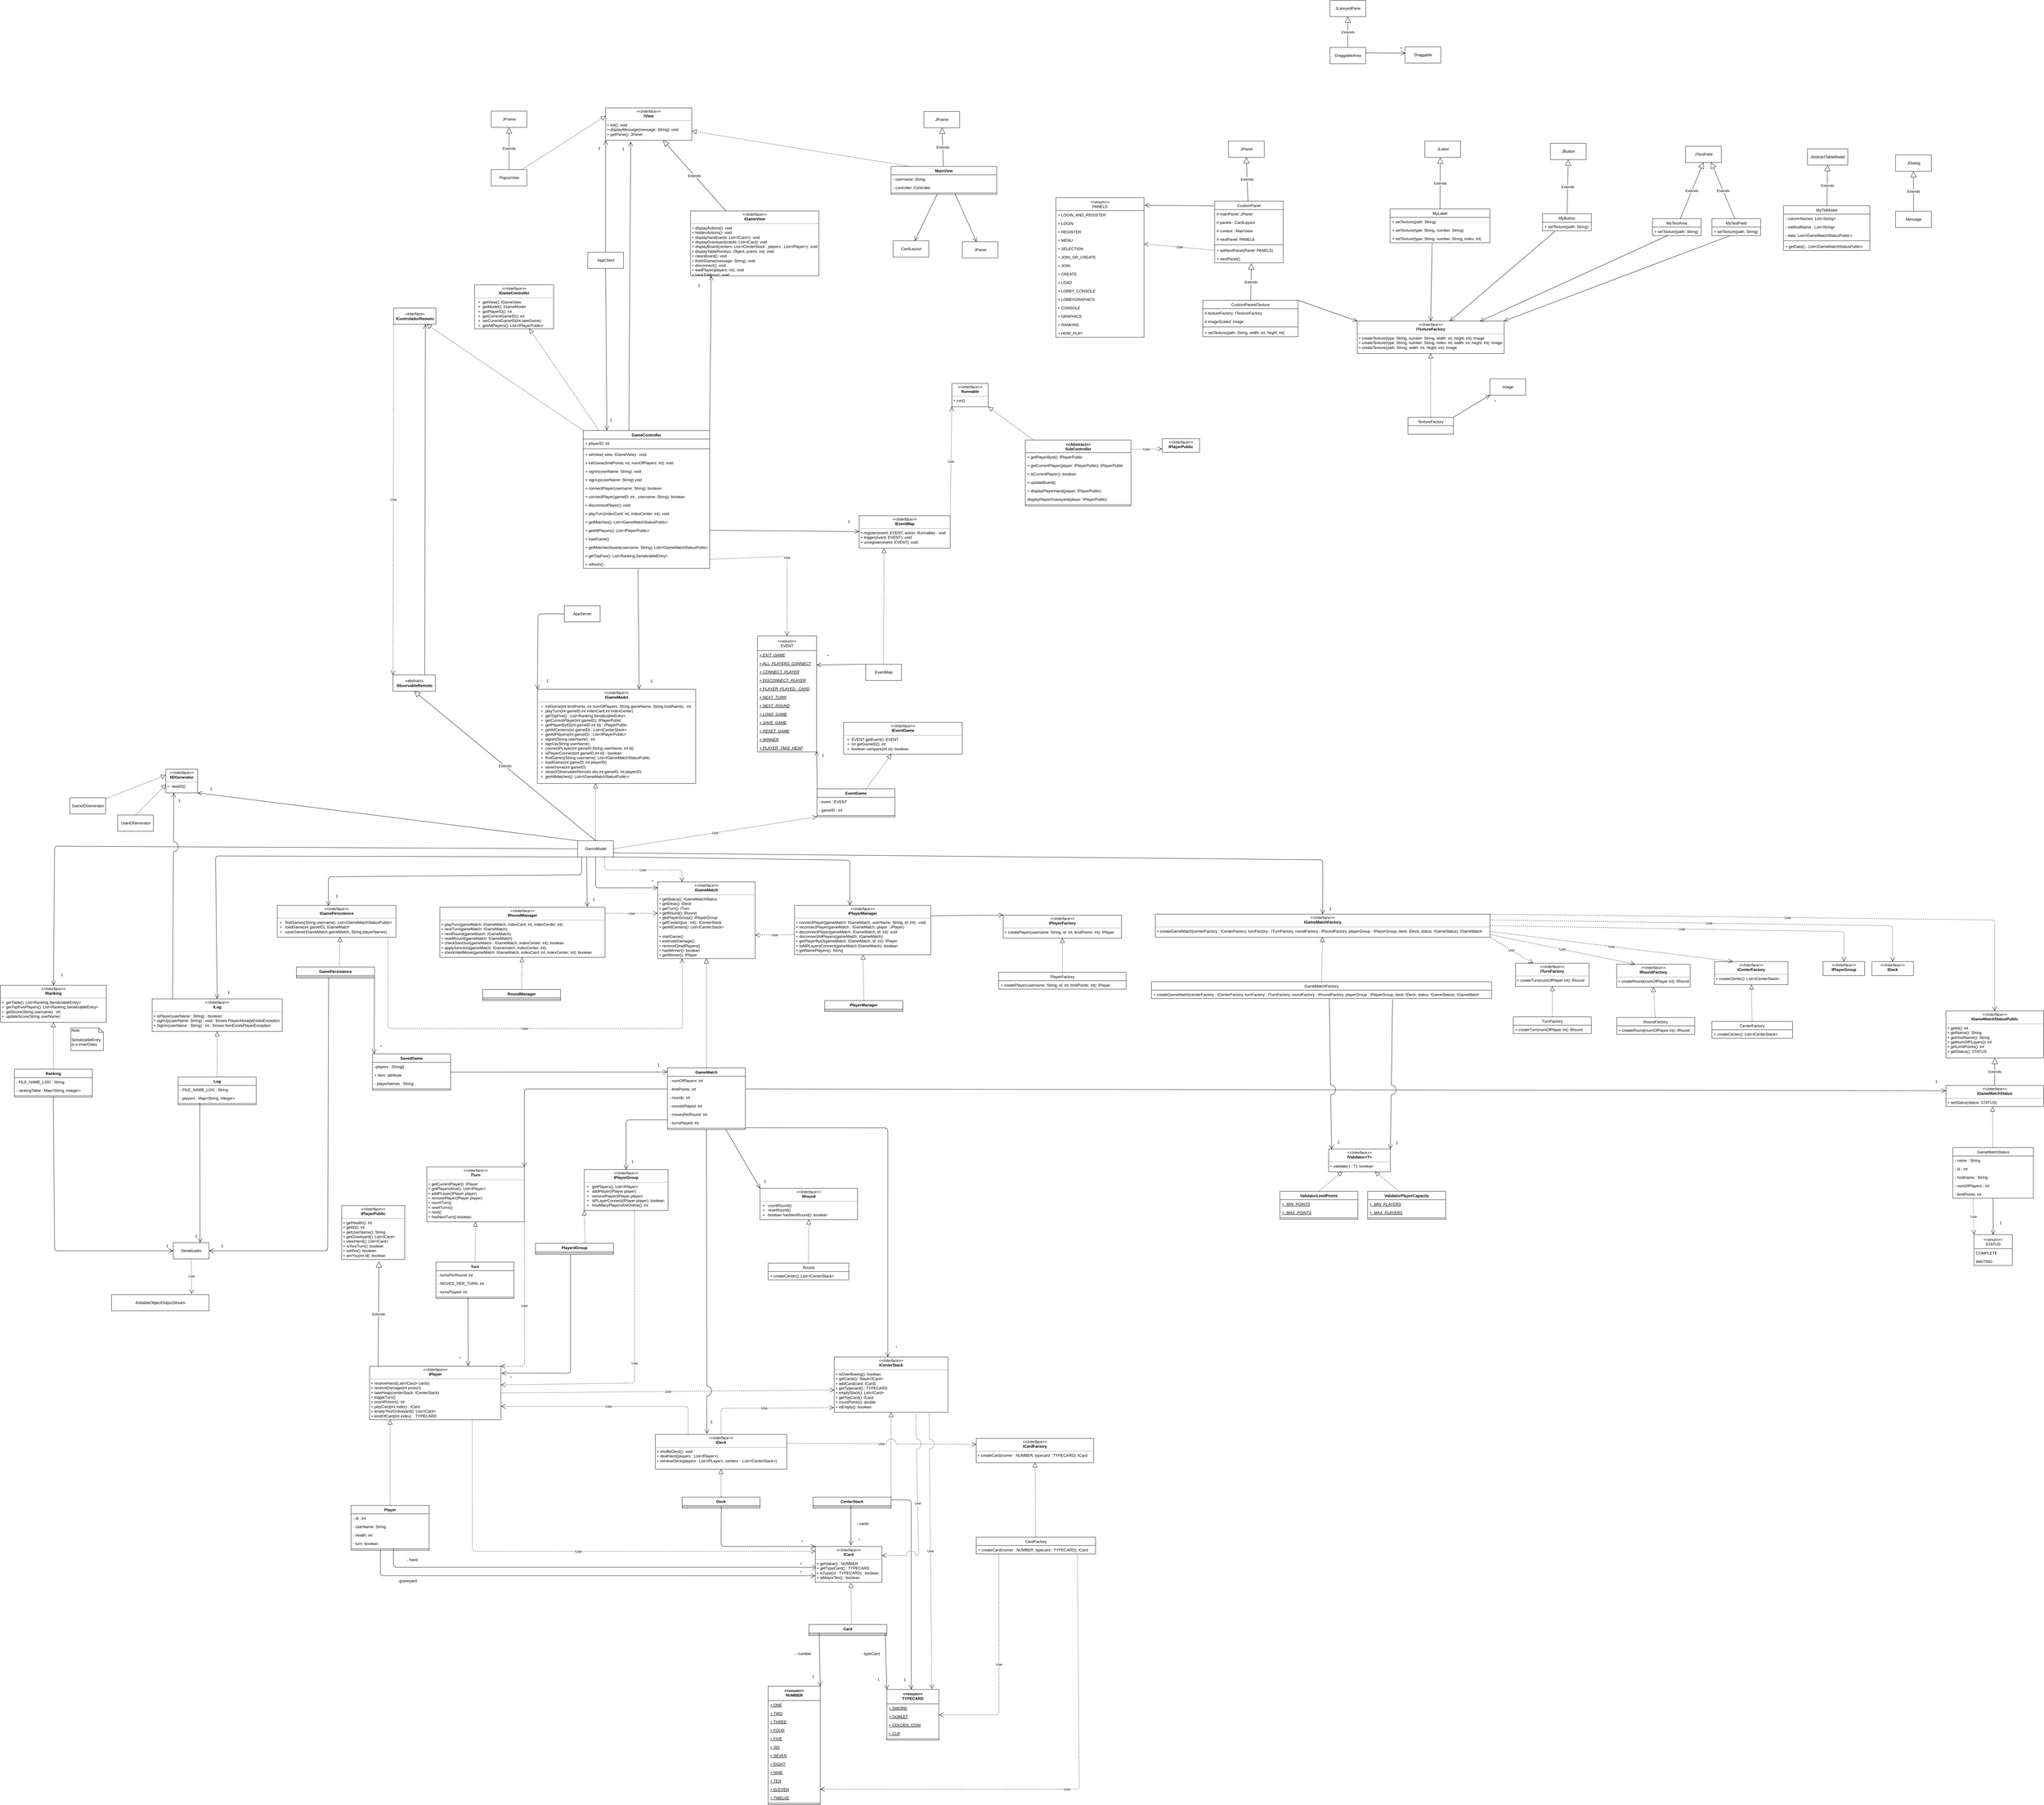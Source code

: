 <mxfile version="13.0.3" type="device"><diagram id="C5RBs43oDa-KdzZeNtuy" name="Page-1"><mxGraphModel dx="3502" dy="6427" grid="0" gridSize="10" guides="1" tooltips="1" connect="1" arrows="1" fold="1" page="1" pageScale="1" pageWidth="827" pageHeight="1169" math="0" shadow="0"><root><mxCell id="WIyWlLk6GJQsqaUBKTNV-0"/><mxCell id="WIyWlLk6GJQsqaUBKTNV-1" parent="WIyWlLk6GJQsqaUBKTNV-0"/><mxCell id="05zJSJnY2wVpSM9pRCFr-28" value="GamoModel" style="html=1;" parent="WIyWlLk6GJQsqaUBKTNV-1" vertex="1"><mxGeometry x="-536" y="-2697" width="110" height="50" as="geometry"/></mxCell><mxCell id="05zJSJnY2wVpSM9pRCFr-30" value="EventMap" style="html=1;" parent="WIyWlLk6GJQsqaUBKTNV-1" vertex="1"><mxGeometry x="350" y="-3240" width="110" height="50" as="geometry"/></mxCell><mxCell id="05zJSJnY2wVpSM9pRCFr-42" value="AddableObjectOutputStream" style="html=1;" parent="WIyWlLk6GJQsqaUBKTNV-1" vertex="1"><mxGeometry x="-1970" y="-1300" width="300" height="50" as="geometry"/></mxCell><mxCell id="05zJSJnY2wVpSM9pRCFr-43" value="Serializador" style="html=1;" parent="WIyWlLk6GJQsqaUBKTNV-1" vertex="1"><mxGeometry x="-1780" y="-1460" width="110" height="50" as="geometry"/></mxCell><mxCell id="05zJSJnY2wVpSM9pRCFr-59" value="" style="endArrow=open;endFill=1;endSize=12;html=1;entryX=0;entryY=0;entryDx=0;entryDy=0;exitX=0.979;exitY=0.706;exitDx=0;exitDy=0;exitPerimeter=0;" parent="WIyWlLk6GJQsqaUBKTNV-1" source="05zJSJnY2wVpSM9pRCFr-235" target="05zJSJnY2wVpSM9pRCFr-221" edge="1"><mxGeometry width="160" relative="1" as="geometry"><mxPoint x="415" y="-325" as="sourcePoint"/><mxPoint x="448" y="-215" as="targetPoint"/></mxGeometry></mxCell><mxCell id="05zJSJnY2wVpSM9pRCFr-61" value="1" style="edgeLabel;html=1;align=center;verticalAlign=middle;resizable=0;points=[];" parent="05zJSJnY2wVpSM9pRCFr-59" vertex="1" connectable="0"><mxGeometry x="0.512" y="1" relative="1" as="geometry"><mxPoint x="-25.77" y="11.67" as="offset"/></mxGeometry></mxCell><mxCell id="05zJSJnY2wVpSM9pRCFr-60" value="" style="endArrow=open;endFill=1;endSize=12;html=1;entryX=1;entryY=0;entryDx=0;entryDy=0;exitX=0.132;exitY=0.694;exitDx=0;exitDy=0;exitPerimeter=0;" parent="WIyWlLk6GJQsqaUBKTNV-1" source="05zJSJnY2wVpSM9pRCFr-235" target="05zJSJnY2wVpSM9pRCFr-206" edge="1"><mxGeometry width="160" relative="1" as="geometry"><mxPoint x="210" y="-305" as="sourcePoint"/><mxPoint x="160" y="-215" as="targetPoint"/></mxGeometry></mxCell><mxCell id="05zJSJnY2wVpSM9pRCFr-63" value="1" style="edgeLabel;html=1;align=center;verticalAlign=middle;resizable=0;points=[];" parent="05zJSJnY2wVpSM9pRCFr-60" vertex="1" connectable="0"><mxGeometry x="0.461" y="2" relative="1" as="geometry"><mxPoint x="-23.37" y="14.2" as="offset"/></mxGeometry></mxCell><mxCell id="05zJSJnY2wVpSM9pRCFr-64" value="- number" style="text;html=1;align=center;verticalAlign=middle;resizable=0;points=[];autosize=1;" parent="WIyWlLk6GJQsqaUBKTNV-1" vertex="1"><mxGeometry x="128" y="-205" width="60" height="20" as="geometry"/></mxCell><mxCell id="05zJSJnY2wVpSM9pRCFr-65" value="- typeCard" style="text;html=1;align=center;verticalAlign=middle;resizable=0;points=[];autosize=1;" parent="WIyWlLk6GJQsqaUBKTNV-1" vertex="1"><mxGeometry x="330" y="-205" width="70" height="20" as="geometry"/></mxCell><mxCell id="05zJSJnY2wVpSM9pRCFr-66" value="" style="endArrow=open;endFill=1;endSize=12;html=1;exitX=0.503;exitY=0.268;exitDx=0;exitDy=0;exitPerimeter=0;entryX=0;entryY=0;entryDx=0;entryDy=0;" parent="WIyWlLk6GJQsqaUBKTNV-1" source="05zJSJnY2wVpSM9pRCFr-245" target="05zJSJnY2wVpSM9pRCFr-240" edge="1"><mxGeometry width="160" relative="1" as="geometry"><mxPoint x="-95" y="-625" as="sourcePoint"/><mxPoint x="190" y="-494" as="targetPoint"/><Array as="points"><mxPoint x="-95" y="-525"/></Array></mxGeometry></mxCell><mxCell id="05zJSJnY2wVpSM9pRCFr-72" value="" style="endArrow=block;dashed=1;endFill=0;endSize=12;html=1;entryX=0.534;entryY=1.02;entryDx=0;entryDy=0;entryPerimeter=0;exitX=0.546;exitY=-0.034;exitDx=0;exitDy=0;exitPerimeter=0;" parent="WIyWlLk6GJQsqaUBKTNV-1" source="05zJSJnY2wVpSM9pRCFr-235" target="05zJSJnY2wVpSM9pRCFr-240" edge="1"><mxGeometry width="160" relative="1" as="geometry"><mxPoint x="305" y="-365" as="sourcePoint"/><mxPoint x="305" y="-405" as="targetPoint"/></mxGeometry></mxCell><mxCell id="05zJSJnY2wVpSM9pRCFr-74" value="" style="endArrow=block;dashed=1;endFill=0;endSize=12;html=1;exitX=0.5;exitY=0;exitDx=0;exitDy=0;" parent="WIyWlLk6GJQsqaUBKTNV-1" source="05zJSJnY2wVpSM9pRCFr-244" target="05zJSJnY2wVpSM9pRCFr-243" edge="1"><mxGeometry width="160" relative="1" as="geometry"><mxPoint x="-385" y="-1005" as="sourcePoint"/><mxPoint x="-95" y="-993" as="targetPoint"/></mxGeometry></mxCell><mxCell id="05zJSJnY2wVpSM9pRCFr-75" value="" style="endArrow=block;dashed=1;endFill=0;endSize=12;html=1;exitX=0.5;exitY=0;exitDx=0;exitDy=0;entryX=0.156;entryY=1;entryDx=0;entryDy=0;entryPerimeter=0;" parent="WIyWlLk6GJQsqaUBKTNV-1" source="05zJSJnY2wVpSM9pRCFr-252" target="W52qqoXSzNZTuRHLekRk-0" edge="1"><mxGeometry width="160" relative="1" as="geometry"><mxPoint x="-835" y="-975" as="sourcePoint"/><mxPoint x="-692" y="-898" as="targetPoint"/></mxGeometry></mxCell><mxCell id="05zJSJnY2wVpSM9pRCFr-76" value="" style="endArrow=open;endFill=1;endSize=12;html=1;entryX=0.024;entryY=0.582;entryDx=0;entryDy=0;entryPerimeter=0;exitX=0.543;exitY=0.431;exitDx=0;exitDy=0;exitPerimeter=0;" parent="WIyWlLk6GJQsqaUBKTNV-1" source="05zJSJnY2wVpSM9pRCFr-253" target="05zJSJnY2wVpSM9pRCFr-240" edge="1"><mxGeometry width="160" relative="1" as="geometry"><mxPoint x="-535" y="-535" as="sourcePoint"/><mxPoint x="190" y="-461" as="targetPoint"/><Array as="points"><mxPoint x="-1103" y="-461"/></Array></mxGeometry></mxCell><mxCell id="05zJSJnY2wVpSM9pRCFr-77" value="- hand" style="text;html=1;align=center;verticalAlign=middle;resizable=0;points=[];autosize=1;" parent="WIyWlLk6GJQsqaUBKTNV-1" vertex="1"><mxGeometry x="-1070" y="-494" width="50" height="20" as="geometry"/></mxCell><mxCell id="05zJSJnY2wVpSM9pRCFr-78" value="-graveyard" style="text;html=1;align=center;verticalAlign=middle;resizable=0;points=[];autosize=1;" parent="WIyWlLk6GJQsqaUBKTNV-1" vertex="1"><mxGeometry x="-1095" y="-429" width="70" height="20" as="geometry"/></mxCell><mxCell id="05zJSJnY2wVpSM9pRCFr-79" value="*" style="text;html=1;align=center;verticalAlign=middle;resizable=0;points=[];autosize=1;" parent="WIyWlLk6GJQsqaUBKTNV-1" vertex="1"><mxGeometry x="143" y="-549" width="20" height="20" as="geometry"/></mxCell><mxCell id="05zJSJnY2wVpSM9pRCFr-82" value="" style="endArrow=open;endFill=1;endSize=12;html=1;exitX=0.486;exitY=0.692;exitDx=0;exitDy=0;exitPerimeter=0;entryX=0.534;entryY=-0.033;entryDx=0;entryDy=0;entryPerimeter=0;" parent="WIyWlLk6GJQsqaUBKTNV-1" source="05zJSJnY2wVpSM9pRCFr-248" target="05zJSJnY2wVpSM9pRCFr-240" edge="1"><mxGeometry width="160" relative="1" as="geometry"><mxPoint x="305" y="-625" as="sourcePoint"/><mxPoint x="305" y="-535" as="targetPoint"/><Array as="points"/></mxGeometry></mxCell><mxCell id="05zJSJnY2wVpSM9pRCFr-83" value="*" style="text;html=1;align=center;verticalAlign=middle;resizable=0;points=[];autosize=1;" parent="WIyWlLk6GJQsqaUBKTNV-1" vertex="1"><mxGeometry x="320" y="-554" width="20" height="20" as="geometry"/></mxCell><mxCell id="05zJSJnY2wVpSM9pRCFr-84" value="- cards" style="text;html=1;align=center;verticalAlign=middle;resizable=0;points=[];autosize=1;" parent="WIyWlLk6GJQsqaUBKTNV-1" vertex="1"><mxGeometry x="315" y="-605" width="50" height="20" as="geometry"/></mxCell><mxCell id="05zJSJnY2wVpSM9pRCFr-85" value="" style="endArrow=open;endFill=1;endSize=12;html=1;exitX=1;exitY=0.25;exitDx=0;exitDy=0;" parent="WIyWlLk6GJQsqaUBKTNV-1" source="05zJSJnY2wVpSM9pRCFr-248" edge="1"><mxGeometry width="160" relative="1" as="geometry"><mxPoint x="450" y="-655" as="sourcePoint"/><mxPoint x="490" y="-85" as="targetPoint"/><Array as="points"><mxPoint x="490" y="-668"/></Array></mxGeometry></mxCell><mxCell id="05zJSJnY2wVpSM9pRCFr-86" value="1" style="text;html=1;align=center;verticalAlign=middle;resizable=0;points=[];autosize=1;" parent="WIyWlLk6GJQsqaUBKTNV-1" vertex="1"><mxGeometry x="460" y="-125" width="20" height="20" as="geometry"/></mxCell><mxCell id="05zJSJnY2wVpSM9pRCFr-87" value="" style="endArrow=block;dashed=1;endFill=0;endSize=12;html=1;exitX=1;exitY=0;exitDx=0;exitDy=0;" parent="WIyWlLk6GJQsqaUBKTNV-1" source="05zJSJnY2wVpSM9pRCFr-248" target="05zJSJnY2wVpSM9pRCFr-247" edge="1"><mxGeometry width="160" relative="1" as="geometry"><mxPoint x="-81" y="-1012" as="sourcePoint"/><mxPoint x="212" y="-791" as="targetPoint"/></mxGeometry></mxCell><mxCell id="05zJSJnY2wVpSM9pRCFr-88" value="" style="endArrow=block;dashed=1;endFill=0;endSize=12;html=1;entryX=0.223;entryY=0.988;entryDx=0;entryDy=0;entryPerimeter=0;exitX=0.5;exitY=0;exitDx=0;exitDy=0;" parent="WIyWlLk6GJQsqaUBKTNV-1" source="05zJSJnY2wVpSM9pRCFr-259" target="05zJSJnY2wVpSM9pRCFr-258" edge="1"><mxGeometry width="160" relative="1" as="geometry"><mxPoint x="1744" y="-1638" as="sourcePoint"/><mxPoint x="1794" y="-1678" as="targetPoint"/></mxGeometry></mxCell><mxCell id="05zJSJnY2wVpSM9pRCFr-89" value="" style="endArrow=block;dashed=1;endFill=0;endSize=12;html=1;entryX=0.75;entryY=1;entryDx=0;entryDy=0;exitX=0.416;exitY=0.025;exitDx=0;exitDy=0;exitPerimeter=0;" parent="WIyWlLk6GJQsqaUBKTNV-1" source="05zJSJnY2wVpSM9pRCFr-261" target="05zJSJnY2wVpSM9pRCFr-258" edge="1"><mxGeometry width="160" relative="1" as="geometry"><mxPoint x="1994" y="-1628" as="sourcePoint"/><mxPoint x="1924" y="-1678" as="targetPoint"/></mxGeometry></mxCell><mxCell id="05zJSJnY2wVpSM9pRCFr-91" value="" style="endArrow=open;endFill=1;endSize=12;html=1;entryX=0.471;entryY=0;entryDx=0;entryDy=0;entryPerimeter=0;exitX=1.001;exitY=1.097;exitDx=0;exitDy=0;exitPerimeter=0;" parent="WIyWlLk6GJQsqaUBKTNV-1" source="05zJSJnY2wVpSM9pRCFr-295" target="05zJSJnY2wVpSM9pRCFr-247" edge="1"><mxGeometry width="160" relative="1" as="geometry"><mxPoint x="243" y="-1285" as="sourcePoint"/><mxPoint x="-185" y="-1620" as="targetPoint"/><Array as="points"><mxPoint x="418" y="-1813"/></Array></mxGeometry></mxCell><mxCell id="05zJSJnY2wVpSM9pRCFr-95" value="*" style="text;html=1;align=center;verticalAlign=middle;resizable=0;points=[];autosize=1;" parent="WIyWlLk6GJQsqaUBKTNV-1" vertex="1"><mxGeometry x="434" y="-1147" width="20" height="20" as="geometry"/></mxCell><mxCell id="05zJSJnY2wVpSM9pRCFr-96" value="1" style="text;html=1;align=center;verticalAlign=middle;resizable=0;points=[];autosize=1;" parent="WIyWlLk6GJQsqaUBKTNV-1" vertex="1"><mxGeometry x="-135" y="-918" width="20" height="20" as="geometry"/></mxCell><mxCell id="05zJSJnY2wVpSM9pRCFr-97" value="1" style="text;html=1;align=center;verticalAlign=middle;resizable=0;points=[];autosize=1;" parent="WIyWlLk6GJQsqaUBKTNV-1" vertex="1"><mxGeometry x="1794" y="-1779" width="20" height="20" as="geometry"/></mxCell><mxCell id="05zJSJnY2wVpSM9pRCFr-103" value="1" style="text;html=1;align=center;verticalAlign=middle;resizable=0;points=[];autosize=1;" parent="WIyWlLk6GJQsqaUBKTNV-1" vertex="1"><mxGeometry x="1974" y="-1777" width="20" height="20" as="geometry"/></mxCell><mxCell id="05zJSJnY2wVpSM9pRCFr-105" value="" style="endArrow=open;endFill=1;endSize=12;html=1;entryX=-0.001;entryY=0.819;entryDx=0;entryDy=0;entryPerimeter=0;exitX=0.376;exitY=0.69;exitDx=0;exitDy=0;exitPerimeter=0;" parent="WIyWlLk6GJQsqaUBKTNV-1" source="05zJSJnY2wVpSM9pRCFr-253" target="05zJSJnY2wVpSM9pRCFr-240" edge="1"><mxGeometry width="160" relative="1" as="geometry"><mxPoint x="-576" y="-525" as="sourcePoint"/><mxPoint x="190" y="-435" as="targetPoint"/><Array as="points"><mxPoint x="-1143" y="-435"/></Array></mxGeometry></mxCell><mxCell id="05zJSJnY2wVpSM9pRCFr-107" value="*" style="text;html=1;align=center;verticalAlign=middle;resizable=0;points=[];autosize=1;" parent="WIyWlLk6GJQsqaUBKTNV-1" vertex="1"><mxGeometry x="140" y="-455" width="20" height="20" as="geometry"/></mxCell><mxCell id="05zJSJnY2wVpSM9pRCFr-114" value="" style="endArrow=block;dashed=1;endFill=0;endSize=12;html=1;exitX=0.5;exitY=0;exitDx=0;exitDy=0;entryX=0.5;entryY=1;entryDx=0;entryDy=0;" parent="WIyWlLk6GJQsqaUBKTNV-1" source="05zJSJnY2wVpSM9pRCFr-292" target="05zJSJnY2wVpSM9pRCFr-291" edge="1"><mxGeometry width="160" relative="1" as="geometry"><mxPoint x="-570" y="-1980" as="sourcePoint"/><mxPoint x="-585" y="-2160" as="targetPoint"/></mxGeometry></mxCell><mxCell id="05zJSJnY2wVpSM9pRCFr-117" value="" style="endArrow=open;endFill=1;endSize=12;html=1;exitX=0.5;exitY=1;exitDx=0;exitDy=0;entryX=0.003;entryY=0.076;entryDx=0;entryDy=0;entryPerimeter=0;" parent="WIyWlLk6GJQsqaUBKTNV-1" source="05zJSJnY2wVpSM9pRCFr-28" target="05zJSJnY2wVpSM9pRCFr-291" edge="1"><mxGeometry width="160" relative="1" as="geometry"><mxPoint x="-600" y="-2320" as="sourcePoint"/><mxPoint x="-357" y="-2543" as="targetPoint"/><Array as="points"><mxPoint x="-481" y="-2552"/></Array></mxGeometry></mxCell><mxCell id="05zJSJnY2wVpSM9pRCFr-68" value="*" style="text;html=1;align=center;verticalAlign=middle;resizable=0;points=[];autosize=1;" parent="WIyWlLk6GJQsqaUBKTNV-1" vertex="1"><mxGeometry x="140" y="-480" width="20" height="20" as="geometry"/></mxCell><mxCell id="05zJSJnY2wVpSM9pRCFr-122" value="" style="endArrow=block;dashed=1;endFill=0;endSize=12;html=1;entryX=0.5;entryY=1;entryDx=0;entryDy=0;exitX=0.5;exitY=0;exitDx=0;exitDy=0;" parent="WIyWlLk6GJQsqaUBKTNV-1" source="05zJSJnY2wVpSM9pRCFr-273" target="05zJSJnY2wVpSM9pRCFr-272" edge="1"><mxGeometry width="160" relative="1" as="geometry"><mxPoint x="-1620" y="-2000" as="sourcePoint"/><mxPoint x="-1645" y="-2130" as="targetPoint"/></mxGeometry></mxCell><mxCell id="05zJSJnY2wVpSM9pRCFr-123" value="" style="endArrow=open;endFill=1;endSize=12;html=1;exitX=0;exitY=1;exitDx=0;exitDy=0;entryX=0.5;entryY=0;entryDx=0;entryDy=0;" parent="WIyWlLk6GJQsqaUBKTNV-1" source="05zJSJnY2wVpSM9pRCFr-28" target="05zJSJnY2wVpSM9pRCFr-272" edge="1"><mxGeometry width="160" relative="1" as="geometry"><mxPoint x="-1200" y="-1940" as="sourcePoint"/><mxPoint x="-1645" y="-2230" as="targetPoint"/><Array as="points"><mxPoint x="-1650" y="-2650"/></Array></mxGeometry></mxCell><mxCell id="05zJSJnY2wVpSM9pRCFr-124" value="1" style="text;html=1;align=center;verticalAlign=middle;resizable=0;points=[];autosize=1;" parent="WIyWlLk6GJQsqaUBKTNV-1" vertex="1"><mxGeometry x="-1620" y="-2240" width="20" height="20" as="geometry"/></mxCell><mxCell id="05zJSJnY2wVpSM9pRCFr-130" value="" style="endArrow=block;dashed=1;endFill=0;endSize=12;html=1;exitX=0.5;exitY=0;exitDx=0;exitDy=0;" parent="WIyWlLk6GJQsqaUBKTNV-1" source="05zJSJnY2wVpSM9pRCFr-282" target="05zJSJnY2wVpSM9pRCFr-279" edge="1"><mxGeometry width="160" relative="1" as="geometry"><mxPoint x="337.5" y="-2134" as="sourcePoint"/><mxPoint x="337.5" y="-2174" as="targetPoint"/></mxGeometry></mxCell><mxCell id="05zJSJnY2wVpSM9pRCFr-131" value="" style="endArrow=block;dashed=1;endFill=0;endSize=12;html=1;exitX=0.5;exitY=0;exitDx=0;exitDy=0;" parent="WIyWlLk6GJQsqaUBKTNV-1" source="05zJSJnY2wVpSM9pRCFr-287" target="05zJSJnY2wVpSM9pRCFr-284" edge="1"><mxGeometry width="160" relative="1" as="geometry"><mxPoint x="-744" y="-2259" as="sourcePoint"/><mxPoint x="-892" y="-2383" as="targetPoint"/></mxGeometry></mxCell><mxCell id="05zJSJnY2wVpSM9pRCFr-135" value="Use" style="endArrow=open;endSize=12;dashed=1;html=1;exitX=0.5;exitY=1;exitDx=0;exitDy=0;entryX=0.822;entryY=-0.051;entryDx=0;entryDy=0;entryPerimeter=0;" parent="WIyWlLk6GJQsqaUBKTNV-1" source="05zJSJnY2wVpSM9pRCFr-43" target="05zJSJnY2wVpSM9pRCFr-42" edge="1"><mxGeometry width="160" relative="1" as="geometry"><mxPoint x="-1654" y="-1350" as="sourcePoint"/><mxPoint x="-1494" y="-1350" as="targetPoint"/></mxGeometry></mxCell><mxCell id="05zJSJnY2wVpSM9pRCFr-136" value="" style="endArrow=open;endFill=1;endSize=12;html=1;entryX=0.75;entryY=0;entryDx=0;entryDy=0;exitX=0.277;exitY=0.216;exitDx=0;exitDy=0;exitPerimeter=0;" parent="WIyWlLk6GJQsqaUBKTNV-1" source="05zJSJnY2wVpSM9pRCFr-274" target="05zJSJnY2wVpSM9pRCFr-43" edge="1"><mxGeometry width="160" relative="1" as="geometry"><mxPoint x="-1700" y="-1900" as="sourcePoint"/><mxPoint x="-1180" y="-1790" as="targetPoint"/><Array as="points"/></mxGeometry></mxCell><mxCell id="05zJSJnY2wVpSM9pRCFr-137" value="" style="endArrow=open;endFill=1;endSize=12;html=1;exitX=1;exitY=1;exitDx=0;exitDy=0;entryX=0.406;entryY=0;entryDx=0;entryDy=0;entryPerimeter=0;" parent="WIyWlLk6GJQsqaUBKTNV-1" source="05zJSJnY2wVpSM9pRCFr-28" target="05zJSJnY2wVpSM9pRCFr-279" edge="1"><mxGeometry width="160" relative="1" as="geometry"><mxPoint x="-380" y="-2430" as="sourcePoint"/><mxPoint x="-190" y="-2614" as="targetPoint"/><Array as="points"><mxPoint x="301" y="-2637"/></Array></mxGeometry></mxCell><mxCell id="05zJSJnY2wVpSM9pRCFr-140" value="1" style="text;html=1;align=center;verticalAlign=middle;resizable=0;points=[];autosize=1;" parent="WIyWlLk6GJQsqaUBKTNV-1" vertex="1"><mxGeometry x="-497" y="-2526" width="20" height="20" as="geometry"/></mxCell><mxCell id="05zJSJnY2wVpSM9pRCFr-141" value="" style="endArrow=block;dashed=1;endFill=0;endSize=12;html=1;exitX=0.5;exitY=0;exitDx=0;exitDy=0;entryX=0.368;entryY=1;entryDx=0;entryDy=0;entryPerimeter=0;" parent="WIyWlLk6GJQsqaUBKTNV-1" source="05zJSJnY2wVpSM9pRCFr-28" target="05zJSJnY2wVpSM9pRCFr-300" edge="1"><mxGeometry width="160" relative="1" as="geometry"><mxPoint x="-590" y="-2610" as="sourcePoint"/><mxPoint x="-594" y="-2790" as="targetPoint"/></mxGeometry></mxCell><mxCell id="05zJSJnY2wVpSM9pRCFr-142" value="" style="endArrow=block;dashed=1;endFill=0;endSize=12;html=1;entryX=0.5;entryY=1;entryDx=0;entryDy=0;" parent="WIyWlLk6GJQsqaUBKTNV-1" source="zTNX2ZL8a94SOTEL1VRP-103" target="W52qqoXSzNZTuRHLekRk-12" edge="1"><mxGeometry width="160" relative="1" as="geometry"><mxPoint x="-2128" y="-2025" as="sourcePoint"/><mxPoint x="-2140" y="-2140" as="targetPoint"/></mxGeometry></mxCell><mxCell id="05zJSJnY2wVpSM9pRCFr-143" value="" style="endArrow=open;endFill=1;endSize=12;html=1;exitX=0;exitY=0.5;exitDx=0;exitDy=0;" parent="WIyWlLk6GJQsqaUBKTNV-1" source="05zJSJnY2wVpSM9pRCFr-28" target="W52qqoXSzNZTuRHLekRk-12" edge="1"><mxGeometry width="160" relative="1" as="geometry"><mxPoint x="-1520" y="-2330" as="sourcePoint"/><mxPoint x="-2166" y="-2260" as="targetPoint"/><Array as="points"><mxPoint x="-2145" y="-2680"/></Array></mxGeometry></mxCell><mxCell id="05zJSJnY2wVpSM9pRCFr-144" value="1" style="text;html=1;align=center;verticalAlign=middle;resizable=0;points=[];autosize=1;" parent="WIyWlLk6GJQsqaUBKTNV-1" vertex="1"><mxGeometry x="-2133" y="-2294" width="20" height="20" as="geometry"/></mxCell><mxCell id="05zJSJnY2wVpSM9pRCFr-146" value="" style="endArrow=open;endFill=1;endSize=12;html=1;exitX=0.108;exitY=1.02;exitDx=0;exitDy=0;exitPerimeter=0;entryX=0.43;entryY=0.01;entryDx=0;entryDy=0;entryPerimeter=0;" parent="WIyWlLk6GJQsqaUBKTNV-1" source="05zJSJnY2wVpSM9pRCFr-28" target="W52qqoXSzNZTuRHLekRk-14" edge="1"><mxGeometry width="160" relative="1" as="geometry"><mxPoint x="-1140" y="-2440" as="sourcePoint"/><mxPoint x="-1305" y="-2491" as="targetPoint"/><Array as="points"><mxPoint x="-524" y="-2592"/><mxPoint x="-1303" y="-2586"/></Array></mxGeometry></mxCell><mxCell id="05zJSJnY2wVpSM9pRCFr-147" value="1" style="text;html=1;align=center;verticalAlign=middle;resizable=0;points=[];autosize=1;" parent="WIyWlLk6GJQsqaUBKTNV-1" vertex="1"><mxGeometry x="-1287.5" y="-2536" width="20" height="20" as="geometry"/></mxCell><mxCell id="05zJSJnY2wVpSM9pRCFr-149" value="" style="endArrow=open;endFill=1;endSize=12;html=1;exitX=0.412;exitY=0.772;exitDx=0;exitDy=0;entryX=1;entryY=0.5;entryDx=0;entryDy=0;exitPerimeter=0;" parent="WIyWlLk6GJQsqaUBKTNV-1" source="zTNX2ZL8a94SOTEL1VRP-115" target="05zJSJnY2wVpSM9pRCFr-43" edge="1"><mxGeometry width="160" relative="1" as="geometry"><mxPoint x="-1305" y="-2160" as="sourcePoint"/><mxPoint x="-980" y="-1910" as="targetPoint"/><Array as="points"><mxPoint x="-1305" y="-1435"/></Array></mxGeometry></mxCell><mxCell id="05zJSJnY2wVpSM9pRCFr-150" value="1" style="text;html=1;align=center;verticalAlign=middle;resizable=0;points=[];autosize=1;" parent="WIyWlLk6GJQsqaUBKTNV-1" vertex="1"><mxGeometry x="-1640" y="-1460" width="20" height="20" as="geometry"/></mxCell><mxCell id="05zJSJnY2wVpSM9pRCFr-151" value="1" style="text;html=1;align=center;verticalAlign=middle;resizable=0;points=[];autosize=1;" parent="WIyWlLk6GJQsqaUBKTNV-1" vertex="1"><mxGeometry x="-1720" y="-1490" width="20" height="20" as="geometry"/></mxCell><mxCell id="05zJSJnY2wVpSM9pRCFr-152" value="" style="endArrow=open;endFill=1;endSize=12;html=1;entryX=0;entryY=0.5;entryDx=0;entryDy=0;exitX=0.5;exitY=0.75;exitDx=0;exitDy=0;exitPerimeter=0;" parent="WIyWlLk6GJQsqaUBKTNV-1" source="zTNX2ZL8a94SOTEL1VRP-106" target="05zJSJnY2wVpSM9pRCFr-43" edge="1"><mxGeometry width="160" relative="1" as="geometry"><mxPoint x="-2145" y="-1879" as="sourcePoint"/><mxPoint x="-1988" y="-1630" as="targetPoint"/><Array as="points"><mxPoint x="-2145" y="-1435"/></Array></mxGeometry></mxCell><mxCell id="05zJSJnY2wVpSM9pRCFr-153" value="1" style="text;html=1;align=center;verticalAlign=middle;resizable=0;points=[];autosize=1;" parent="WIyWlLk6GJQsqaUBKTNV-1" vertex="1"><mxGeometry x="-1809" y="-1460" width="20" height="20" as="geometry"/></mxCell><mxCell id="05zJSJnY2wVpSM9pRCFr-159" value="Extends" style="endArrow=block;endSize=16;endFill=0;html=1;entryX=0.5;entryY=1;entryDx=0;entryDy=0;exitX=0.5;exitY=0;exitDx=0;exitDy=0;" parent="WIyWlLk6GJQsqaUBKTNV-1" source="05zJSJnY2wVpSM9pRCFr-28" target="05zJSJnY2wVpSM9pRCFr-160" edge="1"><mxGeometry width="160" relative="1" as="geometry"><mxPoint x="-258" y="-3275" as="sourcePoint"/><mxPoint x="-830" y="-2770" as="targetPoint"/></mxGeometry></mxCell><mxCell id="05zJSJnY2wVpSM9pRCFr-160" value="«abstract»&lt;br&gt;&lt;b&gt;ObservableRemoto&lt;/b&gt;" style="html=1;" parent="WIyWlLk6GJQsqaUBKTNV-1" vertex="1"><mxGeometry x="-1104" y="-3207" width="130" height="50" as="geometry"/></mxCell><mxCell id="05zJSJnY2wVpSM9pRCFr-161" value="" style="endArrow=block;dashed=1;endFill=0;endSize=12;html=1;exitX=0.5;exitY=0;exitDx=0;exitDy=0;entryX=0.272;entryY=1.002;entryDx=0;entryDy=0;entryPerimeter=0;" parent="WIyWlLk6GJQsqaUBKTNV-1" source="05zJSJnY2wVpSM9pRCFr-30" target="9fWSfqvwkwD9jS89c4ml-0" edge="1"><mxGeometry width="160" relative="1" as="geometry"><mxPoint x="200" y="-2947" as="sourcePoint"/><mxPoint x="445" y="-3035" as="targetPoint"/></mxGeometry></mxCell><mxCell id="05zJSJnY2wVpSM9pRCFr-162" value="" style="endArrow=open;endFill=1;endSize=12;html=1;exitX=0;exitY=0;exitDx=0;exitDy=0;entryX=1;entryY=0.25;entryDx=0;entryDy=0;" parent="WIyWlLk6GJQsqaUBKTNV-1" source="05zJSJnY2wVpSM9pRCFr-30" target="05zJSJnY2wVpSM9pRCFr-303" edge="1"><mxGeometry width="160" relative="1" as="geometry"><mxPoint x="-65" y="-2755" as="sourcePoint"/><mxPoint x="215" y="-2972" as="targetPoint"/></mxGeometry></mxCell><mxCell id="05zJSJnY2wVpSM9pRCFr-163" value="*" style="text;html=1;align=center;verticalAlign=middle;resizable=0;points=[];autosize=1;" parent="WIyWlLk6GJQsqaUBKTNV-1" vertex="1"><mxGeometry x="224" y="-3275" width="20" height="20" as="geometry"/></mxCell><mxCell id="05zJSJnY2wVpSM9pRCFr-165" value="" style="endArrow=open;endFill=1;endSize=12;html=1;entryX=0.643;entryY=-0.001;entryDx=0;entryDy=0;entryPerimeter=0;exitX=0.433;exitY=1.082;exitDx=0;exitDy=0;exitPerimeter=0;" parent="WIyWlLk6GJQsqaUBKTNV-1" source="zTNX2ZL8a94SOTEL1VRP-145" target="05zJSJnY2wVpSM9pRCFr-300" edge="1"><mxGeometry width="160" relative="1" as="geometry"><mxPoint x="-677.145" y="-3442" as="sourcePoint"/><mxPoint x="-583" y="-3161" as="targetPoint"/></mxGeometry></mxCell><mxCell id="05zJSJnY2wVpSM9pRCFr-167" value="1" style="text;html=1;align=center;verticalAlign=middle;resizable=0;points=[];autosize=1;" parent="WIyWlLk6GJQsqaUBKTNV-1" vertex="1"><mxGeometry x="208" y="-2970" width="20" height="20" as="geometry"/></mxCell><mxCell id="05zJSJnY2wVpSM9pRCFr-168" value="1" style="text;html=1;align=center;verticalAlign=middle;resizable=0;points=[];autosize=1;" parent="WIyWlLk6GJQsqaUBKTNV-1" vertex="1"><mxGeometry x="-666" y="-3143" width="20" height="20" as="geometry"/></mxCell><mxCell id="05zJSJnY2wVpSM9pRCFr-169" value="Extends" style="endArrow=block;endSize=16;endFill=0;html=1;" parent="WIyWlLk6GJQsqaUBKTNV-1" source="9fWSfqvwkwD9jS89c4ml-29" target="LCwoD1B1IrHUPVNpWHXa-77" edge="1"><mxGeometry width="160" relative="1" as="geometry"><mxPoint x="-190" y="-4340" as="sourcePoint"/><mxPoint x="-223" y="-4848" as="targetPoint"/></mxGeometry></mxCell><mxCell id="05zJSJnY2wVpSM9pRCFr-170" value="" style="endArrow=open;endFill=1;endSize=12;html=1;entryX=0.161;entryY=0.997;entryDx=0;entryDy=0;entryPerimeter=0;exitX=1;exitY=0;exitDx=0;exitDy=0;" parent="WIyWlLk6GJQsqaUBKTNV-1" source="9fWSfqvwkwD9jS89c4ml-2" target="9fWSfqvwkwD9jS89c4ml-29" edge="1"><mxGeometry width="160" relative="1" as="geometry"><mxPoint x="-401" y="-3940" as="sourcePoint"/><mxPoint x="-410" y="-3970" as="targetPoint"/></mxGeometry></mxCell><mxCell id="05zJSJnY2wVpSM9pRCFr-172" value="AppClient" style="html=1;" parent="WIyWlLk6GJQsqaUBKTNV-1" vertex="1"><mxGeometry x="-505" y="-4508" width="110" height="50" as="geometry"/></mxCell><mxCell id="05zJSJnY2wVpSM9pRCFr-173" value="" style="endArrow=open;endFill=1;endSize=12;html=1;exitX=0.5;exitY=0;exitDx=0;exitDy=0;entryX=0;entryY=1;entryDx=0;entryDy=0;" parent="WIyWlLk6GJQsqaUBKTNV-1" source="05zJSJnY2wVpSM9pRCFr-172" target="LCwoD1B1IrHUPVNpWHXa-77" edge="1"><mxGeometry width="160" relative="1" as="geometry"><mxPoint x="-893" y="-4461" as="sourcePoint"/><mxPoint x="-456" y="-4628" as="targetPoint"/></mxGeometry></mxCell><mxCell id="05zJSJnY2wVpSM9pRCFr-175" value="1" style="text;html=1;align=center;verticalAlign=middle;resizable=0;points=[];autosize=1;" parent="WIyWlLk6GJQsqaUBKTNV-1" vertex="1"><mxGeometry x="287.5" y="-3689" width="20" height="20" as="geometry"/></mxCell><mxCell id="05zJSJnY2wVpSM9pRCFr-177" value="AppServer" style="html=1;" parent="WIyWlLk6GJQsqaUBKTNV-1" vertex="1"><mxGeometry x="-577" y="-3420" width="110" height="50" as="geometry"/></mxCell><mxCell id="05zJSJnY2wVpSM9pRCFr-178" value="" style="endArrow=open;endFill=1;endSize=12;html=1;exitX=0;exitY=0.5;exitDx=0;exitDy=0;entryX=0;entryY=0;entryDx=0;entryDy=0;" parent="WIyWlLk6GJQsqaUBKTNV-1" source="05zJSJnY2wVpSM9pRCFr-177" target="05zJSJnY2wVpSM9pRCFr-300" edge="1"><mxGeometry width="160" relative="1" as="geometry"><mxPoint x="-930" y="-3250" as="sourcePoint"/><mxPoint x="-972" y="-3121" as="targetPoint"/><Array as="points"><mxPoint x="-658" y="-3395"/></Array></mxGeometry></mxCell><mxCell id="05zJSJnY2wVpSM9pRCFr-179" value="1" style="text;html=1;align=center;verticalAlign=middle;resizable=0;points=[];autosize=1;" parent="WIyWlLk6GJQsqaUBKTNV-1" vertex="1"><mxGeometry x="-639" y="-3199" width="20" height="20" as="geometry"/></mxCell><mxCell id="05zJSJnY2wVpSM9pRCFr-180" value="«interface»&lt;br&gt;&lt;b&gt;IControladorRemoto&lt;/b&gt;" style="html=1;" parent="WIyWlLk6GJQsqaUBKTNV-1" vertex="1"><mxGeometry x="-1102" y="-4336" width="130" height="50" as="geometry"/></mxCell><mxCell id="05zJSJnY2wVpSM9pRCFr-181" value="" style="endArrow=block;dashed=1;endFill=0;endSize=12;html=1;exitX=0;exitY=0;exitDx=0;exitDy=0;" parent="WIyWlLk6GJQsqaUBKTNV-1" source="9fWSfqvwkwD9jS89c4ml-2" target="05zJSJnY2wVpSM9pRCFr-180" edge="1"><mxGeometry width="160" relative="1" as="geometry"><mxPoint x="-581" y="-3963" as="sourcePoint"/><mxPoint x="-330" y="-3320" as="targetPoint"/></mxGeometry></mxCell><mxCell id="05zJSJnY2wVpSM9pRCFr-182" value="Use" style="endArrow=open;endSize=12;dashed=1;html=1;entryX=0;entryY=0;entryDx=0;entryDy=0;exitX=0;exitY=1;exitDx=0;exitDy=0;" parent="WIyWlLk6GJQsqaUBKTNV-1" source="05zJSJnY2wVpSM9pRCFr-180" target="05zJSJnY2wVpSM9pRCFr-160" edge="1"><mxGeometry width="160" relative="1" as="geometry"><mxPoint x="-1211" y="-3973" as="sourcePoint"/><mxPoint x="-390" y="-3070" as="targetPoint"/></mxGeometry></mxCell><mxCell id="05zJSJnY2wVpSM9pRCFr-203" value="1" style="text;html=1;align=center;verticalAlign=middle;resizable=0;points=[];autosize=1;" parent="WIyWlLk6GJQsqaUBKTNV-1" vertex="1"><mxGeometry x="-173" y="-4415" width="20" height="20" as="geometry"/></mxCell><mxCell id="05zJSJnY2wVpSM9pRCFr-240" value="&lt;p style=&quot;margin: 0px ; margin-top: 4px ; text-align: center&quot;&gt;&lt;i&gt;&amp;lt;&amp;lt;Interface&amp;gt;&amp;gt;&lt;/i&gt;&lt;br&gt;&lt;b&gt;ICard&lt;/b&gt;&lt;/p&gt;&lt;hr size=&quot;1&quot;&gt;&lt;p style=&quot;margin: 0px ; margin-left: 4px&quot;&gt;+ getValue() : NUMBER&lt;br&gt;&lt;/p&gt;&lt;p style=&quot;margin: 0px ; margin-left: 4px&quot;&gt;+ getTypeCard() : TYPECARD&lt;/p&gt;&lt;p style=&quot;margin: 0px ; margin-left: 4px&quot;&gt;+ isType(ot : TYPECARD) : boolean&lt;/p&gt;&lt;p style=&quot;margin: 0px ; margin-left: 4px&quot;&gt;+ isMayorTen() : boolean&lt;/p&gt;" style="verticalAlign=top;align=left;overflow=fill;fontSize=12;fontFamily=Helvetica;html=1;" parent="WIyWlLk6GJQsqaUBKTNV-1" vertex="1"><mxGeometry x="195" y="-525" width="205" height="110" as="geometry"/></mxCell><mxCell id="05zJSJnY2wVpSM9pRCFr-243" value="&lt;p style=&quot;margin: 4px 0px 0px ; text-align: center&quot;&gt;&lt;i&gt;&amp;lt;&amp;lt;Interface&amp;gt;&amp;gt;&lt;/i&gt;&lt;br&gt;&lt;b&gt;IDeck&lt;/b&gt;&lt;/p&gt;&lt;hr size=&quot;1&quot;&gt;&lt;p style=&quot;margin: 0px 0px 0px 4px&quot;&gt;+ shuffleDeck(): void&lt;/p&gt;&lt;p style=&quot;margin: 0px 0px 0px 4px&quot;&gt;+ dealHand(players : List&amp;lt;IPlayer&amp;gt;)&lt;/p&gt;&lt;p style=&quot;margin: 0px 0px 0px 4px&quot;&gt;+ retrieveDeck(players : List&amp;lt;IPLayer&amp;gt;, centers :&amp;nbsp; List&amp;lt;ICenterStack&amp;gt;)&lt;/p&gt;" style="verticalAlign=top;align=left;overflow=fill;fontSize=12;fontFamily=Helvetica;html=1;" parent="WIyWlLk6GJQsqaUBKTNV-1" vertex="1"><mxGeometry x="-297" y="-870" width="404" height="107" as="geometry"/></mxCell><mxCell id="05zJSJnY2wVpSM9pRCFr-247" value="&lt;p style=&quot;margin: 0px ; margin-top: 4px ; text-align: center&quot;&gt;&lt;i&gt;&amp;lt;&amp;lt;Interface&amp;gt;&amp;gt;&lt;/i&gt;&lt;br&gt;&lt;b&gt;ICenterStack&lt;/b&gt;&lt;/p&gt;&lt;hr size=&quot;1&quot;&gt;&lt;p style=&quot;margin: 0px ; margin-left: 4px&quot;&gt;+ isOverflowing(): boolean&lt;/p&gt;&lt;p style=&quot;margin: 0px ; margin-left: 4px&quot;&gt;+ getCards(): Stack&amp;lt;ICard&amp;gt;&lt;/p&gt;&lt;p style=&quot;margin: 0px ; margin-left: 4px&quot;&gt;+ addCard(card: ICard)&lt;/p&gt;&lt;p style=&quot;margin: 0px ; margin-left: 4px&quot;&gt;+ getTypecard() : TYPECARD&lt;/p&gt;&lt;p style=&quot;margin: 0px ; margin-left: 4px&quot;&gt;+ emptyStack(): List&amp;lt;ICard&amp;gt;&lt;/p&gt;&lt;p style=&quot;margin: 0px ; margin-left: 4px&quot;&gt;+ getTopCard(): ICard&lt;/p&gt;&lt;p style=&quot;margin: 0px ; margin-left: 4px&quot;&gt;+ countPoints(): double&lt;/p&gt;&lt;p style=&quot;margin: 0px ; margin-left: 4px&quot;&gt;+ isEmpty(): boolean&lt;/p&gt;" style="verticalAlign=top;align=left;overflow=fill;fontSize=12;fontFamily=Helvetica;html=1;" parent="WIyWlLk6GJQsqaUBKTNV-1" vertex="1"><mxGeometry x="253" y="-1108" width="350" height="170" as="geometry"/></mxCell><mxCell id="05zJSJnY2wVpSM9pRCFr-250" value="&lt;p style=&quot;margin: 4px 0px 0px ; text-align: center&quot;&gt;&lt;i&gt;&amp;lt;&amp;lt;Interface&amp;gt;&amp;gt;&lt;/i&gt;&lt;br&gt;&lt;b&gt;IPlayerPublic&lt;/b&gt;&lt;/p&gt;&lt;hr size=&quot;1&quot;&gt;&lt;p style=&quot;margin: 0px 0px 0px 4px&quot;&gt;+ getHealth(): int&lt;/p&gt;&lt;p style=&quot;margin: 0px 0px 0px 4px&quot;&gt;+ getID(): int&lt;/p&gt;&lt;p style=&quot;margin: 0px 0px 0px 4px&quot;&gt;+ getUserName(): String&lt;/p&gt;&lt;p style=&quot;margin: 0px 0px 0px 4px&quot;&gt;+ getGraveyard(): List&amp;lt;ICard&amp;gt;&lt;/p&gt;&lt;p style=&quot;margin: 0px 0px 0px 4px&quot;&gt;+ viewHand(): List&amp;lt;ICard&amp;gt;&lt;/p&gt;&lt;p style=&quot;margin: 0px 0px 0px 4px&quot;&gt;+ isYourTurn(): boolean&lt;/p&gt;&lt;p style=&quot;margin: 0px 0px 0px 4px&quot;&gt;+ isAlive(): boolean&lt;/p&gt;&lt;p style=&quot;margin: 0px 0px 0px 4px&quot;&gt;+ areYou(int id): boolean&lt;/p&gt;" style="verticalAlign=top;align=left;overflow=fill;fontSize=12;fontFamily=Helvetica;html=1;" parent="WIyWlLk6GJQsqaUBKTNV-1" vertex="1"><mxGeometry x="-1262" y="-1574" width="194" height="166" as="geometry"/></mxCell><mxCell id="05zJSJnY2wVpSM9pRCFr-258" value="&lt;p style=&quot;margin: 0px ; margin-top: 4px ; text-align: center&quot;&gt;&lt;i&gt;&amp;lt;&amp;lt;Interface&amp;gt;&amp;gt;&lt;/i&gt;&lt;br&gt;&lt;b&gt;IValidator&amp;lt;T&amp;gt;&lt;/b&gt;&lt;/p&gt;&lt;hr size=&quot;1&quot;&gt;&lt;p style=&quot;margin: 0px ; margin-left: 4px&quot;&gt;+ validate( t : T): boolean&lt;br&gt;&lt;/p&gt;" style="verticalAlign=top;align=left;overflow=fill;fontSize=12;fontFamily=Helvetica;html=1;" parent="WIyWlLk6GJQsqaUBKTNV-1" vertex="1"><mxGeometry x="1774" y="-1748" width="190" height="70" as="geometry"/></mxCell><mxCell id="05zJSJnY2wVpSM9pRCFr-272" value="&lt;p style=&quot;margin: 0px ; margin-top: 4px ; text-align: center&quot;&gt;&lt;i&gt;&amp;lt;&amp;lt;Interface&amp;gt;&amp;gt;&lt;/i&gt;&lt;br&gt;&lt;b&gt;ILog&lt;/b&gt;&lt;/p&gt;&lt;hr size=&quot;1&quot;&gt;&lt;p style=&quot;margin: 0px ; margin-left: 4px&quot;&gt;&lt;span&gt;+ isPlayer(userName : String) : boolean&lt;/span&gt;&lt;br&gt;&lt;/p&gt;&lt;p style=&quot;margin: 0px ; margin-left: 4px&quot;&gt;+ signUp(userName: String) : void : throws PlayerAlreadyExistsException&amp;nbsp;&lt;/p&gt;&lt;p style=&quot;margin: 0px ; margin-left: 4px&quot;&gt;+ SignIn(userName : String) : int : throws NonExistsPlayerException&lt;/p&gt;" style="verticalAlign=top;align=left;overflow=fill;fontSize=12;fontFamily=Helvetica;html=1;" parent="WIyWlLk6GJQsqaUBKTNV-1" vertex="1"><mxGeometry x="-1845" y="-2210" width="400" height="100" as="geometry"/></mxCell><mxCell id="05zJSJnY2wVpSM9pRCFr-273" value="Log" style="swimlane;fontStyle=1;align=center;verticalAlign=top;childLayout=stackLayout;horizontal=1;startSize=26;horizontalStack=0;resizeParent=1;resizeParentMax=0;resizeLast=0;collapsible=1;marginBottom=0;" parent="WIyWlLk6GJQsqaUBKTNV-1" vertex="1"><mxGeometry x="-1765" y="-1970" width="240" height="86" as="geometry"><mxRectangle x="-315" y="-1020" width="60" height="26" as="alternateBounds"/></mxGeometry></mxCell><mxCell id="zTNX2ZL8a94SOTEL1VRP-99" value="- FILE_NAME_LOG : String" style="text;strokeColor=none;fillColor=none;align=left;verticalAlign=top;spacingLeft=4;spacingRight=4;overflow=hidden;rotatable=0;points=[[0,0.5],[1,0.5]];portConstraint=eastwest;" parent="05zJSJnY2wVpSM9pRCFr-273" vertex="1"><mxGeometry y="26" width="240" height="26" as="geometry"/></mxCell><mxCell id="05zJSJnY2wVpSM9pRCFr-275" value="- players : Map&lt;String, Integer&gt;" style="text;strokeColor=none;fillColor=none;align=left;verticalAlign=top;spacingLeft=4;spacingRight=4;overflow=hidden;rotatable=0;points=[[0,0.5],[1,0.5]];portConstraint=eastwest;" parent="05zJSJnY2wVpSM9pRCFr-273" vertex="1"><mxGeometry y="52" width="240" height="26" as="geometry"/></mxCell><mxCell id="05zJSJnY2wVpSM9pRCFr-274" value="" style="line;strokeWidth=1;fillColor=none;align=left;verticalAlign=middle;spacingTop=-1;spacingLeft=3;spacingRight=3;rotatable=0;labelPosition=right;points=[];portConstraint=eastwest;" parent="05zJSJnY2wVpSM9pRCFr-273" vertex="1"><mxGeometry y="78" width="240" height="8" as="geometry"/></mxCell><mxCell id="05zJSJnY2wVpSM9pRCFr-277" value="" style="endArrow=open;endFill=1;endSize=12;html=1;entryX=0.75;entryY=1;entryDx=0;entryDy=0;exitX=0.75;exitY=0;exitDx=0;exitDy=0;" parent="WIyWlLk6GJQsqaUBKTNV-1" source="05zJSJnY2wVpSM9pRCFr-160" target="05zJSJnY2wVpSM9pRCFr-180" edge="1"><mxGeometry width="160" relative="1" as="geometry"><mxPoint x="59" y="-3598" as="sourcePoint"/><mxPoint x="-210" y="-3090" as="targetPoint"/></mxGeometry></mxCell><mxCell id="05zJSJnY2wVpSM9pRCFr-279" value="&lt;p style=&quot;margin: 0px ; margin-top: 4px ; text-align: center&quot;&gt;&lt;i&gt;&amp;lt;&amp;lt;Interface&amp;gt;&amp;gt;&lt;/i&gt;&lt;br&gt;&lt;b&gt;IPlayerManager&lt;/b&gt;&lt;/p&gt;&lt;hr size=&quot;1&quot;&gt;&lt;p style=&quot;margin: 0px ; margin-left: 4px&quot;&gt;+ connectPlayer(gameMatch: IGameMatch, userName: String, id: int) : void&lt;br&gt;&lt;/p&gt;&lt;p style=&quot;margin: 0px ; margin-left: 4px&quot;&gt;+ reconnectPlayer(gameMatch : IGameMatch, player : IPlayer)&lt;/p&gt;&lt;p style=&quot;margin: 0px ; margin-left: 4px&quot;&gt;+ disconnectPlayer(gameMatch: IGameMatch, id: int): void&lt;/p&gt;&lt;p style=&quot;margin: 0px ; margin-left: 4px&quot;&gt;+ disconnectAllPlayers(gameMatch: IGameMatch)&lt;/p&gt;&lt;p style=&quot;margin: 0px ; margin-left: 4px&quot;&gt;+ getPlayerByID(gameMatch: IGameMatch, id: int): IPlayer&lt;/p&gt;&lt;p style=&quot;margin: 0px ; margin-left: 4px&quot;&gt;+ isAllPLayersConnect(gameMatch IGameMatch): boolean&lt;/p&gt;&lt;p style=&quot;margin: 0px ; margin-left: 4px&quot;&gt;+ getNamePlayers(): String&lt;/p&gt;" style="verticalAlign=top;align=left;overflow=fill;fontSize=12;fontFamily=Helvetica;html=1;" parent="WIyWlLk6GJQsqaUBKTNV-1" vertex="1"><mxGeometry x="131" y="-2498" width="419" height="152" as="geometry"/></mxCell><mxCell id="05zJSJnY2wVpSM9pRCFr-281" value="Use" style="endArrow=open;endSize=12;dashed=1;html=1;exitX=1.002;exitY=0.928;exitDx=0;exitDy=0;jumpStyle=arc;jumpSize=30;exitPerimeter=0;" parent="WIyWlLk6GJQsqaUBKTNV-1" source="zTNX2ZL8a94SOTEL1VRP-144" target="05zJSJnY2wVpSM9pRCFr-303" edge="1"><mxGeometry width="160" relative="1" as="geometry"><mxPoint x="10" y="-3576" as="sourcePoint"/><mxPoint x="88" y="-3075" as="targetPoint"/><Array as="points"><mxPoint x="108" y="-3572"/></Array></mxGeometry></mxCell><mxCell id="05zJSJnY2wVpSM9pRCFr-284" value="&lt;p style=&quot;margin: 0px ; margin-top: 4px ; text-align: center&quot;&gt;&lt;i&gt;&amp;lt;&amp;lt;Interface&amp;gt;&amp;gt;&lt;/i&gt;&lt;br&gt;&lt;b&gt;IRoundManager&lt;/b&gt;&lt;/p&gt;&lt;hr size=&quot;1&quot;&gt;&lt;p style=&quot;margin: 0px ; margin-left: 4px&quot;&gt;+ playTurn(gameMatch: IGameMatch, indexCard: int, indexCenter: int)&lt;br&gt;&lt;/p&gt;&lt;p style=&quot;margin: 0px ; margin-left: 4px&quot;&gt;+ nextTurn(gameMatch: IGameMatch)&lt;/p&gt;&lt;p style=&quot;margin: 0px ; margin-left: 4px&quot;&gt;+ nextRound(gameMatch: IGameMatch)&lt;/p&gt;&lt;p style=&quot;margin: 0px ; margin-left: 4px&quot;&gt;+ resetRound(gameMatch: IGameMatch)&lt;/p&gt;&lt;p style=&quot;margin: 0px ; margin-left: 4px&quot;&gt;+ checkSanction(gameMatch : IGameMatch, indexCenter: int): boolean&lt;/p&gt;&lt;p style=&quot;margin: 0px ; margin-left: 4px&quot;&gt;+ applySanction(gameMatch: IGamematch, indexCenter: int)&lt;/p&gt;&lt;p style=&quot;margin: 0px ; margin-left: 4px&quot;&gt;+ checkValidMove(gameMatch: IGameMatch, indexCard: int, indexCenter: int): boolean&lt;/p&gt;" style="verticalAlign=top;align=left;overflow=fill;fontSize=12;fontFamily=Helvetica;html=1;" parent="WIyWlLk6GJQsqaUBKTNV-1" vertex="1"><mxGeometry x="-960" y="-2492" width="508" height="154" as="geometry"/></mxCell><mxCell id="05zJSJnY2wVpSM9pRCFr-291" value="&lt;p style=&quot;margin: 0px ; margin-top: 4px ; text-align: center&quot;&gt;&lt;i&gt;&amp;lt;&amp;lt;Interface&amp;gt;&amp;gt;&lt;/i&gt;&lt;br&gt;&lt;b&gt;IGameMatch&lt;/b&gt;&lt;/p&gt;&lt;hr size=&quot;1&quot;&gt;&lt;p style=&quot;margin: 0px ; margin-left: 4px&quot;&gt;+ getStatus(): IGameMatchStatus&lt;/p&gt;&lt;p style=&quot;margin: 0px ; margin-left: 4px&quot;&gt;+ getDeck(): IDeck&lt;/p&gt;&lt;p style=&quot;margin: 0px ; margin-left: 4px&quot;&gt;+ getTurn(): ITurn&lt;/p&gt;&lt;p style=&quot;margin: 0px ; margin-left: 4px&quot;&gt;+ getRound(): IRound&lt;/p&gt;&lt;p style=&quot;margin: 0px ; margin-left: 4px&quot;&gt;+ getPlayerGroup(): IPlayerGroup&lt;/p&gt;&lt;p style=&quot;margin: 0px ; margin-left: 4px&quot;&gt;+ getCenter(pos : int) : ICenterStack&lt;/p&gt;&lt;p style=&quot;margin: 0px ; margin-left: 4px&quot;&gt;+ getAllCenters(): List&amp;lt;ICenterStack&amp;gt;&lt;/p&gt;&lt;p style=&quot;margin: 0px ; margin-left: 4px&quot;&gt;&lt;br&gt;&lt;/p&gt;&lt;p style=&quot;margin: 0px ; margin-left: 4px&quot;&gt;+ startGame()&lt;/p&gt;&lt;p style=&quot;margin: 0px ; margin-left: 4px&quot;&gt;+ estimateDamage()&lt;/p&gt;&lt;p style=&quot;margin: 0px ; margin-left: 4px&quot;&gt;+ removeDeadPlayers()&lt;/p&gt;&lt;p style=&quot;margin: 0px ; margin-left: 4px&quot;&gt;+ hasWinner(): boolean&lt;/p&gt;&lt;p style=&quot;margin: 0px ; margin-left: 4px&quot;&gt;+ getWinner(): IPlayer&lt;/p&gt;&lt;p style=&quot;margin: 0px ; margin-left: 4px&quot;&gt;&lt;br&gt;&lt;/p&gt;&lt;p style=&quot;margin: 0px ; margin-left: 4px&quot;&gt;&lt;br&gt;&lt;/p&gt;" style="verticalAlign=top;align=left;overflow=fill;fontSize=12;fontFamily=Helvetica;html=1;" parent="WIyWlLk6GJQsqaUBKTNV-1" vertex="1"><mxGeometry x="-290" y="-2570" width="300" height="236" as="geometry"/></mxCell><mxCell id="05zJSJnY2wVpSM9pRCFr-300" value="&lt;p style=&quot;margin: 4px 0px 0px ; text-align: center&quot;&gt;&lt;i&gt;&amp;lt;&amp;lt;Interface&amp;gt;&amp;gt;&lt;/i&gt;&lt;br&gt;&lt;b&gt;IGameModel&lt;/b&gt;&lt;/p&gt;&lt;hr size=&quot;1&quot;&gt;&lt;p style=&quot;margin: 0px 0px 0px 4px&quot;&gt;&amp;nbsp; +&amp;nbsp; initGame(int limitPoints, int numOfPlayers, String gameName, String hostName) : int&lt;/p&gt;&lt;p style=&quot;margin: 0px 0px 0px 4px&quot;&gt;&amp;nbsp; +&amp;nbsp; playTurn(int gameID,int indexCard,int indexCenter)&amp;nbsp;&lt;/p&gt;&lt;p style=&quot;margin: 0px 0px 0px 4px&quot;&gt;&amp;nbsp; +&amp;nbsp; getTopFive() : List&amp;lt;Ranking.SerializableEntry&amp;gt;&lt;/p&gt;&lt;p style=&quot;margin: 0px 0px 0px 4px&quot;&gt;&amp;nbsp; +&amp;nbsp; getCurrentPlayer(int gameID): IPlayerPublic&lt;/p&gt;&lt;p style=&quot;margin: 0px 0px 0px 4px&quot;&gt;&amp;nbsp; +&amp;nbsp; getPlayerByID(int gameID,int id) : IPlayerPublic&lt;/p&gt;&lt;p style=&quot;margin: 0px 0px 0px 4px&quot;&gt;&amp;nbsp; +&amp;nbsp; getAllCenters(int gameID) : List&amp;lt;ICenterStack&amp;gt;&lt;/p&gt;&lt;p style=&quot;margin: 0px 0px 0px 4px&quot;&gt;&amp;nbsp; +&amp;nbsp; getAllPlayers(int gameID) : List&amp;lt;IPlayerPublic&amp;gt;&lt;/p&gt;&lt;p style=&quot;margin: 0px 0px 0px 4px&quot;&gt;&amp;nbsp; +&amp;nbsp; signIn(String userName) : int&lt;/p&gt;&lt;p style=&quot;margin: 0px 0px 0px 4px&quot;&gt;&amp;nbsp; +&amp;nbsp; signUp(String userName)&amp;nbsp;&lt;/p&gt;&lt;p style=&quot;margin: 0px 0px 0px 4px&quot;&gt;&amp;nbsp; +&amp;nbsp; connectPLayer(int gameID,String userName, int id)&amp;nbsp;&lt;/p&gt;&lt;p style=&quot;margin: 0px 0px 0px 4px&quot;&gt;&amp;nbsp; +&amp;nbsp; isPlayerConnect(int gameID,int id) : boolean&lt;/p&gt;&lt;p style=&quot;margin: 0px 0px 0px 4px&quot;&gt;&amp;nbsp; +&amp;nbsp; findGames(String username): List&amp;lt;IGameMatchStatusPublic&lt;/p&gt;&lt;p style=&quot;margin: 0px 0px 0px 4px&quot;&gt;&amp;nbsp; +&amp;nbsp; loadGame(int gameID, int playerID)&amp;nbsp;&lt;/p&gt;&lt;p style=&quot;margin: 0px 0px 0px 4px&quot;&gt;&amp;nbsp; +&amp;nbsp; saveGame(int gameID)&amp;nbsp;&lt;/p&gt;&lt;p style=&quot;margin: 0px 0px 0px 4px&quot;&gt;&amp;nbsp; +&amp;nbsp; close(IObservadorRemoto obs,int gameID, int playerID)&amp;nbsp;&lt;/p&gt;&lt;p style=&quot;margin: 0px 0px 0px 4px&quot;&gt;&amp;nbsp; +&amp;nbsp; getAllMatches(): List&amp;lt;IGameMatchStatusPublic&amp;gt;&amp;nbsp;&lt;/p&gt;" style="verticalAlign=top;align=left;overflow=fill;fontSize=12;fontFamily=Helvetica;html=1;" parent="WIyWlLk6GJQsqaUBKTNV-1" vertex="1"><mxGeometry x="-660" y="-3163" width="487" height="290" as="geometry"/></mxCell><mxCell id="9fWSfqvwkwD9jS89c4ml-0" value="&lt;p style=&quot;margin: 0px ; margin-top: 4px ; text-align: center&quot;&gt;&lt;i&gt;&amp;lt;&amp;lt;Interface&amp;gt;&amp;gt;&lt;/i&gt;&lt;br&gt;&lt;b&gt;IEventMap&lt;/b&gt;&lt;/p&gt;&lt;hr size=&quot;1&quot;&gt;&lt;p style=&quot;margin: 0px ; margin-left: 4px&quot;&gt;+ register(event: EVENT, action: Runnable) : void&lt;br&gt;&lt;/p&gt;&lt;p style=&quot;margin: 0px ; margin-left: 4px&quot;&gt;+ trigger(event: EVENT): void&lt;/p&gt;&lt;p style=&quot;margin: 0px ; margin-left: 4px&quot;&gt;+ unregister(event: EVENT): void&lt;/p&gt;" style="verticalAlign=top;align=left;overflow=fill;fontSize=12;fontFamily=Helvetica;html=1;" parent="WIyWlLk6GJQsqaUBKTNV-1" vertex="1"><mxGeometry x="330" y="-3697" width="280" height="100" as="geometry"/></mxCell><mxCell id="9fWSfqvwkwD9jS89c4ml-29" value="&lt;p style=&quot;margin: 0px ; margin-top: 4px ; text-align: center&quot;&gt;&lt;i&gt;&amp;lt;&amp;lt;Interface&amp;gt;&amp;gt;&lt;/i&gt;&lt;br&gt;&lt;b&gt;IGameView&lt;/b&gt;&lt;/p&gt;&lt;hr size=&quot;1&quot;&gt;&lt;p style=&quot;margin: 0px ; margin-left: 4px&quot;&gt;+ displayActions(): void&lt;/p&gt;&lt;p style=&quot;margin: 0px ; margin-left: 4px&quot;&gt;+ hiddenActions(): void&lt;/p&gt;&lt;p style=&quot;margin: 0px ; margin-left: 4px&quot;&gt;+ displayhand(cards: List&amp;lt;ICard&amp;gt;): void&lt;/p&gt;&lt;p style=&quot;margin: 0px ; margin-left: 4px&quot;&gt;+ displayGraveyard(cards: List&amp;lt;ICard): void&lt;/p&gt;&lt;p style=&quot;margin: 0px ; margin-left: 4px&quot;&gt;+ displayBoard(centers: List&amp;lt;ICenterStack , players : List&amp;lt;IPlayer&amp;gt;): void&lt;/p&gt;&lt;p style=&quot;margin: 0px ; margin-left: 4px&quot;&gt;+ displayTablePoints(o: Object, points: int): void&lt;/p&gt;&lt;p style=&quot;margin: 0px ; margin-left: 4px&quot;&gt;+ cleanBoard(): void&lt;/p&gt;&lt;p style=&quot;margin: 0px ; margin-left: 4px&quot;&gt;+ finishGame(message: String): void&lt;/p&gt;&lt;p style=&quot;margin: 0px ; margin-left: 4px&quot;&gt;+ disconnect(): void&lt;br&gt;+ waitPlayer(players: int): void&lt;br&gt;+ backToMenu(): void&lt;/p&gt;" style="verticalAlign=top;align=left;overflow=fill;fontSize=12;fontFamily=Helvetica;html=1;" parent="WIyWlLk6GJQsqaUBKTNV-1" vertex="1"><mxGeometry x="-189" y="-4635" width="395" height="200" as="geometry"/></mxCell><mxCell id="W52qqoXSzNZTuRHLekRk-0" value="&lt;p style=&quot;margin: 0px ; margin-top: 4px ; text-align: center&quot;&gt;&lt;i&gt;&amp;lt;&amp;lt;Interface&amp;gt;&amp;gt;&lt;/i&gt;&lt;br&gt;&lt;b&gt;IPlayer&lt;/b&gt;&lt;/p&gt;&lt;hr size=&quot;1&quot;&gt;&lt;p style=&quot;margin: 0px ; margin-left: 4px&quot;&gt;&lt;span&gt;+ receiveHand(List&amp;lt;ICard&amp;gt; cards)&lt;/span&gt;&lt;br&gt;&lt;/p&gt;&lt;p style=&quot;margin: 0px ; margin-left: 4px&quot;&gt;+ receiveDamage(int poison)&lt;/p&gt;&lt;p style=&quot;margin: 0px ; margin-left: 4px&quot;&gt;+ takeHeap(centerStack: ICenterStack)&lt;/p&gt;&lt;p style=&quot;margin: 0px ; margin-left: 4px&quot;&gt;+ toggleTurn()&lt;/p&gt;&lt;p style=&quot;margin: 0px ; margin-left: 4px&quot;&gt;+ countPoison(): int&lt;/p&gt;&lt;p style=&quot;margin: 0px ; margin-left: 4px&quot;&gt;+ playCard(int index) : ICard&amp;nbsp;&lt;/p&gt;&lt;p style=&quot;margin: 0px ; margin-left: 4px&quot;&gt;+ emptyYourGraveyard(): List&amp;lt;ICard&amp;gt;&lt;/p&gt;&lt;p style=&quot;margin: 0px ; margin-left: 4px&quot;&gt;+ kindOfCard(int index) :&amp;nbsp; TYPECARD&lt;/p&gt;" style="verticalAlign=top;align=left;overflow=fill;fontSize=12;fontFamily=Helvetica;html=1;" parent="WIyWlLk6GJQsqaUBKTNV-1" vertex="1"><mxGeometry x="-1176" y="-1080" width="404" height="165" as="geometry"/></mxCell><mxCell id="W52qqoXSzNZTuRHLekRk-3" value="&lt;p style=&quot;margin: 0px ; margin-top: 4px ; text-align: center&quot;&gt;&lt;i&gt;&amp;lt;&amp;lt;Interface&amp;gt;&amp;gt;&lt;/i&gt;&lt;br&gt;&lt;b&gt;IGameMatchStatus&lt;/b&gt;&lt;/p&gt;&lt;hr size=&quot;1&quot;&gt;&lt;p style=&quot;margin: 0px ; margin-left: 4px&quot;&gt;+ setStatus(status: STATUS)&lt;/p&gt;&lt;p style=&quot;margin: 0px ; margin-left: 4px&quot;&gt;&lt;br&gt;&lt;/p&gt;&lt;p style=&quot;margin: 0px ; margin-left: 4px&quot;&gt;&lt;br&gt;&lt;/p&gt;" style="verticalAlign=top;align=left;overflow=fill;fontSize=12;fontFamily=Helvetica;html=1;" parent="WIyWlLk6GJQsqaUBKTNV-1" vertex="1"><mxGeometry x="3673" y="-1943.75" width="300" height="65" as="geometry"/></mxCell><mxCell id="W52qqoXSzNZTuRHLekRk-4" value="&lt;p style=&quot;margin: 4px 0px 0px ; text-align: center&quot;&gt;&lt;i&gt;&amp;lt;&amp;lt;Interface&amp;gt;&amp;gt;&lt;/i&gt;&lt;br&gt;&lt;b&gt;IGameMatchStatusPublic&lt;/b&gt;&lt;/p&gt;&lt;hr size=&quot;1&quot;&gt;&lt;p style=&quot;margin: 0px 0px 0px 4px&quot;&gt;+ getId(): int&lt;/p&gt;&lt;p style=&quot;margin: 0px 0px 0px 4px&quot;&gt;+ getName(): String&lt;/p&gt;&lt;p style=&quot;margin: 0px 0px 0px 4px&quot;&gt;+ getHostName(): String&lt;/p&gt;&lt;p style=&quot;margin: 0px 0px 0px 4px&quot;&gt;+ getNumOfPLayers(): int&lt;/p&gt;&lt;p style=&quot;margin: 0px 0px 0px 4px&quot;&gt;+ getLimitPoints(): int&lt;/p&gt;&lt;p style=&quot;margin: 0px 0px 0px 4px&quot;&gt;+ getStatus(): STATUS&lt;/p&gt;&lt;p style=&quot;margin: 0px 0px 0px 4px&quot;&gt;&lt;br&gt;&lt;/p&gt;&lt;p style=&quot;margin: 0px 0px 0px 4px&quot;&gt;&lt;br&gt;&lt;/p&gt;" style="verticalAlign=top;align=left;overflow=fill;fontSize=12;fontFamily=Helvetica;html=1;" parent="WIyWlLk6GJQsqaUBKTNV-1" vertex="1"><mxGeometry x="3673" y="-2173" width="300" height="144.5" as="geometry"/></mxCell><mxCell id="W52qqoXSzNZTuRHLekRk-5" value="Extends" style="endArrow=block;endSize=16;endFill=0;html=1;" parent="WIyWlLk6GJQsqaUBKTNV-1" source="W52qqoXSzNZTuRHLekRk-3" target="W52qqoXSzNZTuRHLekRk-4" edge="1"><mxGeometry width="160" relative="1" as="geometry"><mxPoint x="3268" y="-1739" as="sourcePoint"/><mxPoint x="3428" y="-1739" as="targetPoint"/></mxGeometry></mxCell><mxCell id="W52qqoXSzNZTuRHLekRk-10" value="&lt;p style=&quot;margin: 4px 0px 0px ; text-align: center&quot;&gt;&lt;i&gt;&amp;lt;&amp;lt;Interface&amp;gt;&amp;gt;&lt;/i&gt;&lt;br&gt;&lt;b&gt;ITurn&lt;/b&gt;&lt;/p&gt;&lt;hr size=&quot;1&quot;&gt;&lt;p style=&quot;margin: 0px 0px 0px 4px&quot;&gt;+ getCurrentPlayer(): IPlayer&lt;/p&gt;&lt;p style=&quot;margin: 0px 0px 0px 4px&quot;&gt;+ getPlayersAlive(): List&amp;lt;IPlayer&amp;gt;&lt;/p&gt;&lt;p style=&quot;margin: 0px 0px 0px 4px&quot;&gt;+ addPLayer(IPlayer player)&lt;/p&gt;&lt;p style=&quot;margin: 0px 0px 0px 4px&quot;&gt;+ removePlayer(IPlayer player)&lt;/p&gt;&lt;p style=&quot;margin: 0px 0px 0px 4px&quot;&gt;+ countTurn()&lt;/p&gt;&lt;p style=&quot;margin: 0px 0px 0px 4px&quot;&gt;+ resetTurns()&lt;/p&gt;&lt;p style=&quot;margin: 0px 0px 0px 4px&quot;&gt;+ next()&lt;/p&gt;&lt;p style=&quot;margin: 0px 0px 0px 4px&quot;&gt;+ hasNextTurn() boolean&lt;/p&gt;&lt;p style=&quot;margin: 0px 0px 0px 4px&quot;&gt;&lt;br&gt;&lt;/p&gt;&lt;p style=&quot;margin: 0px 0px 0px 4px&quot;&gt;&lt;br&gt;&lt;/p&gt;" style="verticalAlign=top;align=left;overflow=fill;fontSize=12;fontFamily=Helvetica;html=1;" parent="WIyWlLk6GJQsqaUBKTNV-1" vertex="1"><mxGeometry x="-1000" y="-1693" width="300" height="169" as="geometry"/></mxCell><mxCell id="W52qqoXSzNZTuRHLekRk-11" value="&lt;p style=&quot;margin: 4px 0px 0px ; text-align: center&quot;&gt;&lt;i&gt;&amp;lt;&amp;lt;Interface&amp;gt;&amp;gt;&lt;/i&gt;&lt;br&gt;&lt;b&gt;IRound&lt;/b&gt;&lt;/p&gt;&lt;hr size=&quot;1&quot;&gt;&lt;p style=&quot;margin: 0px 0px 0px 4px&quot;&gt;&amp;nbsp;+&amp;nbsp; &amp;nbsp;countRound()&lt;/p&gt;&lt;p style=&quot;margin: 0px 0px 0px 4px&quot;&gt;&amp;nbsp;+&amp;nbsp; &amp;nbsp;resetRound()&lt;/p&gt;&lt;p style=&quot;margin: 0px 0px 0px 4px&quot;&gt;&lt;span&gt;&amp;nbsp;+&amp;nbsp; &amp;nbsp;boolean hasNextRound(): boolean&lt;/span&gt;&lt;/p&gt;" style="verticalAlign=top;align=left;overflow=fill;fontSize=12;fontFamily=Helvetica;html=1;" parent="WIyWlLk6GJQsqaUBKTNV-1" vertex="1"><mxGeometry x="25" y="-1627" width="300" height="96" as="geometry"/></mxCell><mxCell id="W52qqoXSzNZTuRHLekRk-12" value="&lt;p style=&quot;margin: 4px 0px 0px ; text-align: center&quot;&gt;&lt;i&gt;&amp;lt;&amp;lt;Interface&amp;gt;&amp;gt;&lt;/i&gt;&lt;br&gt;&lt;b&gt;IRanking&lt;/b&gt;&lt;/p&gt;&lt;hr size=&quot;1&quot;&gt;&lt;p style=&quot;margin: 0px 0px 0px 4px&quot;&gt;+&amp;nbsp; getTable(): List&amp;lt;Ranking.SerializableEntry&amp;gt;&lt;/p&gt;&lt;p style=&quot;margin: 0px 0px 0px 4px&quot;&gt;&lt;span&gt;+&amp;nbsp; getTopFivePlayers(): List&amp;lt;Ranking.SerializableEntry&amp;gt;&lt;/span&gt;&lt;br&gt;&lt;/p&gt;&lt;p style=&quot;margin: 0px 0px 0px 4px&quot;&gt;+&amp;nbsp; getScore(String username) : int&lt;/p&gt;&lt;p style=&quot;margin: 0px 0px 0px 4px&quot;&gt;+&amp;nbsp; updateScore(String userName)&lt;/p&gt;" style="verticalAlign=top;align=left;overflow=fill;fontSize=12;fontFamily=Helvetica;html=1;" parent="WIyWlLk6GJQsqaUBKTNV-1" vertex="1"><mxGeometry x="-2312" y="-2252" width="326" height="114" as="geometry"/></mxCell><mxCell id="W52qqoXSzNZTuRHLekRk-14" value="&lt;p style=&quot;margin: 4px 0px 0px ; text-align: center&quot;&gt;&lt;i&gt;&amp;lt;&amp;lt;Interface&amp;gt;&amp;gt;&lt;/i&gt;&lt;br&gt;&lt;b&gt;IGamePersistence&lt;/b&gt;&lt;/p&gt;&lt;hr size=&quot;1&quot;&gt;&lt;p style=&quot;margin: 0px 0px 0px 4px&quot;&gt;&amp;nbsp;+&amp;nbsp; &amp;nbsp;findGames(String username): List&amp;lt;IGameMatchStatusPublic&amp;gt;&lt;/p&gt;&lt;p style=&quot;margin: 0px 0px 0px 4px&quot;&gt;&amp;nbsp;+&amp;nbsp; &amp;nbsp;loadGame(int gameID): IGameMatch&lt;/p&gt;&lt;p style=&quot;margin: 0px 0px 0px 4px&quot;&gt;&amp;nbsp;+&amp;nbsp; &amp;nbsp;saveGame(IGameMatch gameMatch, String playerNames)&lt;/p&gt;" style="verticalAlign=top;align=left;overflow=fill;fontSize=12;fontFamily=Helvetica;html=1;" parent="WIyWlLk6GJQsqaUBKTNV-1" vertex="1"><mxGeometry x="-1460" y="-2498" width="365" height="98" as="geometry"/></mxCell><mxCell id="W52qqoXSzNZTuRHLekRk-15" value="&lt;p style=&quot;margin: 4px 0px 0px ; text-align: center&quot;&gt;&lt;i&gt;&amp;lt;&amp;lt;Interface&amp;gt;&amp;gt;&lt;/i&gt;&lt;br&gt;&lt;b&gt;IEventGame&lt;/b&gt;&lt;/p&gt;&lt;hr size=&quot;1&quot;&gt;&lt;p style=&quot;margin: 0px 0px 0px 4px&quot;&gt;&amp;nbsp; +&amp;nbsp;&lt;span&gt;&amp;nbsp;EVENT getEvent(): EVENT&lt;/span&gt;&lt;/p&gt;&lt;p style=&quot;margin: 0px 0px 0px 4px&quot;&gt;&amp;nbsp; +&amp;nbsp; int getGameID(): int&lt;/p&gt;&lt;p style=&quot;margin: 0px 0px 0px 4px&quot;&gt;&amp;nbsp; +&amp;nbsp; boolean campare(int id): boolean&lt;/p&gt;" style="verticalAlign=top;align=left;overflow=fill;fontSize=12;fontFamily=Helvetica;html=1;" parent="WIyWlLk6GJQsqaUBKTNV-1" vertex="1"><mxGeometry x="282" y="-3061" width="365" height="98" as="geometry"/></mxCell><mxCell id="W52qqoXSzNZTuRHLekRk-17" value="&lt;p style=&quot;margin: 4px 0px 0px ; text-align: center&quot;&gt;&lt;i&gt;&amp;lt;&amp;lt;Interface&amp;gt;&amp;gt;&lt;/i&gt;&lt;br&gt;&lt;b&gt;ICardFactory&lt;/b&gt;&lt;/p&gt;&lt;hr size=&quot;1&quot;&gt;&lt;p style=&quot;margin: 0px 0px 0px 4px&quot;&gt;+ createCard(numer : NUMBER, typecard : TYPECARD): ICard&lt;/p&gt;" style="verticalAlign=top;align=left;overflow=fill;fontSize=12;fontFamily=Helvetica;html=1;" parent="WIyWlLk6GJQsqaUBKTNV-1" vertex="1"><mxGeometry x="690" y="-858" width="361" height="75" as="geometry"/></mxCell><mxCell id="W52qqoXSzNZTuRHLekRk-18" value="&lt;p style=&quot;margin: 4px 0px 0px ; text-align: center&quot;&gt;&lt;i&gt;&amp;lt;&amp;lt;Interface&amp;gt;&amp;gt;&lt;/i&gt;&lt;br&gt;&lt;b&gt;ICenterFactory&lt;/b&gt;&lt;/p&gt;&lt;hr size=&quot;1&quot;&gt;&lt;p style=&quot;margin: 0px 0px 0px 4px&quot;&gt;+ createCenter(): List&amp;lt;ICenterStack&amp;gt;&lt;/p&gt;" style="verticalAlign=top;align=left;overflow=fill;fontSize=12;fontFamily=Helvetica;html=1;" parent="WIyWlLk6GJQsqaUBKTNV-1" vertex="1"><mxGeometry x="2961" y="-2325" width="226" height="71" as="geometry"/></mxCell><mxCell id="W52qqoXSzNZTuRHLekRk-19" value="&lt;p style=&quot;margin: 4px 0px 0px ; text-align: center&quot;&gt;&lt;i&gt;&amp;lt;&amp;lt;Interface&amp;gt;&amp;gt;&lt;/i&gt;&lt;br&gt;&lt;b&gt;IGameMatchFactory&lt;/b&gt;&lt;/p&gt;&lt;hr size=&quot;1&quot;&gt;&lt;p style=&quot;margin: 0px 0px 0px 4px&quot;&gt;+ createGameMatch(centerFactory : ICenterFactory, turnFactory : ITurnFactory, roundFactory : IRoundFactory, playerGroup : IPlayerGroup, deck: IDeck, status: IGameStatus): IGameMatch&lt;/p&gt;" style="verticalAlign=top;align=left;overflow=fill;fontSize=12;fontFamily=Helvetica;html=1;" parent="WIyWlLk6GJQsqaUBKTNV-1" vertex="1"><mxGeometry x="1241" y="-2471" width="1029" height="71" as="geometry"/></mxCell><mxCell id="W52qqoXSzNZTuRHLekRk-20" value="&lt;p style=&quot;margin: 4px 0px 0px ; text-align: center&quot;&gt;&lt;i&gt;&amp;lt;&amp;lt;Interface&amp;gt;&amp;gt;&lt;/i&gt;&lt;br&gt;&lt;b&gt;IPlayerFactory&lt;/b&gt;&lt;/p&gt;&lt;hr size=&quot;1&quot;&gt;&lt;p style=&quot;margin: 0px 0px 0px 4px&quot;&gt;+ createPlayer(username: String, id: int, limitPoints: int): IPlayer&lt;/p&gt;" style="verticalAlign=top;align=left;overflow=fill;fontSize=12;fontFamily=Helvetica;html=1;" parent="WIyWlLk6GJQsqaUBKTNV-1" vertex="1"><mxGeometry x="773" y="-2468" width="364" height="71" as="geometry"/></mxCell><mxCell id="W52qqoXSzNZTuRHLekRk-21" value="&lt;p style=&quot;margin: 4px 0px 0px ; text-align: center&quot;&gt;&lt;i&gt;&amp;lt;&amp;lt;Interface&amp;gt;&amp;gt;&lt;/i&gt;&lt;br&gt;&lt;b&gt;IRoundFactory&lt;/b&gt;&lt;/p&gt;&lt;hr size=&quot;1&quot;&gt;&lt;p style=&quot;margin: 0px 0px 0px 4px&quot;&gt;+ createRound(numOfPlayer int): IRound&lt;/p&gt;" style="verticalAlign=top;align=left;overflow=fill;fontSize=12;fontFamily=Helvetica;html=1;" parent="WIyWlLk6GJQsqaUBKTNV-1" vertex="1"><mxGeometry x="2660" y="-2317" width="226" height="71" as="geometry"/></mxCell><mxCell id="W52qqoXSzNZTuRHLekRk-22" value="&lt;p style=&quot;margin: 4px 0px 0px ; text-align: center&quot;&gt;&lt;i&gt;&amp;lt;&amp;lt;Interface&amp;gt;&amp;gt;&lt;/i&gt;&lt;br&gt;&lt;b&gt;ITurnFactory&lt;/b&gt;&lt;/p&gt;&lt;hr size=&quot;1&quot;&gt;&lt;p style=&quot;margin: 0px 0px 0px 4px&quot;&gt;+ createTurn(numOfPlayer int): IRound&lt;/p&gt;" style="verticalAlign=top;align=left;overflow=fill;fontSize=12;fontFamily=Helvetica;html=1;" parent="WIyWlLk6GJQsqaUBKTNV-1" vertex="1"><mxGeometry x="2349" y="-2320" width="226" height="71" as="geometry"/></mxCell><mxCell id="W52qqoXSzNZTuRHLekRk-29" value="" style="endArrow=block;dashed=1;endFill=0;endSize=12;html=1;" parent="WIyWlLk6GJQsqaUBKTNV-1" source="W52qqoXSzNZTuRHLekRk-24" target="W52qqoXSzNZTuRHLekRk-17" edge="1"><mxGeometry width="160" relative="1" as="geometry"><mxPoint x="844" y="-682" as="sourcePoint"/><mxPoint x="1004" y="-682" as="targetPoint"/></mxGeometry></mxCell><mxCell id="W52qqoXSzNZTuRHLekRk-32" value="" style="endArrow=block;dashed=1;endFill=0;endSize=12;html=1;" parent="WIyWlLk6GJQsqaUBKTNV-1" source="W52qqoXSzNZTuRHLekRk-30" target="W52qqoXSzNZTuRHLekRk-18" edge="1"><mxGeometry width="160" relative="1" as="geometry"><mxPoint x="3071.852" y="-2137" as="sourcePoint"/><mxPoint x="3069.996" y="-2240" as="targetPoint"/></mxGeometry></mxCell><mxCell id="W52qqoXSzNZTuRHLekRk-41" value="" style="endArrow=block;dashed=1;endFill=0;endSize=12;html=1;exitX=0.5;exitY=0;exitDx=0;exitDy=0;" parent="WIyWlLk6GJQsqaUBKTNV-1" source="W52qqoXSzNZTuRHLekRk-39" target="W52qqoXSzNZTuRHLekRk-22" edge="1"><mxGeometry width="160" relative="1" as="geometry"><mxPoint x="2329" y="-2240" as="sourcePoint"/><mxPoint x="2489" y="-2240" as="targetPoint"/></mxGeometry></mxCell><mxCell id="W52qqoXSzNZTuRHLekRk-42" value="" style="endArrow=block;dashed=1;endFill=0;endSize=12;html=1;entryX=0.5;entryY=1;entryDx=0;entryDy=0;" parent="WIyWlLk6GJQsqaUBKTNV-1" source="W52qqoXSzNZTuRHLekRk-37" target="W52qqoXSzNZTuRHLekRk-21" edge="1"><mxGeometry width="160" relative="1" as="geometry"><mxPoint x="2855.5" y="-2157" as="sourcePoint"/><mxPoint x="2854" y="-2234" as="targetPoint"/></mxGeometry></mxCell><mxCell id="W52qqoXSzNZTuRHLekRk-43" value="" style="endArrow=block;dashed=1;endFill=0;endSize=12;html=1;" parent="WIyWlLk6GJQsqaUBKTNV-1" source="W52qqoXSzNZTuRHLekRk-35" target="W52qqoXSzNZTuRHLekRk-20" edge="1"><mxGeometry width="160" relative="1" as="geometry"><mxPoint x="863" y="-2371" as="sourcePoint"/><mxPoint x="1023" y="-2371" as="targetPoint"/></mxGeometry></mxCell><mxCell id="W52qqoXSzNZTuRHLekRk-44" value="" style="endArrow=block;dashed=1;endFill=0;endSize=12;html=1;" parent="WIyWlLk6GJQsqaUBKTNV-1" source="W52qqoXSzNZTuRHLekRk-33" target="W52qqoXSzNZTuRHLekRk-19" edge="1"><mxGeometry width="160" relative="1" as="geometry"><mxPoint x="1643" y="-2342" as="sourcePoint"/><mxPoint x="1803" y="-2342" as="targetPoint"/></mxGeometry></mxCell><mxCell id="05zJSJnY2wVpSM9pRCFr-206" value="&lt;&lt;enum&gt;&gt;&#10;NUMBER" style="swimlane;fontStyle=1;align=center;verticalAlign=top;childLayout=stackLayout;horizontal=1;startSize=44;horizontalStack=0;resizeParent=1;resizeParentMax=0;resizeLast=0;collapsible=1;marginBottom=0;" parent="WIyWlLk6GJQsqaUBKTNV-1" vertex="1"><mxGeometry x="50" y="-95" width="160" height="364" as="geometry"/></mxCell><mxCell id="05zJSJnY2wVpSM9pRCFr-210" value="+ ONE" style="text;strokeColor=none;fillColor=none;align=left;verticalAlign=top;spacingLeft=4;spacingRight=4;overflow=hidden;rotatable=0;points=[[0,0.5],[1,0.5]];portConstraint=eastwest;fontStyle=4" parent="05zJSJnY2wVpSM9pRCFr-206" vertex="1"><mxGeometry y="44" width="160" height="26" as="geometry"/></mxCell><mxCell id="05zJSJnY2wVpSM9pRCFr-211" value="+ TWO" style="text;strokeColor=none;fillColor=none;align=left;verticalAlign=top;spacingLeft=4;spacingRight=4;overflow=hidden;rotatable=0;points=[[0,0.5],[1,0.5]];portConstraint=eastwest;fontStyle=4" parent="05zJSJnY2wVpSM9pRCFr-206" vertex="1"><mxGeometry y="70" width="160" height="26" as="geometry"/></mxCell><mxCell id="05zJSJnY2wVpSM9pRCFr-212" value="+ THREE" style="text;strokeColor=none;fillColor=none;align=left;verticalAlign=top;spacingLeft=4;spacingRight=4;overflow=hidden;rotatable=0;points=[[0,0.5],[1,0.5]];portConstraint=eastwest;fontStyle=4" parent="05zJSJnY2wVpSM9pRCFr-206" vertex="1"><mxGeometry y="96" width="160" height="26" as="geometry"/></mxCell><mxCell id="05zJSJnY2wVpSM9pRCFr-213" value="+ FOUR" style="text;strokeColor=none;fillColor=none;align=left;verticalAlign=top;spacingLeft=4;spacingRight=4;overflow=hidden;rotatable=0;points=[[0,0.5],[1,0.5]];portConstraint=eastwest;fontStyle=4" parent="05zJSJnY2wVpSM9pRCFr-206" vertex="1"><mxGeometry y="122" width="160" height="26" as="geometry"/></mxCell><mxCell id="05zJSJnY2wVpSM9pRCFr-214" value="+ FIVE" style="text;strokeColor=none;fillColor=none;align=left;verticalAlign=top;spacingLeft=4;spacingRight=4;overflow=hidden;rotatable=0;points=[[0,0.5],[1,0.5]];portConstraint=eastwest;fontStyle=4" parent="05zJSJnY2wVpSM9pRCFr-206" vertex="1"><mxGeometry y="148" width="160" height="26" as="geometry"/></mxCell><mxCell id="05zJSJnY2wVpSM9pRCFr-215" value="+ SIX" style="text;strokeColor=none;fillColor=none;align=left;verticalAlign=top;spacingLeft=4;spacingRight=4;overflow=hidden;rotatable=0;points=[[0,0.5],[1,0.5]];portConstraint=eastwest;fontStyle=4" parent="05zJSJnY2wVpSM9pRCFr-206" vertex="1"><mxGeometry y="174" width="160" height="26" as="geometry"/></mxCell><mxCell id="05zJSJnY2wVpSM9pRCFr-216" value="+ SEVEN" style="text;strokeColor=none;fillColor=none;align=left;verticalAlign=top;spacingLeft=4;spacingRight=4;overflow=hidden;rotatable=0;points=[[0,0.5],[1,0.5]];portConstraint=eastwest;fontStyle=4" parent="05zJSJnY2wVpSM9pRCFr-206" vertex="1"><mxGeometry y="200" width="160" height="26" as="geometry"/></mxCell><mxCell id="05zJSJnY2wVpSM9pRCFr-217" value="+ EIGHT" style="text;strokeColor=none;fillColor=none;align=left;verticalAlign=top;spacingLeft=4;spacingRight=4;overflow=hidden;rotatable=0;points=[[0,0.5],[1,0.5]];portConstraint=eastwest;fontStyle=4" parent="05zJSJnY2wVpSM9pRCFr-206" vertex="1"><mxGeometry y="226" width="160" height="26" as="geometry"/></mxCell><mxCell id="05zJSJnY2wVpSM9pRCFr-218" value="+ NINE" style="text;strokeColor=none;fillColor=none;align=left;verticalAlign=top;spacingLeft=4;spacingRight=4;overflow=hidden;rotatable=0;points=[[0,0.5],[1,0.5]];portConstraint=eastwest;fontStyle=4" parent="05zJSJnY2wVpSM9pRCFr-206" vertex="1"><mxGeometry y="252" width="160" height="26" as="geometry"/></mxCell><mxCell id="05zJSJnY2wVpSM9pRCFr-219" value="+ TEN" style="text;strokeColor=none;fillColor=none;align=left;verticalAlign=top;spacingLeft=4;spacingRight=4;overflow=hidden;rotatable=0;points=[[0,0.5],[1,0.5]];portConstraint=eastwest;fontStyle=4" parent="05zJSJnY2wVpSM9pRCFr-206" vertex="1"><mxGeometry y="278" width="160" height="26" as="geometry"/></mxCell><mxCell id="05zJSJnY2wVpSM9pRCFr-220" value="+ ELEVEN" style="text;strokeColor=none;fillColor=none;align=left;verticalAlign=top;spacingLeft=4;spacingRight=4;overflow=hidden;rotatable=0;points=[[0,0.5],[1,0.5]];portConstraint=eastwest;fontStyle=4" parent="05zJSJnY2wVpSM9pRCFr-206" vertex="1"><mxGeometry y="304" width="160" height="26" as="geometry"/></mxCell><mxCell id="05zJSJnY2wVpSM9pRCFr-207" value="+ TWELVE" style="text;strokeColor=none;fillColor=none;align=left;verticalAlign=top;spacingLeft=4;spacingRight=4;overflow=hidden;rotatable=0;points=[[0,0.5],[1,0.5]];portConstraint=eastwest;fontStyle=4" parent="05zJSJnY2wVpSM9pRCFr-206" vertex="1"><mxGeometry y="330" width="160" height="26" as="geometry"/></mxCell><mxCell id="05zJSJnY2wVpSM9pRCFr-208" value="" style="line;strokeWidth=1;fillColor=none;align=left;verticalAlign=middle;spacingTop=-1;spacingLeft=3;spacingRight=3;rotatable=0;labelPosition=right;points=[];portConstraint=eastwest;" parent="05zJSJnY2wVpSM9pRCFr-206" vertex="1"><mxGeometry y="356" width="160" height="8" as="geometry"/></mxCell><mxCell id="05zJSJnY2wVpSM9pRCFr-221" value="&lt;&lt;enum&gt;&gt;&#10;TYPECARD" style="swimlane;fontStyle=1;align=center;verticalAlign=top;childLayout=stackLayout;horizontal=1;startSize=44;horizontalStack=0;resizeParent=1;resizeParentMax=0;resizeLast=0;collapsible=1;marginBottom=0;" parent="WIyWlLk6GJQsqaUBKTNV-1" vertex="1"><mxGeometry x="415" y="-85" width="160" height="156" as="geometry"/></mxCell><mxCell id="05zJSJnY2wVpSM9pRCFr-222" value="+ SWORD" style="text;strokeColor=none;fillColor=none;align=left;verticalAlign=top;spacingLeft=4;spacingRight=4;overflow=hidden;rotatable=0;points=[[0,0.5],[1,0.5]];portConstraint=eastwest;fontStyle=4" parent="05zJSJnY2wVpSM9pRCFr-221" vertex="1"><mxGeometry y="44" width="160" height="26" as="geometry"/></mxCell><mxCell id="05zJSJnY2wVpSM9pRCFr-223" value="+ GOBLET" style="text;strokeColor=none;fillColor=none;align=left;verticalAlign=top;spacingLeft=4;spacingRight=4;overflow=hidden;rotatable=0;points=[[0,0.5],[1,0.5]];portConstraint=eastwest;fontStyle=4" parent="05zJSJnY2wVpSM9pRCFr-221" vertex="1"><mxGeometry y="70" width="160" height="26" as="geometry"/></mxCell><mxCell id="05zJSJnY2wVpSM9pRCFr-224" value="+ GOLDEN_COIN" style="text;strokeColor=none;fillColor=none;align=left;verticalAlign=top;spacingLeft=4;spacingRight=4;overflow=hidden;rotatable=0;points=[[0,0.5],[1,0.5]];portConstraint=eastwest;fontStyle=4" parent="05zJSJnY2wVpSM9pRCFr-221" vertex="1"><mxGeometry y="96" width="160" height="26" as="geometry"/></mxCell><mxCell id="05zJSJnY2wVpSM9pRCFr-225" value="+ CUP" style="text;strokeColor=none;fillColor=none;align=left;verticalAlign=top;spacingLeft=4;spacingRight=4;overflow=hidden;rotatable=0;points=[[0,0.5],[1,0.5]];portConstraint=eastwest;fontStyle=4" parent="05zJSJnY2wVpSM9pRCFr-221" vertex="1"><mxGeometry y="122" width="160" height="26" as="geometry"/></mxCell><mxCell id="05zJSJnY2wVpSM9pRCFr-234" value="" style="line;strokeWidth=1;fillColor=none;align=left;verticalAlign=middle;spacingTop=-1;spacingLeft=3;spacingRight=3;rotatable=0;labelPosition=right;points=[];portConstraint=eastwest;" parent="05zJSJnY2wVpSM9pRCFr-221" vertex="1"><mxGeometry y="148" width="160" height="8" as="geometry"/></mxCell><mxCell id="05zJSJnY2wVpSM9pRCFr-235" value="Card" style="swimlane;fontStyle=1;align=center;verticalAlign=top;childLayout=stackLayout;horizontal=1;startSize=26;horizontalStack=0;resizeParent=1;resizeParentMax=0;resizeLast=0;collapsible=1;marginBottom=0;" parent="WIyWlLk6GJQsqaUBKTNV-1" vertex="1"><mxGeometry x="175" y="-285" width="240" height="34" as="geometry"><mxRectangle x="-315" y="-1020" width="60" height="26" as="alternateBounds"/></mxGeometry></mxCell><mxCell id="05zJSJnY2wVpSM9pRCFr-237" value="" style="line;strokeWidth=1;fillColor=none;align=left;verticalAlign=middle;spacingTop=-1;spacingLeft=3;spacingRight=3;rotatable=0;labelPosition=right;points=[];portConstraint=eastwest;" parent="05zJSJnY2wVpSM9pRCFr-235" vertex="1"><mxGeometry y="26" width="240" height="8" as="geometry"/></mxCell><mxCell id="05zJSJnY2wVpSM9pRCFr-244" value="Deck" style="swimlane;fontStyle=1;align=center;verticalAlign=top;childLayout=stackLayout;horizontal=1;startSize=26;horizontalStack=0;resizeParent=1;resizeParentMax=0;resizeLast=0;collapsible=1;marginBottom=0;" parent="WIyWlLk6GJQsqaUBKTNV-1" vertex="1"><mxGeometry x="-215" y="-677" width="240" height="34" as="geometry"><mxRectangle x="-315" y="-1020" width="60" height="26" as="alternateBounds"/></mxGeometry></mxCell><mxCell id="05zJSJnY2wVpSM9pRCFr-245" value="" style="line;strokeWidth=1;fillColor=none;align=left;verticalAlign=middle;spacingTop=-1;spacingLeft=3;spacingRight=3;rotatable=0;labelPosition=right;points=[];portConstraint=eastwest;" parent="05zJSJnY2wVpSM9pRCFr-244" vertex="1"><mxGeometry y="26" width="240" height="8" as="geometry"/></mxCell><mxCell id="05zJSJnY2wVpSM9pRCFr-248" value="CenterStack" style="swimlane;fontStyle=1;align=center;verticalAlign=top;childLayout=stackLayout;horizontal=1;startSize=26;horizontalStack=0;resizeParent=1;resizeParentMax=0;resizeLast=0;collapsible=1;marginBottom=0;" parent="WIyWlLk6GJQsqaUBKTNV-1" vertex="1"><mxGeometry x="188" y="-677" width="240" height="34" as="geometry"><mxRectangle x="-315" y="-1020" width="60" height="26" as="alternateBounds"/></mxGeometry></mxCell><mxCell id="05zJSJnY2wVpSM9pRCFr-249" value="" style="line;strokeWidth=1;fillColor=none;align=left;verticalAlign=middle;spacingTop=-1;spacingLeft=3;spacingRight=3;rotatable=0;labelPosition=right;points=[];portConstraint=eastwest;" parent="05zJSJnY2wVpSM9pRCFr-248" vertex="1"><mxGeometry y="26" width="240" height="8" as="geometry"/></mxCell><mxCell id="zTNX2ZL8a94SOTEL1VRP-0" value="Use" style="endArrow=open;endSize=12;dashed=1;html=1;exitX=0.25;exitY=0;exitDx=0;exitDy=0;entryX=1;entryY=0.75;entryDx=0;entryDy=0;" parent="WIyWlLk6GJQsqaUBKTNV-1" source="05zJSJnY2wVpSM9pRCFr-243" target="W52qqoXSzNZTuRHLekRk-0" edge="1"><mxGeometry width="160" relative="1" as="geometry"><mxPoint x="-448" y="-1056" as="sourcePoint"/><mxPoint x="-340" y="-1020" as="targetPoint"/><Array as="points"><mxPoint x="-196" y="-956"/></Array></mxGeometry></mxCell><mxCell id="W52qqoXSzNZTuRHLekRk-24" value="CardFactory" style="swimlane;fontStyle=0;childLayout=stackLayout;horizontal=1;startSize=26;fillColor=none;horizontalStack=0;resizeParent=1;resizeParentMax=0;resizeLast=0;collapsible=1;marginBottom=0;" parent="WIyWlLk6GJQsqaUBKTNV-1" vertex="1"><mxGeometry x="690" y="-554" width="367" height="52" as="geometry"/></mxCell><mxCell id="W52qqoXSzNZTuRHLekRk-27" value="+ createCard(numer : NUMBER, typecard : TYPECARD): ICard" style="text;strokeColor=none;fillColor=none;align=left;verticalAlign=top;spacingLeft=4;spacingRight=4;overflow=hidden;rotatable=0;points=[[0,0.5],[1,0.5]];portConstraint=eastwest;" parent="W52qqoXSzNZTuRHLekRk-24" vertex="1"><mxGeometry y="26" width="367" height="26" as="geometry"/></mxCell><mxCell id="zTNX2ZL8a94SOTEL1VRP-2" value="Use" style="endArrow=open;endSize=12;dashed=1;html=1;exitX=0.19;exitY=1.038;exitDx=0;exitDy=0;exitPerimeter=0;" parent="WIyWlLk6GJQsqaUBKTNV-1" source="W52qqoXSzNZTuRHLekRk-27" target="05zJSJnY2wVpSM9pRCFr-221" edge="1"><mxGeometry width="160" relative="1" as="geometry"><mxPoint x="706" y="-227" as="sourcePoint"/><mxPoint x="767" y="236" as="targetPoint"/><Array as="points"><mxPoint x="760" y="-7"/></Array></mxGeometry></mxCell><mxCell id="zTNX2ZL8a94SOTEL1VRP-3" value="Use" style="endArrow=open;endSize=12;dashed=1;html=1;exitX=0.848;exitY=1.148;exitDx=0;exitDy=0;exitPerimeter=0;entryX=1;entryY=0.5;entryDx=0;entryDy=0;" parent="WIyWlLk6GJQsqaUBKTNV-1" source="W52qqoXSzNZTuRHLekRk-27" target="05zJSJnY2wVpSM9pRCFr-220" edge="1"><mxGeometry width="160" relative="1" as="geometry"><mxPoint x="950" y="135" as="sourcePoint"/><mxPoint x="1075" y="220" as="targetPoint"/><Array as="points"><mxPoint x="1007" y="222"/></Array></mxGeometry></mxCell><mxCell id="zTNX2ZL8a94SOTEL1VRP-4" value="Use" style="endArrow=open;endSize=12;dashed=1;html=1;exitX=1;exitY=0.25;exitDx=0;exitDy=0;entryX=0;entryY=0.25;entryDx=0;entryDy=0;jumpStyle=arc;jumpSize=30;" parent="WIyWlLk6GJQsqaUBKTNV-1" source="05zJSJnY2wVpSM9pRCFr-243" target="W52qqoXSzNZTuRHLekRk-17" edge="1"><mxGeometry width="160" relative="1" as="geometry"><mxPoint x="260" y="-814" as="sourcePoint"/><mxPoint x="420" y="-814" as="targetPoint"/></mxGeometry></mxCell><mxCell id="zTNX2ZL8a94SOTEL1VRP-6" value="Use" style="endArrow=open;endSize=12;dashed=1;html=1;entryX=-0.002;entryY=0.915;entryDx=0;entryDy=0;exitX=0.5;exitY=0;exitDx=0;exitDy=0;entryPerimeter=0;" parent="WIyWlLk6GJQsqaUBKTNV-1" source="05zJSJnY2wVpSM9pRCFr-243" target="05zJSJnY2wVpSM9pRCFr-247" edge="1"><mxGeometry width="160" relative="1" as="geometry"><mxPoint x="-82" y="-918" as="sourcePoint"/><mxPoint x="187" y="-990" as="targetPoint"/><Array as="points"><mxPoint x="-95" y="-950"/></Array></mxGeometry></mxCell><mxCell id="zTNX2ZL8a94SOTEL1VRP-7" value="Use" style="endArrow=open;endSize=12;dashed=1;html=1;exitX=0.834;exitY=1.01;exitDx=0;exitDy=0;exitPerimeter=0;entryX=0.865;entryY=-0.009;entryDx=0;entryDy=0;entryPerimeter=0;jumpStyle=arc;jumpSize=30;" parent="WIyWlLk6GJQsqaUBKTNV-1" source="05zJSJnY2wVpSM9pRCFr-247" target="05zJSJnY2wVpSM9pRCFr-221" edge="1"><mxGeometry width="160" relative="1" as="geometry"><mxPoint x="547" y="-736" as="sourcePoint"/><mxPoint x="707" y="-736" as="targetPoint"/></mxGeometry></mxCell><mxCell id="zTNX2ZL8a94SOTEL1VRP-8" value="Use" style="endArrow=open;endSize=12;dashed=1;html=1;entryX=1;entryY=0.25;entryDx=0;entryDy=0;exitX=0.717;exitY=1.033;exitDx=0;exitDy=0;exitPerimeter=0;jumpStyle=arc;jumpSize=30;" parent="WIyWlLk6GJQsqaUBKTNV-1" source="05zJSJnY2wVpSM9pRCFr-247" target="05zJSJnY2wVpSM9pRCFr-240" edge="1"><mxGeometry width="160" relative="1" as="geometry"><mxPoint x="503" y="-749" as="sourcePoint"/><mxPoint x="663" y="-749" as="targetPoint"/><Array as="points"><mxPoint x="513" y="-497"/></Array></mxGeometry></mxCell><mxCell id="zTNX2ZL8a94SOTEL1VRP-10" value="Use" style="endArrow=open;endSize=12;dashed=1;html=1;entryX=0;entryY=0.136;entryDx=0;entryDy=0;entryPerimeter=0;exitX=0.781;exitY=1.007;exitDx=0;exitDy=0;exitPerimeter=0;" parent="WIyWlLk6GJQsqaUBKTNV-1" source="W52qqoXSzNZTuRHLekRk-0" target="05zJSJnY2wVpSM9pRCFr-240" edge="1"><mxGeometry width="160" relative="1" as="geometry"><mxPoint x="-364" y="-912" as="sourcePoint"/><mxPoint x="-168" y="-536" as="targetPoint"/><Array as="points"><mxPoint x="-860" y="-510"/></Array></mxGeometry></mxCell><mxCell id="zTNX2ZL8a94SOTEL1VRP-11" value="Use" style="endArrow=open;endSize=12;dashed=1;html=1;entryX=0.002;entryY=0.596;entryDx=0;entryDy=0;entryPerimeter=0;exitX=1;exitY=0.5;exitDx=0;exitDy=0;" parent="WIyWlLk6GJQsqaUBKTNV-1" source="W52qqoXSzNZTuRHLekRk-0" target="05zJSJnY2wVpSM9pRCFr-247" edge="1"><mxGeometry width="160" relative="1" as="geometry"><mxPoint x="-338" y="-1079" as="sourcePoint"/><mxPoint x="-78" y="-1077" as="targetPoint"/></mxGeometry></mxCell><mxCell id="zTNX2ZL8a94SOTEL1VRP-37" value="" style="endArrow=block;dashed=1;endFill=0;endSize=12;html=1;" parent="WIyWlLk6GJQsqaUBKTNV-1" source="zTNX2ZL8a94SOTEL1VRP-34" target="W52qqoXSzNZTuRHLekRk-15" edge="1"><mxGeometry width="160" relative="1" as="geometry"><mxPoint x="802.5" y="-2777.5" as="sourcePoint"/><mxPoint x="962.5" y="-2777.5" as="targetPoint"/></mxGeometry></mxCell><mxCell id="05zJSJnY2wVpSM9pRCFr-292" value="GameMatch" style="swimlane;fontStyle=1;align=center;verticalAlign=top;childLayout=stackLayout;horizontal=1;startSize=26;horizontalStack=0;resizeParent=1;resizeParentMax=0;resizeLast=0;collapsible=1;marginBottom=0;" parent="WIyWlLk6GJQsqaUBKTNV-1" vertex="1"><mxGeometry x="-260" y="-1998" width="240" height="190" as="geometry"><mxRectangle x="-315" y="-1020" width="60" height="26" as="alternateBounds"/></mxGeometry></mxCell><mxCell id="05zJSJnY2wVpSM9pRCFr-294" value="- numOfPlayers: int" style="text;strokeColor=none;fillColor=none;align=left;verticalAlign=top;spacingLeft=4;spacingRight=4;overflow=hidden;rotatable=0;points=[[0,0.5],[1,0.5]];portConstraint=eastwest;" parent="05zJSJnY2wVpSM9pRCFr-292" vertex="1"><mxGeometry y="26" width="240" height="26" as="geometry"/></mxCell><mxCell id="05zJSJnY2wVpSM9pRCFr-296" value="- limitPoints: int" style="text;strokeColor=none;fillColor=none;align=left;verticalAlign=top;spacingLeft=4;spacingRight=4;overflow=hidden;rotatable=0;points=[[0,0.5],[1,0.5]];portConstraint=eastwest;" parent="05zJSJnY2wVpSM9pRCFr-292" vertex="1"><mxGeometry y="52" width="240" height="26" as="geometry"/></mxCell><mxCell id="05zJSJnY2wVpSM9pRCFr-299" value="- rounds: int" style="text;strokeColor=none;fillColor=none;align=left;verticalAlign=top;spacingLeft=4;spacingRight=4;overflow=hidden;rotatable=0;points=[[0,0.5],[1,0.5]];portConstraint=eastwest;" parent="05zJSJnY2wVpSM9pRCFr-292" vertex="1"><mxGeometry y="78" width="240" height="26" as="geometry"/></mxCell><mxCell id="05zJSJnY2wVpSM9pRCFr-298" value="- roundsPlayed: int" style="text;strokeColor=none;fillColor=none;align=left;verticalAlign=top;spacingLeft=4;spacingRight=4;overflow=hidden;rotatable=0;points=[[0,0.5],[1,0.5]];portConstraint=eastwest;" parent="05zJSJnY2wVpSM9pRCFr-292" vertex="1"><mxGeometry y="104" width="240" height="26" as="geometry"/></mxCell><mxCell id="05zJSJnY2wVpSM9pRCFr-297" value="- movesPerRound: int" style="text;strokeColor=none;fillColor=none;align=left;verticalAlign=top;spacingLeft=4;spacingRight=4;overflow=hidden;rotatable=0;points=[[0,0.5],[1,0.5]];portConstraint=eastwest;" parent="05zJSJnY2wVpSM9pRCFr-292" vertex="1"><mxGeometry y="130" width="240" height="26" as="geometry"/></mxCell><mxCell id="05zJSJnY2wVpSM9pRCFr-295" value="- turnsPlayed: int" style="text;strokeColor=none;fillColor=none;align=left;verticalAlign=top;spacingLeft=4;spacingRight=4;overflow=hidden;rotatable=0;points=[[0,0.5],[1,0.5]];portConstraint=eastwest;" parent="05zJSJnY2wVpSM9pRCFr-292" vertex="1"><mxGeometry y="156" width="240" height="26" as="geometry"/></mxCell><mxCell id="05zJSJnY2wVpSM9pRCFr-293" value="" style="line;strokeWidth=1;fillColor=none;align=left;verticalAlign=middle;spacingTop=-1;spacingLeft=3;spacingRight=3;rotatable=0;labelPosition=right;points=[];portConstraint=eastwest;" parent="05zJSJnY2wVpSM9pRCFr-292" vertex="1"><mxGeometry y="182" width="240" height="8" as="geometry"/></mxCell><mxCell id="zTNX2ZL8a94SOTEL1VRP-40" value="" style="endArrow=open;endFill=1;endSize=12;html=1;entryX=0.392;entryY=-0.021;entryDx=0;entryDy=0;entryPerimeter=0;jumpStyle=arc;jumpSize=30;" parent="WIyWlLk6GJQsqaUBKTNV-1" source="05zJSJnY2wVpSM9pRCFr-293" target="05zJSJnY2wVpSM9pRCFr-243" edge="1"><mxGeometry width="160" relative="1" as="geometry"><mxPoint x="-251" y="-1378" as="sourcePoint"/><mxPoint x="-91" y="-1378" as="targetPoint"/></mxGeometry></mxCell><mxCell id="zTNX2ZL8a94SOTEL1VRP-41" value="&lt;p style=&quot;margin: 4px 0px 0px ; text-align: center&quot;&gt;&lt;i&gt;&amp;lt;&amp;lt;Interface&amp;gt;&amp;gt;&lt;/i&gt;&lt;br&gt;&lt;b&gt;IPlayerGroup&lt;/b&gt;&lt;/p&gt;&lt;hr size=&quot;1&quot;&gt;&lt;p style=&quot;margin: 0px 0px 0px 4px&quot;&gt;&amp;nbsp;+&amp;nbsp; &amp;nbsp;getPlayers(): List&amp;lt;IPlayer&amp;gt;&lt;/p&gt;&lt;p style=&quot;margin: 0px 0px 0px 4px&quot;&gt;&amp;nbsp;+&amp;nbsp; &amp;nbsp;addPlayer(IPlayer player)&lt;/p&gt;&lt;p style=&quot;margin: 0px 0px 0px 4px&quot;&gt;&amp;nbsp;+&amp;nbsp; &amp;nbsp;removePlayer(IPlayer player)&lt;/p&gt;&lt;p style=&quot;margin: 0px 0px 0px 4px&quot;&gt;&amp;nbsp;+&amp;nbsp; &amp;nbsp;isPLayerConnect(IPlayer player): boolean&lt;/p&gt;&lt;p style=&quot;margin: 0px 0px 0px 4px&quot;&gt;&amp;nbsp;+&amp;nbsp; &amp;nbsp;howManyPlayersAreOnline(): int&lt;/p&gt;" style="verticalAlign=top;align=left;overflow=fill;fontSize=12;fontFamily=Helvetica;html=1;" parent="WIyWlLk6GJQsqaUBKTNV-1" vertex="1"><mxGeometry x="-516" y="-1685" width="258" height="126" as="geometry"/></mxCell><mxCell id="zTNX2ZL8a94SOTEL1VRP-48" value="" style="endArrow=open;endFill=1;endSize=12;html=1;exitX=0.45;exitY=1;exitDx=0;exitDy=0;exitPerimeter=0;entryX=1.004;entryY=0.132;entryDx=0;entryDy=0;entryPerimeter=0;" parent="WIyWlLk6GJQsqaUBKTNV-1" source="zTNX2ZL8a94SOTEL1VRP-47" target="W52qqoXSzNZTuRHLekRk-0" edge="1"><mxGeometry width="160" relative="1" as="geometry"><mxPoint x="-415" y="-1390" as="sourcePoint"/><mxPoint x="-556" y="-1114" as="targetPoint"/><Array as="points"><mxPoint x="-558" y="-1058"/></Array></mxGeometry></mxCell><mxCell id="zTNX2ZL8a94SOTEL1VRP-49" value="*" style="text;html=1;align=center;verticalAlign=middle;resizable=0;points=[];autosize=1;" parent="WIyWlLk6GJQsqaUBKTNV-1" vertex="1"><mxGeometry x="-750" y="-1053" width="15" height="18" as="geometry"/></mxCell><mxCell id="zTNX2ZL8a94SOTEL1VRP-42" value="PlayerdGroup" style="swimlane;fontStyle=1;align=center;verticalAlign=top;childLayout=stackLayout;horizontal=1;startSize=26;horizontalStack=0;resizeParent=1;resizeParentMax=0;resizeLast=0;collapsible=1;marginBottom=0;" parent="WIyWlLk6GJQsqaUBKTNV-1" vertex="1"><mxGeometry x="-666" y="-1458" width="240" height="34" as="geometry"><mxRectangle x="-315" y="-1020" width="60" height="26" as="alternateBounds"/></mxGeometry></mxCell><mxCell id="zTNX2ZL8a94SOTEL1VRP-47" value="" style="line;strokeWidth=1;fillColor=none;align=left;verticalAlign=middle;spacingTop=-1;spacingLeft=3;spacingRight=3;rotatable=0;labelPosition=right;points=[];portConstraint=eastwest;" parent="zTNX2ZL8a94SOTEL1VRP-42" vertex="1"><mxGeometry y="26" width="240" height="8" as="geometry"/></mxCell><mxCell id="zTNX2ZL8a94SOTEL1VRP-50" value="" style="endArrow=block;dashed=1;endFill=0;endSize=12;html=1;entryX=0;entryY=1;entryDx=0;entryDy=0;exitX=0.638;exitY=0;exitDx=0;exitDy=0;exitPerimeter=0;" parent="WIyWlLk6GJQsqaUBKTNV-1" source="zTNX2ZL8a94SOTEL1VRP-42" target="zTNX2ZL8a94SOTEL1VRP-41" edge="1"><mxGeometry width="160" relative="1" as="geometry"><mxPoint x="-529" y="-1522" as="sourcePoint"/><mxPoint x="-369" y="-1522" as="targetPoint"/></mxGeometry></mxCell><mxCell id="zTNX2ZL8a94SOTEL1VRP-51" value="Use" style="endArrow=open;endSize=12;dashed=1;html=1;exitX=0.601;exitY=0.992;exitDx=0;exitDy=0;exitPerimeter=0;entryX=1;entryY=0.349;entryDx=0;entryDy=0;entryPerimeter=0;" parent="WIyWlLk6GJQsqaUBKTNV-1" source="zTNX2ZL8a94SOTEL1VRP-41" target="W52qqoXSzNZTuRHLekRk-0" edge="1"><mxGeometry width="160" relative="1" as="geometry"><mxPoint x="-384" y="-1429" as="sourcePoint"/><mxPoint x="-392" y="-1051" as="targetPoint"/><Array as="points"><mxPoint x="-361" y="-1028"/></Array></mxGeometry></mxCell><mxCell id="zTNX2ZL8a94SOTEL1VRP-52" value="" style="endArrow=open;endFill=1;endSize=12;html=1;exitX=0.008;exitY=0.154;exitDx=0;exitDy=0;exitPerimeter=0;entryX=0.5;entryY=0;entryDx=0;entryDy=0;" parent="WIyWlLk6GJQsqaUBKTNV-1" source="05zJSJnY2wVpSM9pRCFr-295" target="zTNX2ZL8a94SOTEL1VRP-41" edge="1"><mxGeometry width="160" relative="1" as="geometry"><mxPoint x="-306" y="-1759" as="sourcePoint"/><mxPoint x="-146" y="-1759" as="targetPoint"/><Array as="points"><mxPoint x="-387" y="-1838"/></Array></mxGeometry></mxCell><mxCell id="zTNX2ZL8a94SOTEL1VRP-53" value="1" style="text;html=1;align=center;verticalAlign=middle;resizable=0;points=[];autosize=1;" parent="WIyWlLk6GJQsqaUBKTNV-1" vertex="1"><mxGeometry x="-377" y="-1718.5" width="17" height="18" as="geometry"/></mxCell><mxCell id="zTNX2ZL8a94SOTEL1VRP-56" value="" style="endArrow=block;dashed=1;endFill=0;endSize=12;html=1;" parent="WIyWlLk6GJQsqaUBKTNV-1" source="zTNX2ZL8a94SOTEL1VRP-54" target="W52qqoXSzNZTuRHLekRk-10" edge="1"><mxGeometry width="160" relative="1" as="geometry"><mxPoint x="-1172" y="-1468" as="sourcePoint"/><mxPoint x="-1012" y="-1468" as="targetPoint"/></mxGeometry></mxCell><mxCell id="zTNX2ZL8a94SOTEL1VRP-62" value="*" style="text;html=1;align=center;verticalAlign=middle;resizable=0;points=[];autosize=1;" parent="WIyWlLk6GJQsqaUBKTNV-1" vertex="1"><mxGeometry x="-906" y="-1113" width="15" height="18" as="geometry"/></mxCell><mxCell id="zTNX2ZL8a94SOTEL1VRP-66" value="" style="endArrow=block;dashed=1;endFill=0;endSize=12;html=1;" parent="WIyWlLk6GJQsqaUBKTNV-1" source="zTNX2ZL8a94SOTEL1VRP-64" target="W52qqoXSzNZTuRHLekRk-11" edge="1"><mxGeometry width="160" relative="1" as="geometry"><mxPoint x="81" y="-1515" as="sourcePoint"/><mxPoint x="241" y="-1515" as="targetPoint"/></mxGeometry></mxCell><mxCell id="zTNX2ZL8a94SOTEL1VRP-67" value="" style="endArrow=open;endFill=1;endSize=12;html=1;entryX=0;entryY=0;entryDx=0;entryDy=0;exitX=0.75;exitY=1;exitDx=0;exitDy=0;" parent="WIyWlLk6GJQsqaUBKTNV-1" source="05zJSJnY2wVpSM9pRCFr-292" target="W52qqoXSzNZTuRHLekRk-11" edge="1"><mxGeometry width="160" relative="1" as="geometry"><mxPoint x="49" y="-1751" as="sourcePoint"/><mxPoint x="209" y="-1751" as="targetPoint"/></mxGeometry></mxCell><mxCell id="zTNX2ZL8a94SOTEL1VRP-64" value="Round" style="swimlane;fontStyle=0;childLayout=stackLayout;horizontal=1;startSize=26;fillColor=none;horizontalStack=0;resizeParent=1;resizeParentMax=0;resizeLast=0;collapsible=1;marginBottom=0;" parent="WIyWlLk6GJQsqaUBKTNV-1" vertex="1"><mxGeometry x="50" y="-1397" width="248" height="52" as="geometry"/></mxCell><mxCell id="zTNX2ZL8a94SOTEL1VRP-65" value="+ createCenter(): List&lt;ICenterStack&gt;" style="text;strokeColor=none;fillColor=none;align=left;verticalAlign=top;spacingLeft=4;spacingRight=4;overflow=hidden;rotatable=0;points=[[0,0.5],[1,0.5]];portConstraint=eastwest;" parent="zTNX2ZL8a94SOTEL1VRP-64" vertex="1"><mxGeometry y="26" width="248" height="26" as="geometry"/></mxCell><mxCell id="zTNX2ZL8a94SOTEL1VRP-68" value="" style="endArrow=open;endFill=1;endSize=12;html=1;exitX=1;exitY=0.5;exitDx=0;exitDy=0;entryX=0;entryY=0.25;entryDx=0;entryDy=0;" parent="WIyWlLk6GJQsqaUBKTNV-1" source="05zJSJnY2wVpSM9pRCFr-296" target="W52qqoXSzNZTuRHLekRk-3" edge="1"><mxGeometry width="160" relative="1" as="geometry"><mxPoint x="179" y="-1972" as="sourcePoint"/><mxPoint x="339" y="-1972" as="targetPoint"/></mxGeometry></mxCell><mxCell id="zTNX2ZL8a94SOTEL1VRP-69" value="1&lt;br&gt;" style="text;html=1;align=center;verticalAlign=middle;resizable=0;points=[];autosize=1;" parent="WIyWlLk6GJQsqaUBKTNV-1" vertex="1"><mxGeometry x="3634" y="-1965.25" width="17" height="18" as="geometry"/></mxCell><mxCell id="zTNX2ZL8a94SOTEL1VRP-70" value="1" style="text;html=1;align=center;verticalAlign=middle;resizable=0;points=[];autosize=1;" parent="WIyWlLk6GJQsqaUBKTNV-1" vertex="1"><mxGeometry x="31" y="-1657" width="17" height="18" as="geometry"/></mxCell><mxCell id="zTNX2ZL8a94SOTEL1VRP-71" value="" style="endArrow=open;endFill=1;endSize=12;html=1;exitX=0;exitY=0.5;exitDx=0;exitDy=0;entryX=1;entryY=0;entryDx=0;entryDy=0;" parent="WIyWlLk6GJQsqaUBKTNV-1" source="05zJSJnY2wVpSM9pRCFr-296" target="W52qqoXSzNZTuRHLekRk-10" edge="1"><mxGeometry width="160" relative="1" as="geometry"><mxPoint x="-889" y="-1875" as="sourcePoint"/><mxPoint x="-729" y="-1875" as="targetPoint"/><Array as="points"><mxPoint x="-700" y="-1933"/></Array></mxGeometry></mxCell><mxCell id="zTNX2ZL8a94SOTEL1VRP-72" value="Use" style="endArrow=open;endSize=12;dashed=1;html=1;exitX=1;exitY=1;exitDx=0;exitDy=0;entryX=1;entryY=0;entryDx=0;entryDy=0;" parent="WIyWlLk6GJQsqaUBKTNV-1" source="W52qqoXSzNZTuRHLekRk-10" target="W52qqoXSzNZTuRHLekRk-0" edge="1"><mxGeometry width="160" relative="1" as="geometry"><mxPoint x="-780" y="-1320" as="sourcePoint"/><mxPoint x="-702" y="-1123" as="targetPoint"/><Array as="points"><mxPoint x="-700" y="-1080"/></Array></mxGeometry></mxCell><mxCell id="zTNX2ZL8a94SOTEL1VRP-73" value="" style="endArrow=open;endFill=1;endSize=12;html=1;entryX=0.75;entryY=0;entryDx=0;entryDy=0;exitX=0.411;exitY=0.625;exitDx=0;exitDy=0;exitPerimeter=0;" parent="WIyWlLk6GJQsqaUBKTNV-1" source="zTNX2ZL8a94SOTEL1VRP-55" target="W52qqoXSzNZTuRHLekRk-0" edge="1"><mxGeometry width="160" relative="1" as="geometry"><mxPoint x="-880" y="-1284" as="sourcePoint"/><mxPoint x="-765" y="-1130" as="targetPoint"/></mxGeometry></mxCell><mxCell id="zTNX2ZL8a94SOTEL1VRP-75" value="Extends" style="endArrow=block;endSize=16;endFill=0;html=1;entryX=0.59;entryY=1.034;entryDx=0;entryDy=0;entryPerimeter=0;exitX=0.065;exitY=0.012;exitDx=0;exitDy=0;exitPerimeter=0;" parent="WIyWlLk6GJQsqaUBKTNV-1" source="W52qqoXSzNZTuRHLekRk-0" target="05zJSJnY2wVpSM9pRCFr-250" edge="1"><mxGeometry width="160" relative="1" as="geometry"><mxPoint x="-826" y="-1126" as="sourcePoint"/><mxPoint x="-897" y="-1107" as="targetPoint"/></mxGeometry></mxCell><mxCell id="05zJSJnY2wVpSM9pRCFr-252" value="Player" style="swimlane;fontStyle=1;align=center;verticalAlign=top;childLayout=stackLayout;horizontal=1;startSize=26;horizontalStack=0;resizeParent=1;resizeParentMax=0;resizeLast=0;collapsible=1;marginBottom=0;" parent="WIyWlLk6GJQsqaUBKTNV-1" vertex="1"><mxGeometry x="-1233" y="-651.5" width="240" height="138" as="geometry"><mxRectangle x="-315" y="-1020" width="60" height="26" as="alternateBounds"/></mxGeometry></mxCell><mxCell id="05zJSJnY2wVpSM9pRCFr-254" value="- id : int" style="text;strokeColor=none;fillColor=none;align=left;verticalAlign=top;spacingLeft=4;spacingRight=4;overflow=hidden;rotatable=0;points=[[0,0.5],[1,0.5]];portConstraint=eastwest;" parent="05zJSJnY2wVpSM9pRCFr-252" vertex="1"><mxGeometry y="26" width="240" height="26" as="geometry"/></mxCell><mxCell id="05zJSJnY2wVpSM9pRCFr-255" value="- userName: String" style="text;strokeColor=none;fillColor=none;align=left;verticalAlign=top;spacingLeft=4;spacingRight=4;overflow=hidden;rotatable=0;points=[[0,0.5],[1,0.5]];portConstraint=eastwest;" parent="05zJSJnY2wVpSM9pRCFr-252" vertex="1"><mxGeometry y="52" width="240" height="26" as="geometry"/></mxCell><mxCell id="05zJSJnY2wVpSM9pRCFr-257" value="- health: int" style="text;strokeColor=none;fillColor=none;align=left;verticalAlign=top;spacingLeft=4;spacingRight=4;overflow=hidden;rotatable=0;points=[[0,0.5],[1,0.5]];portConstraint=eastwest;" parent="05zJSJnY2wVpSM9pRCFr-252" vertex="1"><mxGeometry y="78" width="240" height="26" as="geometry"/></mxCell><mxCell id="05zJSJnY2wVpSM9pRCFr-256" value="- turn: boolean" style="text;strokeColor=none;fillColor=none;align=left;verticalAlign=top;spacingLeft=4;spacingRight=4;overflow=hidden;rotatable=0;points=[[0,0.5],[1,0.5]];portConstraint=eastwest;" parent="05zJSJnY2wVpSM9pRCFr-252" vertex="1"><mxGeometry y="104" width="240" height="26" as="geometry"/></mxCell><mxCell id="05zJSJnY2wVpSM9pRCFr-253" value="" style="line;strokeWidth=1;fillColor=none;align=left;verticalAlign=middle;spacingTop=-1;spacingLeft=3;spacingRight=3;rotatable=0;labelPosition=right;points=[];portConstraint=eastwest;" parent="05zJSJnY2wVpSM9pRCFr-252" vertex="1"><mxGeometry y="130" width="240" height="8" as="geometry"/></mxCell><mxCell id="zTNX2ZL8a94SOTEL1VRP-54" value="Turn" style="swimlane;fontStyle=1;align=center;verticalAlign=top;childLayout=stackLayout;horizontal=1;startSize=26;horizontalStack=0;resizeParent=1;resizeParentMax=0;resizeLast=0;collapsible=1;marginBottom=0;" parent="WIyWlLk6GJQsqaUBKTNV-1" vertex="1"><mxGeometry x="-972" y="-1400" width="240" height="112" as="geometry"><mxRectangle x="-315" y="-1020" width="60" height="26" as="alternateBounds"/></mxGeometry></mxCell><mxCell id="zTNX2ZL8a94SOTEL1VRP-58" value="- turnsPerRound: int" style="text;strokeColor=none;fillColor=none;align=left;verticalAlign=top;spacingLeft=4;spacingRight=4;overflow=hidden;rotatable=0;points=[[0,0.5],[1,0.5]];portConstraint=eastwest;" parent="zTNX2ZL8a94SOTEL1VRP-54" vertex="1"><mxGeometry y="26" width="240" height="26" as="geometry"/></mxCell><mxCell id="zTNX2ZL8a94SOTEL1VRP-59" value="- MOVES_PER_TURN: int" style="text;strokeColor=none;fillColor=none;align=left;verticalAlign=top;spacingLeft=4;spacingRight=4;overflow=hidden;rotatable=0;points=[[0,0.5],[1,0.5]];portConstraint=eastwest;" parent="zTNX2ZL8a94SOTEL1VRP-54" vertex="1"><mxGeometry y="52" width="240" height="26" as="geometry"/></mxCell><mxCell id="zTNX2ZL8a94SOTEL1VRP-60" value="- turnsPlayed: int" style="text;strokeColor=none;fillColor=none;align=left;verticalAlign=top;spacingLeft=4;spacingRight=4;overflow=hidden;rotatable=0;points=[[0,0.5],[1,0.5]];portConstraint=eastwest;" parent="zTNX2ZL8a94SOTEL1VRP-54" vertex="1"><mxGeometry y="78" width="240" height="26" as="geometry"/></mxCell><mxCell id="zTNX2ZL8a94SOTEL1VRP-55" value="" style="line;strokeWidth=1;fillColor=none;align=left;verticalAlign=middle;spacingTop=-1;spacingLeft=3;spacingRight=3;rotatable=0;labelPosition=right;points=[];portConstraint=eastwest;" parent="zTNX2ZL8a94SOTEL1VRP-54" vertex="1"><mxGeometry y="104" width="240" height="8" as="geometry"/></mxCell><mxCell id="zTNX2ZL8a94SOTEL1VRP-92" value="" style="endArrow=open;endFill=1;endSize=12;html=1;" parent="WIyWlLk6GJQsqaUBKTNV-1" source="zTNX2ZL8a94SOTEL1VRP-84" target="zTNX2ZL8a94SOTEL1VRP-85" edge="1"><mxGeometry width="160" relative="1" as="geometry"><mxPoint x="3810.408" y="-1420.75" as="sourcePoint"/><mxPoint x="3914" y="-1358.75" as="targetPoint"/></mxGeometry></mxCell><mxCell id="zTNX2ZL8a94SOTEL1VRP-93" value="1" style="text;html=1;align=center;verticalAlign=middle;resizable=0;points=[];autosize=1;" parent="WIyWlLk6GJQsqaUBKTNV-1" vertex="1"><mxGeometry x="3832" y="-1529.75" width="17" height="18" as="geometry"/></mxCell><mxCell id="zTNX2ZL8a94SOTEL1VRP-95" value="Use" style="endArrow=open;endSize=12;dashed=1;html=1;exitX=0.251;exitY=1.081;exitDx=0;exitDy=0;exitPerimeter=0;entryX=0;entryY=0;entryDx=0;entryDy=0;" parent="WIyWlLk6GJQsqaUBKTNV-1" source="zTNX2ZL8a94SOTEL1VRP-84" target="zTNX2ZL8a94SOTEL1VRP-85" edge="1"><mxGeometry width="160" relative="1" as="geometry"><mxPoint x="3709" y="-1413.75" as="sourcePoint"/><mxPoint x="3869" y="-1413.75" as="targetPoint"/></mxGeometry></mxCell><mxCell id="zTNX2ZL8a94SOTEL1VRP-96" value="" style="endArrow=block;dashed=1;endFill=0;endSize=12;html=1;entryX=0.477;entryY=1.013;entryDx=0;entryDy=0;entryPerimeter=0;" parent="WIyWlLk6GJQsqaUBKTNV-1" source="zTNX2ZL8a94SOTEL1VRP-78" target="W52qqoXSzNZTuRHLekRk-3" edge="1"><mxGeometry width="160" relative="1" as="geometry"><mxPoint x="3818" y="-1663.75" as="sourcePoint"/><mxPoint x="3978" y="-1663.75" as="targetPoint"/></mxGeometry></mxCell><mxCell id="zTNX2ZL8a94SOTEL1VRP-100" value="&lt;p style=&quot;margin: 4px 0px 0px ; text-align: center&quot;&gt;&lt;i&gt;&amp;lt;&amp;lt;Interface&amp;gt;&amp;gt;&lt;/i&gt;&lt;br&gt;&lt;b&gt;IIDGenerator&lt;/b&gt;&lt;/p&gt;&lt;hr size=&quot;1&quot;&gt;&lt;p style=&quot;margin: 0px 0px 0px 4px&quot;&gt;+&amp;nbsp; nextID()&lt;/p&gt;" style="verticalAlign=top;align=left;overflow=fill;fontSize=12;fontFamily=Helvetica;html=1;" parent="WIyWlLk6GJQsqaUBKTNV-1" vertex="1"><mxGeometry x="-1803" y="-2917" width="98" height="73" as="geometry"/></mxCell><mxCell id="zTNX2ZL8a94SOTEL1VRP-101" value="" style="endArrow=open;endFill=1;endSize=12;html=1;exitX=0.157;exitY=0.012;exitDx=0;exitDy=0;exitPerimeter=0;entryX=0.25;entryY=1;entryDx=0;entryDy=0;jumpStyle=arc;jumpSize=30;" parent="WIyWlLk6GJQsqaUBKTNV-1" source="05zJSJnY2wVpSM9pRCFr-272" target="zTNX2ZL8a94SOTEL1VRP-100" edge="1"><mxGeometry width="160" relative="1" as="geometry"><mxPoint x="-1794" y="-2451" as="sourcePoint"/><mxPoint x="-1634" y="-2451" as="targetPoint"/></mxGeometry></mxCell><mxCell id="zTNX2ZL8a94SOTEL1VRP-102" value="1" style="text;html=1;align=center;verticalAlign=middle;resizable=0;points=[];autosize=1;" parent="WIyWlLk6GJQsqaUBKTNV-1" vertex="1"><mxGeometry x="-1770" y="-2829" width="17" height="18" as="geometry"/></mxCell><mxCell id="zTNX2ZL8a94SOTEL1VRP-103" value="Ranking" style="swimlane;fontStyle=1;align=center;verticalAlign=top;childLayout=stackLayout;horizontal=1;startSize=26;horizontalStack=0;resizeParent=1;resizeParentMax=0;resizeLast=0;collapsible=1;marginBottom=0;" parent="WIyWlLk6GJQsqaUBKTNV-1" vertex="1"><mxGeometry x="-2269" y="-1994" width="240" height="86" as="geometry"><mxRectangle x="-315" y="-1020" width="60" height="26" as="alternateBounds"/></mxGeometry></mxCell><mxCell id="zTNX2ZL8a94SOTEL1VRP-104" value="- FILE_NAME_LOG : String" style="text;strokeColor=none;fillColor=none;align=left;verticalAlign=top;spacingLeft=4;spacingRight=4;overflow=hidden;rotatable=0;points=[[0,0.5],[1,0.5]];portConstraint=eastwest;" parent="zTNX2ZL8a94SOTEL1VRP-103" vertex="1"><mxGeometry y="26" width="240" height="26" as="geometry"/></mxCell><mxCell id="zTNX2ZL8a94SOTEL1VRP-105" value="- rankingTable : Map&lt;String, Integer&gt;" style="text;strokeColor=none;fillColor=none;align=left;verticalAlign=top;spacingLeft=4;spacingRight=4;overflow=hidden;rotatable=0;points=[[0,0.5],[1,0.5]];portConstraint=eastwest;" parent="zTNX2ZL8a94SOTEL1VRP-103" vertex="1"><mxGeometry y="52" width="240" height="26" as="geometry"/></mxCell><mxCell id="zTNX2ZL8a94SOTEL1VRP-106" value="" style="line;strokeWidth=1;fillColor=none;align=left;verticalAlign=middle;spacingTop=-1;spacingLeft=3;spacingRight=3;rotatable=0;labelPosition=right;points=[];portConstraint=eastwest;" parent="zTNX2ZL8a94SOTEL1VRP-103" vertex="1"><mxGeometry y="78" width="240" height="8" as="geometry"/></mxCell><mxCell id="zTNX2ZL8a94SOTEL1VRP-107" value="Note&lt;br&gt;&lt;br&gt;SerializableEntry is a innerClass" style="shape=note;whiteSpace=wrap;html=1;size=14;verticalAlign=top;align=left;spacingTop=-6;" parent="WIyWlLk6GJQsqaUBKTNV-1" vertex="1"><mxGeometry x="-2095" y="-2121" width="100" height="70" as="geometry"/></mxCell><mxCell id="zTNX2ZL8a94SOTEL1VRP-108" value="" style="endArrow=open;endFill=1;endSize=12;html=1;exitX=0.004;exitY=0.123;exitDx=0;exitDy=0;exitPerimeter=0;entryX=1;entryY=0.923;entryDx=0;entryDy=0;entryPerimeter=0;" parent="WIyWlLk6GJQsqaUBKTNV-1" source="zTNX2ZL8a94SOTEL1VRP-34" target="05zJSJnY2wVpSM9pRCFr-326" edge="1"><mxGeometry width="160" relative="1" as="geometry"><mxPoint x="428" y="-2736" as="sourcePoint"/><mxPoint x="199" y="-2958" as="targetPoint"/></mxGeometry></mxCell><mxCell id="zTNX2ZL8a94SOTEL1VRP-111" value="Use" style="endArrow=open;endSize=12;dashed=1;html=1;entryX=1.001;entryY=0.693;entryDx=0;entryDy=0;entryPerimeter=0;exitX=-0.002;exitY=0.592;exitDx=0;exitDy=0;exitPerimeter=0;" parent="WIyWlLk6GJQsqaUBKTNV-1" source="05zJSJnY2wVpSM9pRCFr-279" target="05zJSJnY2wVpSM9pRCFr-291" edge="1"><mxGeometry width="160" relative="1" as="geometry"><mxPoint x="94" y="-2290" as="sourcePoint"/><mxPoint x="254" y="-2290" as="targetPoint"/></mxGeometry></mxCell><mxCell id="05zJSJnY2wVpSM9pRCFr-287" value="RoundManager" style="swimlane;fontStyle=1;align=center;verticalAlign=top;childLayout=stackLayout;horizontal=1;startSize=26;horizontalStack=0;resizeParent=1;resizeParentMax=0;resizeLast=0;collapsible=1;marginBottom=0;" parent="WIyWlLk6GJQsqaUBKTNV-1" vertex="1"><mxGeometry x="-828.5" y="-2239" width="240" height="34" as="geometry"><mxRectangle x="-315" y="-1020" width="60" height="26" as="alternateBounds"/></mxGeometry></mxCell><mxCell id="05zJSJnY2wVpSM9pRCFr-288" value="" style="line;strokeWidth=1;fillColor=none;align=left;verticalAlign=middle;spacingTop=-1;spacingLeft=3;spacingRight=3;rotatable=0;labelPosition=right;points=[];portConstraint=eastwest;" parent="05zJSJnY2wVpSM9pRCFr-287" vertex="1"><mxGeometry y="26" width="240" height="8" as="geometry"/></mxCell><mxCell id="zTNX2ZL8a94SOTEL1VRP-112" value="Use" style="endArrow=open;endSize=12;dashed=1;html=1;exitX=1.001;exitY=0.12;exitDx=0;exitDy=0;exitPerimeter=0;entryX=0.001;entryY=0.41;entryDx=0;entryDy=0;entryPerimeter=0;" parent="WIyWlLk6GJQsqaUBKTNV-1" source="05zJSJnY2wVpSM9pRCFr-284" target="05zJSJnY2wVpSM9pRCFr-291" edge="1"><mxGeometry width="160" relative="1" as="geometry"><mxPoint x="-310" y="-2266" as="sourcePoint"/><mxPoint x="-330" y="-2452" as="targetPoint"/></mxGeometry></mxCell><mxCell id="05zJSJnY2wVpSM9pRCFr-282" value="PlayerManager" style="swimlane;fontStyle=1;align=center;verticalAlign=top;childLayout=stackLayout;horizontal=1;startSize=26;horizontalStack=0;resizeParent=1;resizeParentMax=0;resizeLast=0;collapsible=1;marginBottom=0;" parent="WIyWlLk6GJQsqaUBKTNV-1" vertex="1"><mxGeometry x="224" y="-2205" width="240" height="34" as="geometry"><mxRectangle x="-315" y="-1020" width="60" height="26" as="alternateBounds"/></mxGeometry></mxCell><mxCell id="05zJSJnY2wVpSM9pRCFr-283" value="" style="line;strokeWidth=1;fillColor=none;align=left;verticalAlign=middle;spacingTop=-1;spacingLeft=3;spacingRight=3;rotatable=0;labelPosition=right;points=[];portConstraint=eastwest;" parent="05zJSJnY2wVpSM9pRCFr-282" vertex="1"><mxGeometry y="26" width="240" height="8" as="geometry"/></mxCell><mxCell id="W52qqoXSzNZTuRHLekRk-35" value="PlayerFactory" style="swimlane;fontStyle=0;childLayout=stackLayout;horizontal=1;startSize=26;fillColor=none;horizontalStack=0;resizeParent=1;resizeParentMax=0;resizeLast=0;collapsible=1;marginBottom=0;" parent="WIyWlLk6GJQsqaUBKTNV-1" vertex="1"><mxGeometry x="759" y="-2292" width="392" height="52" as="geometry"/></mxCell><mxCell id="W52qqoXSzNZTuRHLekRk-36" value="+ createPlayer(username: String, id: int, limitPoints: int): IPlayer" style="text;strokeColor=none;fillColor=none;align=left;verticalAlign=top;spacingLeft=4;spacingRight=4;overflow=hidden;rotatable=0;points=[[0,0.5],[1,0.5]];portConstraint=eastwest;" parent="W52qqoXSzNZTuRHLekRk-35" vertex="1"><mxGeometry y="26" width="392" height="26" as="geometry"/></mxCell><mxCell id="zTNX2ZL8a94SOTEL1VRP-113" value="" style="endArrow=open;endFill=1;endSize=12;html=1;exitX=1;exitY=0.211;exitDx=0;exitDy=0;exitPerimeter=0;entryX=0;entryY=0;entryDx=0;entryDy=0;jumpStyle=arc;jumpSize=30;" parent="WIyWlLk6GJQsqaUBKTNV-1" source="05zJSJnY2wVpSM9pRCFr-279" target="W52qqoXSzNZTuRHLekRk-20" edge="1"><mxGeometry width="160" relative="1" as="geometry"><mxPoint x="651" y="-2420" as="sourcePoint"/><mxPoint x="811" y="-2420" as="targetPoint"/></mxGeometry></mxCell><mxCell id="zTNX2ZL8a94SOTEL1VRP-118" value="" style="endArrow=block;dashed=1;endFill=0;endSize=12;html=1;exitX=0.549;exitY=-0.092;exitDx=0;exitDy=0;exitPerimeter=0;entryX=0.529;entryY=0.995;entryDx=0;entryDy=0;entryPerimeter=0;" parent="WIyWlLk6GJQsqaUBKTNV-1" source="zTNX2ZL8a94SOTEL1VRP-114" target="W52qqoXSzNZTuRHLekRk-14" edge="1"><mxGeometry width="160" relative="1" as="geometry"><mxPoint x="-1274" y="-2364" as="sourcePoint"/><mxPoint x="-1114" y="-2364" as="targetPoint"/></mxGeometry></mxCell><mxCell id="zTNX2ZL8a94SOTEL1VRP-119" value="" style="endArrow=open;endFill=1;endSize=12;html=1;exitX=1;exitY=0.5;exitDx=0;exitDy=0;entryX=0.001;entryY=0.067;entryDx=0;entryDy=0;entryPerimeter=0;" parent="WIyWlLk6GJQsqaUBKTNV-1" source="zTNX2ZL8a94SOTEL1VRP-116" target="05zJSJnY2wVpSM9pRCFr-292" edge="1"><mxGeometry width="160" relative="1" as="geometry"><mxPoint x="-754" y="-2002" as="sourcePoint"/><mxPoint x="-594" y="-2002" as="targetPoint"/></mxGeometry></mxCell><mxCell id="zTNX2ZL8a94SOTEL1VRP-120" value="1" style="text;html=1;align=center;verticalAlign=middle;resizable=0;points=[];autosize=1;" parent="WIyWlLk6GJQsqaUBKTNV-1" vertex="1"><mxGeometry x="-297" y="-2016" width="17" height="18" as="geometry"/></mxCell><mxCell id="zTNX2ZL8a94SOTEL1VRP-121" value="" style="endArrow=open;endFill=1;endSize=12;html=1;exitX=1;exitY=1;exitDx=0;exitDy=0;entryX=0.021;entryY=0;entryDx=0;entryDy=0;entryPerimeter=0;" parent="WIyWlLk6GJQsqaUBKTNV-1" source="zTNX2ZL8a94SOTEL1VRP-114" target="zTNX2ZL8a94SOTEL1VRP-116" edge="1"><mxGeometry width="160" relative="1" as="geometry"><mxPoint x="-1177" y="-2211" as="sourcePoint"/><mxPoint x="-1168" y="-1998" as="targetPoint"/></mxGeometry></mxCell><mxCell id="zTNX2ZL8a94SOTEL1VRP-114" value="GamePersistence" style="swimlane;fontStyle=1;align=center;verticalAlign=top;childLayout=stackLayout;horizontal=1;startSize=26;horizontalStack=0;resizeParent=1;resizeParentMax=0;resizeLast=0;collapsible=1;marginBottom=0;" parent="WIyWlLk6GJQsqaUBKTNV-1" vertex="1"><mxGeometry x="-1401" y="-2308" width="240" height="34" as="geometry"><mxRectangle x="-315" y="-1020" width="60" height="26" as="alternateBounds"/></mxGeometry></mxCell><mxCell id="zTNX2ZL8a94SOTEL1VRP-115" value="" style="line;strokeWidth=1;fillColor=none;align=left;verticalAlign=middle;spacingTop=-1;spacingLeft=3;spacingRight=3;rotatable=0;labelPosition=right;points=[];portConstraint=eastwest;" parent="zTNX2ZL8a94SOTEL1VRP-114" vertex="1"><mxGeometry y="26" width="240" height="8" as="geometry"/></mxCell><mxCell id="zTNX2ZL8a94SOTEL1VRP-116" value="SavedGame" style="swimlane;fontStyle=1;align=center;verticalAlign=top;childLayout=stackLayout;horizontal=1;startSize=26;horizontalStack=0;resizeParent=1;resizeParentMax=0;resizeLast=0;collapsible=1;marginBottom=0;" parent="WIyWlLk6GJQsqaUBKTNV-1" vertex="1"><mxGeometry x="-1167" y="-2041" width="240" height="112" as="geometry"><mxRectangle x="-315" y="-1020" width="60" height="26" as="alternateBounds"/></mxGeometry></mxCell><mxCell id="zTNX2ZL8a94SOTEL1VRP-123" value="-players : String[]" style="text;strokeColor=none;fillColor=none;align=left;verticalAlign=top;spacingLeft=4;spacingRight=4;overflow=hidden;rotatable=0;points=[[0,0.5],[1,0.5]];portConstraint=eastwest;" parent="zTNX2ZL8a94SOTEL1VRP-116" vertex="1"><mxGeometry y="26" width="240" height="26" as="geometry"/></mxCell><mxCell id="zTNX2ZL8a94SOTEL1VRP-125" value="+ item: attribute" style="text;strokeColor=none;fillColor=none;align=left;verticalAlign=top;spacingLeft=4;spacingRight=4;overflow=hidden;rotatable=0;points=[[0,0.5],[1,0.5]];portConstraint=eastwest;" parent="zTNX2ZL8a94SOTEL1VRP-116" vertex="1"><mxGeometry y="52" width="240" height="26" as="geometry"/></mxCell><mxCell id="zTNX2ZL8a94SOTEL1VRP-124" value="- playerNames : String" style="text;strokeColor=none;fillColor=none;align=left;verticalAlign=top;spacingLeft=4;spacingRight=4;overflow=hidden;rotatable=0;points=[[0,0.5],[1,0.5]];portConstraint=eastwest;" parent="zTNX2ZL8a94SOTEL1VRP-116" vertex="1"><mxGeometry y="78" width="240" height="26" as="geometry"/></mxCell><mxCell id="zTNX2ZL8a94SOTEL1VRP-117" value="" style="line;strokeWidth=1;fillColor=none;align=left;verticalAlign=middle;spacingTop=-1;spacingLeft=3;spacingRight=3;rotatable=0;labelPosition=right;points=[];portConstraint=eastwest;" parent="zTNX2ZL8a94SOTEL1VRP-116" vertex="1"><mxGeometry y="104" width="240" height="8" as="geometry"/></mxCell><mxCell id="zTNX2ZL8a94SOTEL1VRP-129" value="*" style="text;html=1;align=center;verticalAlign=middle;resizable=0;points=[];autosize=1;" parent="WIyWlLk6GJQsqaUBKTNV-1" vertex="1"><mxGeometry x="-1149" y="-2071" width="15" height="18" as="geometry"/></mxCell><mxCell id="zTNX2ZL8a94SOTEL1VRP-132" value="Use" style="endArrow=open;endSize=12;dashed=1;html=1;exitX=0.934;exitY=1;exitDx=0;exitDy=0;exitPerimeter=0;entryX=0.25;entryY=1;entryDx=0;entryDy=0;" parent="WIyWlLk6GJQsqaUBKTNV-1" source="W52qqoXSzNZTuRHLekRk-14" target="05zJSJnY2wVpSM9pRCFr-291" edge="1"><mxGeometry width="160" relative="1" as="geometry"><mxPoint x="-1020" y="-2162" as="sourcePoint"/><mxPoint x="-204" y="-2102" as="targetPoint"/><Array as="points"><mxPoint x="-1119" y="-2119"/><mxPoint x="-213" y="-2119"/></Array></mxGeometry></mxCell><mxCell id="zTNX2ZL8a94SOTEL1VRP-134" value="" style="endArrow=open;endFill=1;endSize=12;html=1;entryX=1;entryY=1;entryDx=0;entryDy=0;exitX=0;exitY=0;exitDx=0;exitDy=0;" parent="WIyWlLk6GJQsqaUBKTNV-1" source="05zJSJnY2wVpSM9pRCFr-28" target="zTNX2ZL8a94SOTEL1VRP-100" edge="1"><mxGeometry width="160" relative="1" as="geometry"><mxPoint x="-1116" y="-2731" as="sourcePoint"/><mxPoint x="-956" y="-2731" as="targetPoint"/></mxGeometry></mxCell><mxCell id="zTNX2ZL8a94SOTEL1VRP-135" value="1" style="text;html=1;align=center;verticalAlign=middle;resizable=0;points=[];autosize=1;" parent="WIyWlLk6GJQsqaUBKTNV-1" vertex="1"><mxGeometry x="-1673" y="-2865" width="17" height="18" as="geometry"/></mxCell><mxCell id="zTNX2ZL8a94SOTEL1VRP-136" value="" style="endArrow=open;endFill=1;endSize=12;html=1;entryX=0.892;entryY=-0.013;entryDx=0;entryDy=0;entryPerimeter=0;exitX=0.25;exitY=1;exitDx=0;exitDy=0;" parent="WIyWlLk6GJQsqaUBKTNV-1" source="05zJSJnY2wVpSM9pRCFr-28" target="05zJSJnY2wVpSM9pRCFr-284" edge="1"><mxGeometry width="160" relative="1" as="geometry"><mxPoint x="-507" y="-2649" as="sourcePoint"/><mxPoint x="-341" y="-2564" as="targetPoint"/></mxGeometry></mxCell><mxCell id="zTNX2ZL8a94SOTEL1VRP-137" value="*" style="text;html=1;align=center;verticalAlign=middle;resizable=0;points=[];autosize=1;" parent="WIyWlLk6GJQsqaUBKTNV-1" vertex="1"><mxGeometry x="-314" y="-2580" width="15" height="18" as="geometry"/></mxCell><mxCell id="zTNX2ZL8a94SOTEL1VRP-138" value="Use" style="endArrow=open;endSize=12;dashed=1;html=1;exitX=1;exitY=0.5;exitDx=0;exitDy=0;entryX=0;entryY=1;entryDx=0;entryDy=0;" parent="WIyWlLk6GJQsqaUBKTNV-1" source="05zJSJnY2wVpSM9pRCFr-28" target="zTNX2ZL8a94SOTEL1VRP-34" edge="1"><mxGeometry width="160" relative="1" as="geometry"><mxPoint x="-283" y="-2716" as="sourcePoint"/><mxPoint x="-123" y="-2716" as="targetPoint"/></mxGeometry></mxCell><mxCell id="zTNX2ZL8a94SOTEL1VRP-139" value="Use" style="endArrow=open;endSize=12;dashed=1;html=1;exitX=0.75;exitY=1;exitDx=0;exitDy=0;entryX=0.25;entryY=0;entryDx=0;entryDy=0;" parent="WIyWlLk6GJQsqaUBKTNV-1" source="05zJSJnY2wVpSM9pRCFr-28" target="05zJSJnY2wVpSM9pRCFr-291" edge="1"><mxGeometry width="160" relative="1" as="geometry"><mxPoint x="-390" y="-2613" as="sourcePoint"/><mxPoint x="-230" y="-2613" as="targetPoint"/><Array as="points"><mxPoint x="-453" y="-2607"/><mxPoint x="-215" y="-2607"/></Array></mxGeometry></mxCell><mxCell id="05zJSJnY2wVpSM9pRCFr-303" value="&lt;&lt;enum&gt;&gt;&#10;EVENT" style="swimlane;fontStyle=0;childLayout=stackLayout;horizontal=1;startSize=45;fillColor=none;horizontalStack=0;resizeParent=1;resizeParentMax=0;resizeLast=0;collapsible=1;marginBottom=0;" parent="WIyWlLk6GJQsqaUBKTNV-1" vertex="1"><mxGeometry x="17" y="-3327" width="182" height="357" as="geometry"/></mxCell><mxCell id="05zJSJnY2wVpSM9pRCFr-304" value="+ EXIT_GAME" style="text;strokeColor=none;fillColor=none;align=left;verticalAlign=top;spacingLeft=4;spacingRight=4;overflow=hidden;rotatable=0;points=[[0,0.5],[1,0.5]];portConstraint=eastwest;fontStyle=6" parent="05zJSJnY2wVpSM9pRCFr-303" vertex="1"><mxGeometry y="45" width="182" height="26" as="geometry"/></mxCell><mxCell id="05zJSJnY2wVpSM9pRCFr-316" value="+ ALL_PLAYERS_CONNECT" style="text;strokeColor=none;fillColor=none;align=left;verticalAlign=top;spacingLeft=4;spacingRight=4;overflow=hidden;rotatable=0;points=[[0,0.5],[1,0.5]];portConstraint=eastwest;fontStyle=6" parent="05zJSJnY2wVpSM9pRCFr-303" vertex="1"><mxGeometry y="71" width="182" height="26" as="geometry"/></mxCell><mxCell id="05zJSJnY2wVpSM9pRCFr-317" value="+ CONNECT_PLAYER" style="text;strokeColor=none;fillColor=none;align=left;verticalAlign=top;spacingLeft=4;spacingRight=4;overflow=hidden;rotatable=0;points=[[0,0.5],[1,0.5]];portConstraint=eastwest;fontStyle=6" parent="05zJSJnY2wVpSM9pRCFr-303" vertex="1"><mxGeometry y="97" width="182" height="26" as="geometry"/></mxCell><mxCell id="05zJSJnY2wVpSM9pRCFr-318" value="+ DISCONNECT_PLAYER" style="text;strokeColor=none;fillColor=none;align=left;verticalAlign=top;spacingLeft=4;spacingRight=4;overflow=hidden;rotatable=0;points=[[0,0.5],[1,0.5]];portConstraint=eastwest;fontStyle=6" parent="05zJSJnY2wVpSM9pRCFr-303" vertex="1"><mxGeometry y="123" width="182" height="26" as="geometry"/></mxCell><mxCell id="05zJSJnY2wVpSM9pRCFr-319" value="+ PLAYER_PLAYED:_CARD" style="text;strokeColor=none;fillColor=none;align=left;verticalAlign=top;spacingLeft=4;spacingRight=4;overflow=hidden;rotatable=0;points=[[0,0.5],[1,0.5]];portConstraint=eastwest;fontStyle=6" parent="05zJSJnY2wVpSM9pRCFr-303" vertex="1"><mxGeometry y="149" width="182" height="26" as="geometry"/></mxCell><mxCell id="05zJSJnY2wVpSM9pRCFr-320" value="+ NEXT_TURN" style="text;strokeColor=none;fillColor=none;align=left;verticalAlign=top;spacingLeft=4;spacingRight=4;overflow=hidden;rotatable=0;points=[[0,0.5],[1,0.5]];portConstraint=eastwest;fontStyle=6" parent="05zJSJnY2wVpSM9pRCFr-303" vertex="1"><mxGeometry y="175" width="182" height="26" as="geometry"/></mxCell><mxCell id="05zJSJnY2wVpSM9pRCFr-321" value="+ NEXT_ROUND" style="text;strokeColor=none;fillColor=none;align=left;verticalAlign=top;spacingLeft=4;spacingRight=4;overflow=hidden;rotatable=0;points=[[0,0.5],[1,0.5]];portConstraint=eastwest;fontStyle=6" parent="05zJSJnY2wVpSM9pRCFr-303" vertex="1"><mxGeometry y="201" width="182" height="26" as="geometry"/></mxCell><mxCell id="05zJSJnY2wVpSM9pRCFr-322" value="+ LOAD_GAME" style="text;strokeColor=none;fillColor=none;align=left;verticalAlign=top;spacingLeft=4;spacingRight=4;overflow=hidden;rotatable=0;points=[[0,0.5],[1,0.5]];portConstraint=eastwest;fontStyle=6" parent="05zJSJnY2wVpSM9pRCFr-303" vertex="1"><mxGeometry y="227" width="182" height="26" as="geometry"/></mxCell><mxCell id="05zJSJnY2wVpSM9pRCFr-323" value="+ SAVE_GAME" style="text;strokeColor=none;fillColor=none;align=left;verticalAlign=top;spacingLeft=4;spacingRight=4;overflow=hidden;rotatable=0;points=[[0,0.5],[1,0.5]];portConstraint=eastwest;fontStyle=6" parent="05zJSJnY2wVpSM9pRCFr-303" vertex="1"><mxGeometry y="253" width="182" height="26" as="geometry"/></mxCell><mxCell id="05zJSJnY2wVpSM9pRCFr-324" value="+ RESET_GAME" style="text;strokeColor=none;fillColor=none;align=left;verticalAlign=top;spacingLeft=4;spacingRight=4;overflow=hidden;rotatable=0;points=[[0,0.5],[1,0.5]];portConstraint=eastwest;fontStyle=6" parent="05zJSJnY2wVpSM9pRCFr-303" vertex="1"><mxGeometry y="279" width="182" height="26" as="geometry"/></mxCell><mxCell id="05zJSJnY2wVpSM9pRCFr-325" value="+ WINNER" style="text;strokeColor=none;fillColor=none;align=left;verticalAlign=top;spacingLeft=4;spacingRight=4;overflow=hidden;rotatable=0;points=[[0,0.5],[1,0.5]];portConstraint=eastwest;fontStyle=6" parent="05zJSJnY2wVpSM9pRCFr-303" vertex="1"><mxGeometry y="305" width="182" height="26" as="geometry"/></mxCell><mxCell id="05zJSJnY2wVpSM9pRCFr-326" value="+ PLAYER_TAKE_HEAP" style="text;strokeColor=none;fillColor=none;align=left;verticalAlign=top;spacingLeft=4;spacingRight=4;overflow=hidden;rotatable=0;points=[[0,0.5],[1,0.5]];portConstraint=eastwest;fontStyle=6" parent="05zJSJnY2wVpSM9pRCFr-303" vertex="1"><mxGeometry y="331" width="182" height="26" as="geometry"/></mxCell><mxCell id="zTNX2ZL8a94SOTEL1VRP-34" value="EventGame" style="swimlane;fontStyle=1;align=center;verticalAlign=top;childLayout=stackLayout;horizontal=1;startSize=26;horizontalStack=0;resizeParent=1;resizeParentMax=0;resizeLast=0;collapsible=1;marginBottom=0;" parent="WIyWlLk6GJQsqaUBKTNV-1" vertex="1"><mxGeometry x="200" y="-2856.5" width="240" height="86" as="geometry"><mxRectangle x="-315" y="-1020" width="60" height="26" as="alternateBounds"/></mxGeometry></mxCell><mxCell id="zTNX2ZL8a94SOTEL1VRP-38" value="- event : EVENT" style="text;strokeColor=none;fillColor=none;align=left;verticalAlign=top;spacingLeft=4;spacingRight=4;overflow=hidden;rotatable=0;points=[[0,0.5],[1,0.5]];portConstraint=eastwest;" parent="zTNX2ZL8a94SOTEL1VRP-34" vertex="1"><mxGeometry y="26" width="240" height="26" as="geometry"/></mxCell><mxCell id="zTNX2ZL8a94SOTEL1VRP-39" value="- gameID : int" style="text;strokeColor=none;fillColor=none;align=left;verticalAlign=top;spacingLeft=4;spacingRight=4;overflow=hidden;rotatable=0;points=[[0,0.5],[1,0.5]];portConstraint=eastwest;" parent="zTNX2ZL8a94SOTEL1VRP-34" vertex="1"><mxGeometry y="52" width="240" height="26" as="geometry"/></mxCell><mxCell id="zTNX2ZL8a94SOTEL1VRP-35" value="" style="line;strokeWidth=1;fillColor=none;align=left;verticalAlign=middle;spacingTop=-1;spacingLeft=3;spacingRight=3;rotatable=0;labelPosition=right;points=[];portConstraint=eastwest;" parent="zTNX2ZL8a94SOTEL1VRP-34" vertex="1"><mxGeometry y="78" width="240" height="8" as="geometry"/></mxCell><mxCell id="zTNX2ZL8a94SOTEL1VRP-146" value="" style="endArrow=open;endFill=1;endSize=12;html=1;exitX=1;exitY=0.5;exitDx=0;exitDy=0;jumpStyle=arc;jumpSize=30;" parent="WIyWlLk6GJQsqaUBKTNV-1" source="zTNX2ZL8a94SOTEL1VRP-141" target="9fWSfqvwkwD9jS89c4ml-0" edge="1"><mxGeometry width="160" relative="1" as="geometry"><mxPoint x="27" y="-3803" as="sourcePoint"/><mxPoint x="187" y="-3803" as="targetPoint"/></mxGeometry></mxCell><mxCell id="zTNX2ZL8a94SOTEL1VRP-147" value="&lt;p style=&quot;margin: 4px 0px 0px ; text-align: center&quot;&gt;&lt;i&gt;&amp;lt;&amp;lt;Interface&amp;gt;&amp;gt;&lt;/i&gt;&lt;br&gt;&lt;b&gt;IGameController&lt;/b&gt;&lt;/p&gt;&lt;hr size=&quot;1&quot;&gt;&lt;p style=&quot;margin: 0px 0px 0px 4px&quot;&gt;&lt;span&gt;&amp;nbsp; +&amp;nbsp; getView(): IGameView&lt;/span&gt;&lt;br&gt;&lt;/p&gt;&lt;p style=&quot;margin: 0px 0px 0px 4px&quot;&gt;&amp;nbsp; +&amp;nbsp; getModel(): IGameModel&lt;/p&gt;&lt;p style=&quot;margin: 0px 0px 0px 4px&quot;&gt;&amp;nbsp; +&amp;nbsp; getPlayerID(): int&amp;nbsp;&lt;/p&gt;&lt;p style=&quot;margin: 0px 0px 0px 4px&quot;&gt;&amp;nbsp; +&amp;nbsp; getCurrentGameID(): int&lt;/p&gt;&lt;p style=&quot;margin: 0px 0px 0px 4px&quot;&gt;&amp;nbsp; +&amp;nbsp; setCurrentGameID(int newGame)&lt;/p&gt;&lt;p style=&quot;margin: 0px 0px 0px 4px&quot;&gt;&amp;nbsp; +&amp;nbsp; getAllPlayers(): List&amp;lt;IPlayerPublic&amp;gt;&lt;/p&gt;&lt;p style=&quot;margin: 0px 0px 0px 4px&quot;&gt;&amp;nbsp;&amp;nbsp;&lt;/p&gt;" style="verticalAlign=top;align=left;overflow=fill;fontSize=12;fontFamily=Helvetica;html=1;" parent="WIyWlLk6GJQsqaUBKTNV-1" vertex="1"><mxGeometry x="-853" y="-4407.5" width="243" height="135" as="geometry"/></mxCell><mxCell id="LCwoD1B1IrHUPVNpWHXa-0" value="" style="endArrow=block;dashed=1;endFill=0;endSize=12;html=1;" parent="WIyWlLk6GJQsqaUBKTNV-1" source="9fWSfqvwkwD9jS89c4ml-2" target="zTNX2ZL8a94SOTEL1VRP-147" edge="1"><mxGeometry width="160" relative="1" as="geometry"><mxPoint x="-763" y="-4096" as="sourcePoint"/><mxPoint x="-603" y="-4096" as="targetPoint"/></mxGeometry></mxCell><mxCell id="LCwoD1B1IrHUPVNpWHXa-3" value="&lt;p style=&quot;margin: 4px 0px 0px ; text-align: center&quot;&gt;&lt;i&gt;&amp;lt;&amp;lt;Interface&amp;gt;&amp;gt;&lt;/i&gt;&lt;br&gt;&lt;b&gt;IPlayerPublic&lt;/b&gt;&lt;/p&gt;&lt;p style=&quot;margin: 0px 0px 0px 4px&quot;&gt;&lt;br&gt;&lt;/p&gt;&lt;p style=&quot;margin: 0px 0px 0px 4px&quot;&gt;&amp;nbsp;&amp;nbsp;&lt;/p&gt;" style="verticalAlign=top;align=left;overflow=fill;fontSize=12;fontFamily=Helvetica;html=1;" parent="WIyWlLk6GJQsqaUBKTNV-1" vertex="1"><mxGeometry x="1262" y="-3934" width="115" height="42" as="geometry"/></mxCell><mxCell id="LCwoD1B1IrHUPVNpWHXa-4" value="&lt;p style=&quot;margin: 0px ; margin-top: 4px ; text-align: center&quot;&gt;&lt;i&gt;&amp;lt;&amp;lt;Interface&amp;gt;&amp;gt;&lt;/i&gt;&lt;br&gt;&lt;b&gt;Runnable&lt;/b&gt;&lt;/p&gt;&lt;hr size=&quot;1&quot;&gt;&lt;p style=&quot;margin: 0px ; margin-left: 4px&quot;&gt;+ run()&lt;br&gt;&lt;/p&gt;" style="verticalAlign=top;align=left;overflow=fill;fontSize=12;fontFamily=Helvetica;html=1;" parent="WIyWlLk6GJQsqaUBKTNV-1" vertex="1"><mxGeometry x="615" y="-4104" width="112" height="72" as="geometry"/></mxCell><mxCell id="9fWSfqvwkwD9jS89c4ml-2" value="GameController" style="swimlane;fontStyle=1;align=center;verticalAlign=top;childLayout=stackLayout;horizontal=1;startSize=26;horizontalStack=0;resizeParent=1;resizeParentMax=0;resizeLast=0;collapsible=1;marginBottom=0;" parent="WIyWlLk6GJQsqaUBKTNV-1" vertex="1"><mxGeometry x="-519" y="-3959" width="389" height="424" as="geometry"><mxRectangle x="-315" y="-1020" width="60" height="26" as="alternateBounds"/></mxGeometry></mxCell><mxCell id="9fWSfqvwkwD9jS89c4ml-4" value="+ playerID: int" style="text;strokeColor=none;fillColor=none;align=left;verticalAlign=top;spacingLeft=4;spacingRight=4;overflow=hidden;rotatable=0;points=[[0,0.5],[1,0.5]];portConstraint=eastwest;" parent="9fWSfqvwkwD9jS89c4ml-2" vertex="1"><mxGeometry y="26" width="389" height="26" as="geometry"/></mxCell><mxCell id="9fWSfqvwkwD9jS89c4ml-3" value="" style="line;strokeWidth=1;fillColor=none;align=left;verticalAlign=middle;spacingTop=-1;spacingLeft=3;spacingRight=3;rotatable=0;labelPosition=right;points=[];portConstraint=eastwest;" parent="9fWSfqvwkwD9jS89c4ml-2" vertex="1"><mxGeometry y="52" width="389" height="8" as="geometry"/></mxCell><mxCell id="9fWSfqvwkwD9jS89c4ml-5" value="+ setView( view: IGameView) : void" style="text;strokeColor=none;fillColor=none;align=left;verticalAlign=top;spacingLeft=4;spacingRight=4;overflow=hidden;rotatable=0;points=[[0,0.5],[1,0.5]];portConstraint=eastwest;" parent="9fWSfqvwkwD9jS89c4ml-2" vertex="1"><mxGeometry y="60" width="389" height="26" as="geometry"/></mxCell><mxCell id="9fWSfqvwkwD9jS89c4ml-8" value="+ initGame(limitPoints: int, numOfPlayers: int): void" style="text;strokeColor=none;fillColor=none;align=left;verticalAlign=top;spacingLeft=4;spacingRight=4;overflow=hidden;rotatable=0;points=[[0,0.5],[1,0.5]];portConstraint=eastwest;" parent="9fWSfqvwkwD9jS89c4ml-2" vertex="1"><mxGeometry y="86" width="389" height="26" as="geometry"/></mxCell><mxCell id="9fWSfqvwkwD9jS89c4ml-10" value="+ signIn(userName: String): void" style="text;strokeColor=none;fillColor=none;align=left;verticalAlign=top;spacingLeft=4;spacingRight=4;overflow=hidden;rotatable=0;points=[[0,0.5],[1,0.5]];portConstraint=eastwest;" parent="9fWSfqvwkwD9jS89c4ml-2" vertex="1"><mxGeometry y="112" width="389" height="26" as="geometry"/></mxCell><mxCell id="9fWSfqvwkwD9jS89c4ml-11" value="+ signUp(userName: String) void" style="text;strokeColor=none;fillColor=none;align=left;verticalAlign=top;spacingLeft=4;spacingRight=4;overflow=hidden;rotatable=0;points=[[0,0.5],[1,0.5]];portConstraint=eastwest;" parent="9fWSfqvwkwD9jS89c4ml-2" vertex="1"><mxGeometry y="138" width="389" height="26" as="geometry"/></mxCell><mxCell id="9fWSfqvwkwD9jS89c4ml-12" value="+ connectPlayer(username: String): boolean" style="text;strokeColor=none;fillColor=none;align=left;verticalAlign=top;spacingLeft=4;spacingRight=4;overflow=hidden;rotatable=0;points=[[0,0.5],[1,0.5]];portConstraint=eastwest;" parent="9fWSfqvwkwD9jS89c4ml-2" vertex="1"><mxGeometry y="164" width="389" height="26" as="geometry"/></mxCell><mxCell id="zTNX2ZL8a94SOTEL1VRP-140" value="+ connectPlayer(gameID: int , username: String): boolean" style="text;strokeColor=none;fillColor=none;align=left;verticalAlign=top;spacingLeft=4;spacingRight=4;overflow=hidden;rotatable=0;points=[[0,0.5],[1,0.5]];portConstraint=eastwest;" parent="9fWSfqvwkwD9jS89c4ml-2" vertex="1"><mxGeometry y="190" width="389" height="26" as="geometry"/></mxCell><mxCell id="9fWSfqvwkwD9jS89c4ml-13" value="+ disconnectPlayer(): void" style="text;strokeColor=none;fillColor=none;align=left;verticalAlign=top;spacingLeft=4;spacingRight=4;overflow=hidden;rotatable=0;points=[[0,0.5],[1,0.5]];portConstraint=eastwest;" parent="9fWSfqvwkwD9jS89c4ml-2" vertex="1"><mxGeometry y="216" width="389" height="26" as="geometry"/></mxCell><mxCell id="9fWSfqvwkwD9jS89c4ml-14" value="+ playTurn(indexCard: int, indexCenter: int): void" style="text;strokeColor=none;fillColor=none;align=left;verticalAlign=top;spacingLeft=4;spacingRight=4;overflow=hidden;rotatable=0;points=[[0,0.5],[1,0.5]];portConstraint=eastwest;" parent="9fWSfqvwkwD9jS89c4ml-2" vertex="1"><mxGeometry y="242" width="389" height="26" as="geometry"/></mxCell><mxCell id="9fWSfqvwkwD9jS89c4ml-17" value="+ getMatches(): List&lt;IGameMatchStatusPublic&gt;" style="text;strokeColor=none;fillColor=none;align=left;verticalAlign=top;spacingLeft=4;spacingRight=4;overflow=hidden;rotatable=0;points=[[0,0.5],[1,0.5]];portConstraint=eastwest;" parent="9fWSfqvwkwD9jS89c4ml-2" vertex="1"><mxGeometry y="268" width="389" height="26" as="geometry"/></mxCell><mxCell id="zTNX2ZL8a94SOTEL1VRP-141" value="+ getAllPlayers(): List&lt;IPlayerPublic&gt;" style="text;strokeColor=none;fillColor=none;align=left;verticalAlign=top;spacingLeft=4;spacingRight=4;overflow=hidden;rotatable=0;points=[[0,0.5],[1,0.5]];portConstraint=eastwest;" parent="9fWSfqvwkwD9jS89c4ml-2" vertex="1"><mxGeometry y="294" width="389" height="26" as="geometry"/></mxCell><mxCell id="zTNX2ZL8a94SOTEL1VRP-142" value="+ loadGame()" style="text;strokeColor=none;fillColor=none;align=left;verticalAlign=top;spacingLeft=4;spacingRight=4;overflow=hidden;rotatable=0;points=[[0,0.5],[1,0.5]];portConstraint=eastwest;" parent="9fWSfqvwkwD9jS89c4ml-2" vertex="1"><mxGeometry y="320" width="389" height="26" as="geometry"/></mxCell><mxCell id="zTNX2ZL8a94SOTEL1VRP-143" value="+ getMatchesSaved(username: String): List&lt;IGameMatchStatusPublic&gt;" style="text;strokeColor=none;fillColor=none;align=left;verticalAlign=top;spacingLeft=4;spacingRight=4;overflow=hidden;rotatable=0;points=[[0,0.5],[1,0.5]];portConstraint=eastwest;" parent="9fWSfqvwkwD9jS89c4ml-2" vertex="1"><mxGeometry y="346" width="389" height="26" as="geometry"/></mxCell><mxCell id="zTNX2ZL8a94SOTEL1VRP-144" value="+ getTopFive(): List&lt;Ranking.SerializableEntry&gt;" style="text;strokeColor=none;fillColor=none;align=left;verticalAlign=top;spacingLeft=4;spacingRight=4;overflow=hidden;rotatable=0;points=[[0,0.5],[1,0.5]];portConstraint=eastwest;" parent="9fWSfqvwkwD9jS89c4ml-2" vertex="1"><mxGeometry y="372" width="389" height="26" as="geometry"/></mxCell><mxCell id="zTNX2ZL8a94SOTEL1VRP-145" value="+ refresh()" style="text;strokeColor=none;fillColor=none;align=left;verticalAlign=top;spacingLeft=4;spacingRight=4;overflow=hidden;rotatable=0;points=[[0,0.5],[1,0.5]];portConstraint=eastwest;" parent="9fWSfqvwkwD9jS89c4ml-2" vertex="1"><mxGeometry y="398" width="389" height="26" as="geometry"/></mxCell><mxCell id="LCwoD1B1IrHUPVNpWHXa-29" value="Use" style="endArrow=open;endSize=12;dashed=1;html=1;exitX=1;exitY=0;exitDx=0;exitDy=0;entryX=0;entryY=1;entryDx=0;entryDy=0;" parent="WIyWlLk6GJQsqaUBKTNV-1" source="9fWSfqvwkwD9jS89c4ml-0" target="LCwoD1B1IrHUPVNpWHXa-4" edge="1"><mxGeometry width="160" relative="1" as="geometry"><mxPoint x="580" y="-3817" as="sourcePoint"/><mxPoint x="740" y="-3817" as="targetPoint"/></mxGeometry></mxCell><mxCell id="LCwoD1B1IrHUPVNpWHXa-30" value="" style="endArrow=block;dashed=1;endFill=0;endSize=12;html=1;entryX=1;entryY=1;entryDx=0;entryDy=0;" parent="WIyWlLk6GJQsqaUBKTNV-1" source="LCwoD1B1IrHUPVNpWHXa-19" target="LCwoD1B1IrHUPVNpWHXa-4" edge="1"><mxGeometry width="160" relative="1" as="geometry"><mxPoint x="833" y="-3879" as="sourcePoint"/><mxPoint x="993" y="-3879" as="targetPoint"/></mxGeometry></mxCell><mxCell id="LCwoD1B1IrHUPVNpWHXa-19" value="&lt;&lt;Abstract&gt;&gt;&#10;SubController" style="swimlane;fontStyle=1;align=center;verticalAlign=top;childLayout=stackLayout;horizontal=1;startSize=39;horizontalStack=0;resizeParent=1;resizeParentMax=0;resizeLast=0;collapsible=1;marginBottom=0;" parent="WIyWlLk6GJQsqaUBKTNV-1" vertex="1"><mxGeometry x="841" y="-3930" width="325" height="203" as="geometry"><mxRectangle x="-315" y="-1020" width="60" height="26" as="alternateBounds"/></mxGeometry></mxCell><mxCell id="LCwoD1B1IrHUPVNpWHXa-20" value="+ getPlayerById(): IPlayerPublic" style="text;strokeColor=none;fillColor=none;align=left;verticalAlign=top;spacingLeft=4;spacingRight=4;overflow=hidden;rotatable=0;points=[[0,0.5],[1,0.5]];portConstraint=eastwest;" parent="LCwoD1B1IrHUPVNpWHXa-19" vertex="1"><mxGeometry y="39" width="325" height="26" as="geometry"/></mxCell><mxCell id="LCwoD1B1IrHUPVNpWHXa-21" value="+ getCurrentPlayer(player: IPlayerPublic): IPlayerPublic" style="text;strokeColor=none;fillColor=none;align=left;verticalAlign=top;spacingLeft=4;spacingRight=4;overflow=hidden;rotatable=0;points=[[0,0.5],[1,0.5]];portConstraint=eastwest;" parent="LCwoD1B1IrHUPVNpWHXa-19" vertex="1"><mxGeometry y="65" width="325" height="26" as="geometry"/></mxCell><mxCell id="LCwoD1B1IrHUPVNpWHXa-24" value="+ isCurrentPlayer(): boolean" style="text;strokeColor=none;fillColor=none;align=left;verticalAlign=top;spacingLeft=4;spacingRight=4;overflow=hidden;rotatable=0;points=[[0,0.5],[1,0.5]];portConstraint=eastwest;" parent="LCwoD1B1IrHUPVNpWHXa-19" vertex="1"><mxGeometry y="91" width="325" height="26" as="geometry"/></mxCell><mxCell id="LCwoD1B1IrHUPVNpWHXa-28" value="+ updateBoard()" style="text;strokeColor=none;fillColor=none;align=left;verticalAlign=top;spacingLeft=4;spacingRight=4;overflow=hidden;rotatable=0;points=[[0,0.5],[1,0.5]];portConstraint=eastwest;" parent="LCwoD1B1IrHUPVNpWHXa-19" vertex="1"><mxGeometry y="117" width="325" height="26" as="geometry"/></mxCell><mxCell id="LCwoD1B1IrHUPVNpWHXa-27" value="+ displayPlayerHand(player: IPlayerPublic)" style="text;strokeColor=none;fillColor=none;align=left;verticalAlign=top;spacingLeft=4;spacingRight=4;overflow=hidden;rotatable=0;points=[[0,0.5],[1,0.5]];portConstraint=eastwest;" parent="LCwoD1B1IrHUPVNpWHXa-19" vertex="1"><mxGeometry y="143" width="325" height="26" as="geometry"/></mxCell><mxCell id="LCwoD1B1IrHUPVNpWHXa-23" value="displayPlayerGraveyard(pleyer: IPlayerPublic)" style="text;strokeColor=none;fillColor=none;align=left;verticalAlign=top;spacingLeft=4;spacingRight=4;overflow=hidden;rotatable=0;points=[[0,0.5],[1,0.5]];portConstraint=eastwest;" parent="LCwoD1B1IrHUPVNpWHXa-19" vertex="1"><mxGeometry y="169" width="325" height="26" as="geometry"/></mxCell><mxCell id="LCwoD1B1IrHUPVNpWHXa-22" value="" style="line;strokeWidth=1;fillColor=none;align=left;verticalAlign=middle;spacingTop=-1;spacingLeft=3;spacingRight=3;rotatable=0;labelPosition=right;points=[];portConstraint=eastwest;" parent="LCwoD1B1IrHUPVNpWHXa-19" vertex="1"><mxGeometry y="195" width="325" height="8" as="geometry"/></mxCell><mxCell id="LCwoD1B1IrHUPVNpWHXa-76" value="1" style="text;html=1;align=center;verticalAlign=middle;resizable=0;points=[];autosize=1;" parent="WIyWlLk6GJQsqaUBKTNV-1" vertex="1"><mxGeometry x="-318" y="-3197" width="17" height="18" as="geometry"/></mxCell><mxCell id="LCwoD1B1IrHUPVNpWHXa-77" value="&lt;p style=&quot;margin: 0px ; margin-top: 4px ; text-align: center&quot;&gt;&lt;i&gt;&amp;lt;&amp;lt;Interface&amp;gt;&amp;gt;&lt;/i&gt;&lt;br&gt;&lt;b&gt;IView&lt;/b&gt;&lt;/p&gt;&lt;hr size=&quot;1&quot;&gt;&lt;p style=&quot;margin: 0px ; margin-left: 4px&quot;&gt;+ init(): void&lt;br&gt;&lt;/p&gt;&lt;p style=&quot;margin: 0px ; margin-left: 4px&quot;&gt;+ displayMessage(message: String): void&lt;/p&gt;&lt;p style=&quot;margin: 0px ; margin-left: 4px&quot;&gt;+ getPanel(): JPanel&lt;/p&gt;" style="verticalAlign=top;align=left;overflow=fill;fontSize=12;fontFamily=Helvetica;html=1;" parent="WIyWlLk6GJQsqaUBKTNV-1" vertex="1"><mxGeometry x="-450" y="-4952" width="265" height="100" as="geometry"/></mxCell><mxCell id="LCwoD1B1IrHUPVNpWHXa-78" value="" style="endArrow=open;endFill=1;endSize=12;html=1;exitX=0.361;exitY=-0.001;exitDx=0;exitDy=0;exitPerimeter=0;entryX=0.291;entryY=1.044;entryDx=0;entryDy=0;entryPerimeter=0;" parent="WIyWlLk6GJQsqaUBKTNV-1" source="9fWSfqvwkwD9jS89c4ml-2" target="LCwoD1B1IrHUPVNpWHXa-77" edge="1"><mxGeometry width="160" relative="1" as="geometry"><mxPoint x="-323" y="-4486" as="sourcePoint"/><mxPoint x="-163" y="-4486" as="targetPoint"/></mxGeometry></mxCell><mxCell id="LCwoD1B1IrHUPVNpWHXa-79" value="1" style="text;html=1;align=center;verticalAlign=middle;resizable=0;points=[];autosize=1;" parent="WIyWlLk6GJQsqaUBKTNV-1" vertex="1"><mxGeometry x="-405" y="-4834" width="17" height="18" as="geometry"/></mxCell><mxCell id="LCwoD1B1IrHUPVNpWHXa-81" value="" style="endArrow=open;endFill=1;endSize=12;html=1;exitX=0.5;exitY=1;exitDx=0;exitDy=0;entryX=0.187;entryY=-0.001;entryDx=0;entryDy=0;entryPerimeter=0;" parent="WIyWlLk6GJQsqaUBKTNV-1" source="05zJSJnY2wVpSM9pRCFr-172" target="9fWSfqvwkwD9jS89c4ml-2" edge="1"><mxGeometry width="160" relative="1" as="geometry"><mxPoint x="-484" y="-4287" as="sourcePoint"/><mxPoint x="-324" y="-4287" as="targetPoint"/></mxGeometry></mxCell><mxCell id="LCwoD1B1IrHUPVNpWHXa-82" value="1" style="text;html=1;align=center;verticalAlign=middle;resizable=0;points=[];autosize=1;" parent="WIyWlLk6GJQsqaUBKTNV-1" vertex="1"><mxGeometry x="-443" y="-4000" width="17" height="18" as="geometry"/></mxCell><mxCell id="LCwoD1B1IrHUPVNpWHXa-83" value="1" style="text;html=1;align=center;verticalAlign=middle;resizable=0;points=[];autosize=1;" parent="WIyWlLk6GJQsqaUBKTNV-1" vertex="1"><mxGeometry x="-479" y="-4837" width="17" height="18" as="geometry"/></mxCell><mxCell id="LCwoD1B1IrHUPVNpWHXa-84" value="Use" style="endArrow=open;endSize=12;dashed=1;html=1;exitX=0.996;exitY=0.139;exitDx=0;exitDy=0;exitPerimeter=0;entryX=0;entryY=0.75;entryDx=0;entryDy=0;" parent="WIyWlLk6GJQsqaUBKTNV-1" source="LCwoD1B1IrHUPVNpWHXa-19" target="LCwoD1B1IrHUPVNpWHXa-3" edge="1"><mxGeometry width="160" relative="1" as="geometry"><mxPoint x="1121" y="-3878" as="sourcePoint"/><mxPoint x="1281" y="-3878" as="targetPoint"/></mxGeometry></mxCell><mxCell id="LCwoD1B1IrHUPVNpWHXa-86" value="Use" style="endArrow=open;endSize=12;dashed=1;html=1;exitX=1;exitY=0.886;exitDx=0;exitDy=0;entryX=0.25;entryY=0;entryDx=0;entryDy=0;exitPerimeter=0;" parent="WIyWlLk6GJQsqaUBKTNV-1" source="W52qqoXSzNZTuRHLekRk-19" target="W52qqoXSzNZTuRHLekRk-21" edge="1"><mxGeometry width="160" relative="1" as="geometry"><mxPoint x="2346" y="-2428" as="sourcePoint"/><mxPoint x="2506" y="-2428" as="targetPoint"/></mxGeometry></mxCell><mxCell id="LCwoD1B1IrHUPVNpWHXa-87" value="Use" style="endArrow=open;endSize=12;dashed=1;html=1;exitX=1;exitY=1;exitDx=0;exitDy=0;" parent="WIyWlLk6GJQsqaUBKTNV-1" source="W52qqoXSzNZTuRHLekRk-19" target="W52qqoXSzNZTuRHLekRk-22" edge="1"><mxGeometry width="160" relative="1" as="geometry"><mxPoint x="2302" y="-2394" as="sourcePoint"/><mxPoint x="2462" y="-2394" as="targetPoint"/></mxGeometry></mxCell><mxCell id="W52qqoXSzNZTuRHLekRk-33" value="GameMatchFactory" style="swimlane;fontStyle=0;childLayout=stackLayout;horizontal=1;startSize=26;fillColor=none;horizontalStack=0;resizeParent=1;resizeParentMax=0;resizeLast=0;collapsible=1;marginBottom=0;" parent="WIyWlLk6GJQsqaUBKTNV-1" vertex="1"><mxGeometry x="1229" y="-2263" width="1046" height="52" as="geometry"/></mxCell><mxCell id="W52qqoXSzNZTuRHLekRk-34" value="+ createGameMatch(centerFactory : ICenterFactory, turnFactory : ITurnFactory, roundFactory : IRoundFactory, playerGroup : IPlayerGroup, deck: IDeck, status: IGameStatus): IGameMatch" style="text;strokeColor=none;fillColor=none;align=left;verticalAlign=top;spacingLeft=4;spacingRight=4;overflow=hidden;rotatable=0;points=[[0,0.5],[1,0.5]];portConstraint=eastwest;" parent="W52qqoXSzNZTuRHLekRk-33" vertex="1"><mxGeometry y="26" width="1046" height="26" as="geometry"/></mxCell><mxCell id="W52qqoXSzNZTuRHLekRk-39" value="TurnFactory" style="swimlane;fontStyle=0;childLayout=stackLayout;horizontal=1;startSize=26;fillColor=none;horizontalStack=0;resizeParent=1;resizeParentMax=0;resizeLast=0;collapsible=1;marginBottom=0;" parent="WIyWlLk6GJQsqaUBKTNV-1" vertex="1"><mxGeometry x="2342" y="-2155" width="240" height="52" as="geometry"/></mxCell><mxCell id="W52qqoXSzNZTuRHLekRk-40" value="+ createTurn(numOfPlayer int): IRound" style="text;strokeColor=none;fillColor=none;align=left;verticalAlign=top;spacingLeft=4;spacingRight=4;overflow=hidden;rotatable=0;points=[[0,0.5],[1,0.5]];portConstraint=eastwest;" parent="W52qqoXSzNZTuRHLekRk-39" vertex="1"><mxGeometry y="26" width="240" height="26" as="geometry"/></mxCell><mxCell id="W52qqoXSzNZTuRHLekRk-37" value="RoundFactory" style="swimlane;fontStyle=0;childLayout=stackLayout;horizontal=1;startSize=26;fillColor=none;horizontalStack=0;resizeParent=1;resizeParentMax=0;resizeLast=0;collapsible=1;marginBottom=0;" parent="WIyWlLk6GJQsqaUBKTNV-1" vertex="1"><mxGeometry x="2660" y="-2153" width="240" height="52" as="geometry"/></mxCell><mxCell id="W52qqoXSzNZTuRHLekRk-38" value="+ createRound(numOfPlayer int): IRound" style="text;strokeColor=none;fillColor=none;align=left;verticalAlign=top;spacingLeft=4;spacingRight=4;overflow=hidden;rotatable=0;points=[[0,0.5],[1,0.5]];portConstraint=eastwest;" parent="W52qqoXSzNZTuRHLekRk-37" vertex="1"><mxGeometry y="26" width="240" height="26" as="geometry"/></mxCell><mxCell id="W52qqoXSzNZTuRHLekRk-30" value="CenterFactory" style="swimlane;fontStyle=0;childLayout=stackLayout;horizontal=1;startSize=26;fillColor=none;horizontalStack=0;resizeParent=1;resizeParentMax=0;resizeLast=0;collapsible=1;marginBottom=0;" parent="WIyWlLk6GJQsqaUBKTNV-1" vertex="1"><mxGeometry x="2953" y="-2141" width="248" height="52" as="geometry"/></mxCell><mxCell id="W52qqoXSzNZTuRHLekRk-31" value="+ createCenter(): List&lt;ICenterStack&gt;" style="text;strokeColor=none;fillColor=none;align=left;verticalAlign=top;spacingLeft=4;spacingRight=4;overflow=hidden;rotatable=0;points=[[0,0.5],[1,0.5]];portConstraint=eastwest;" parent="W52qqoXSzNZTuRHLekRk-30" vertex="1"><mxGeometry y="26" width="248" height="26" as="geometry"/></mxCell><mxCell id="LCwoD1B1IrHUPVNpWHXa-88" value="Use" style="endArrow=open;endSize=12;dashed=1;html=1;exitX=1;exitY=0.75;exitDx=0;exitDy=0;entryX=0.25;entryY=0;entryDx=0;entryDy=0;" parent="WIyWlLk6GJQsqaUBKTNV-1" source="W52qqoXSzNZTuRHLekRk-19" target="W52qqoXSzNZTuRHLekRk-18" edge="1"><mxGeometry width="160" relative="1" as="geometry"><mxPoint x="2586" y="-2498" as="sourcePoint"/><mxPoint x="2746" y="-2498" as="targetPoint"/></mxGeometry></mxCell><mxCell id="LCwoD1B1IrHUPVNpWHXa-89" value="&lt;p style=&quot;margin: 4px 0px 0px ; text-align: center&quot;&gt;&lt;i&gt;&amp;lt;&amp;lt;Interface&amp;gt;&amp;gt;&lt;/i&gt;&lt;br&gt;&lt;b&gt;IPlayerGroup&lt;/b&gt;&lt;/p&gt;&lt;p style=&quot;margin: 0px 0px 0px 4px&quot;&gt;&lt;br&gt;&lt;/p&gt;" style="verticalAlign=top;align=left;overflow=fill;fontSize=12;fontFamily=Helvetica;html=1;" parent="WIyWlLk6GJQsqaUBKTNV-1" vertex="1"><mxGeometry x="3295" y="-2325" width="128" height="43" as="geometry"/></mxCell><mxCell id="LCwoD1B1IrHUPVNpWHXa-90" value="&lt;p style=&quot;margin: 4px 0px 0px ; text-align: center&quot;&gt;&lt;i&gt;&amp;lt;&amp;lt;Interface&amp;gt;&amp;gt;&lt;/i&gt;&lt;br&gt;&lt;b&gt;IDeck&lt;/b&gt;&lt;/p&gt;&lt;p style=&quot;margin: 0px 0px 0px 4px&quot;&gt;&lt;br&gt;&lt;/p&gt;" style="verticalAlign=top;align=left;overflow=fill;fontSize=12;fontFamily=Helvetica;html=1;" parent="WIyWlLk6GJQsqaUBKTNV-1" vertex="1"><mxGeometry x="3445" y="-2325" width="128" height="43" as="geometry"/></mxCell><mxCell id="zTNX2ZL8a94SOTEL1VRP-78" value="GameMatchStatus" style="swimlane;fontStyle=0;childLayout=stackLayout;horizontal=1;startSize=26;fillColor=none;horizontalStack=0;resizeParent=1;resizeParentMax=0;resizeLast=0;collapsible=1;marginBottom=0;" parent="WIyWlLk6GJQsqaUBKTNV-1" vertex="1"><mxGeometry x="3694" y="-1752.75" width="248" height="156" as="geometry"/></mxCell><mxCell id="zTNX2ZL8a94SOTEL1VRP-80" value="- name : String" style="text;strokeColor=none;fillColor=none;align=left;verticalAlign=top;spacingLeft=4;spacingRight=4;overflow=hidden;rotatable=0;points=[[0,0.5],[1,0.5]];portConstraint=eastwest;" parent="zTNX2ZL8a94SOTEL1VRP-78" vertex="1"><mxGeometry y="26" width="248" height="26" as="geometry"/></mxCell><mxCell id="zTNX2ZL8a94SOTEL1VRP-79" value="- id : int" style="text;strokeColor=none;fillColor=none;align=left;verticalAlign=top;spacingLeft=4;spacingRight=4;overflow=hidden;rotatable=0;points=[[0,0.5],[1,0.5]];portConstraint=eastwest;" parent="zTNX2ZL8a94SOTEL1VRP-78" vertex="1"><mxGeometry y="52" width="248" height="26" as="geometry"/></mxCell><mxCell id="zTNX2ZL8a94SOTEL1VRP-81" value="- hostname : String" style="text;strokeColor=none;fillColor=none;align=left;verticalAlign=top;spacingLeft=4;spacingRight=4;overflow=hidden;rotatable=0;points=[[0,0.5],[1,0.5]];portConstraint=eastwest;" parent="zTNX2ZL8a94SOTEL1VRP-78" vertex="1"><mxGeometry y="78" width="248" height="26" as="geometry"/></mxCell><mxCell id="zTNX2ZL8a94SOTEL1VRP-83" value="- numOfPlayers : int" style="text;strokeColor=none;fillColor=none;align=left;verticalAlign=top;spacingLeft=4;spacingRight=4;overflow=hidden;rotatable=0;points=[[0,0.5],[1,0.5]];portConstraint=eastwest;" parent="zTNX2ZL8a94SOTEL1VRP-78" vertex="1"><mxGeometry y="104" width="248" height="26" as="geometry"/></mxCell><mxCell id="zTNX2ZL8a94SOTEL1VRP-84" value="- limitPoints: int" style="text;strokeColor=none;fillColor=none;align=left;verticalAlign=top;spacingLeft=4;spacingRight=4;overflow=hidden;rotatable=0;points=[[0,0.5],[1,0.5]];portConstraint=eastwest;" parent="zTNX2ZL8a94SOTEL1VRP-78" vertex="1"><mxGeometry y="130" width="248" height="26" as="geometry"/></mxCell><mxCell id="zTNX2ZL8a94SOTEL1VRP-85" value="&lt;&lt;enum&gt;&gt;&#10;STATUS" style="swimlane;fontStyle=0;childLayout=stackLayout;horizontal=1;startSize=43;fillColor=none;horizontalStack=0;resizeParent=1;resizeParentMax=0;resizeLast=0;collapsible=1;marginBottom=0;" parent="WIyWlLk6GJQsqaUBKTNV-1" vertex="1"><mxGeometry x="3759" y="-1484.75" width="118" height="95" as="geometry"/></mxCell><mxCell id="zTNX2ZL8a94SOTEL1VRP-86" value="COMPLETE" style="text;strokeColor=none;fillColor=none;align=left;verticalAlign=top;spacingLeft=4;spacingRight=4;overflow=hidden;rotatable=0;points=[[0,0.5],[1,0.5]];portConstraint=eastwest;" parent="zTNX2ZL8a94SOTEL1VRP-85" vertex="1"><mxGeometry y="43" width="118" height="26" as="geometry"/></mxCell><mxCell id="zTNX2ZL8a94SOTEL1VRP-87" value="WAITING" style="text;strokeColor=none;fillColor=none;align=left;verticalAlign=top;spacingLeft=4;spacingRight=4;overflow=hidden;rotatable=0;points=[[0,0.5],[1,0.5]];portConstraint=eastwest;" parent="zTNX2ZL8a94SOTEL1VRP-85" vertex="1"><mxGeometry y="69" width="118" height="26" as="geometry"/></mxCell><mxCell id="LCwoD1B1IrHUPVNpWHXa-91" value="Use" style="endArrow=open;endSize=12;dashed=1;html=1;exitX=1;exitY=0.5;exitDx=0;exitDy=0;entryX=0.5;entryY=0;entryDx=0;entryDy=0;" parent="WIyWlLk6GJQsqaUBKTNV-1" source="W52qqoXSzNZTuRHLekRk-19" target="LCwoD1B1IrHUPVNpWHXa-89" edge="1"><mxGeometry width="160" relative="1" as="geometry"><mxPoint x="2504" y="-2452" as="sourcePoint"/><mxPoint x="3439" y="-2419" as="targetPoint"/><Array as="points"><mxPoint x="3359" y="-2417"/></Array></mxGeometry></mxCell><mxCell id="LCwoD1B1IrHUPVNpWHXa-92" value="Use" style="endArrow=open;endSize=12;dashed=1;html=1;exitX=1;exitY=0.25;exitDx=0;exitDy=0;entryX=0.5;entryY=0;entryDx=0;entryDy=0;" parent="WIyWlLk6GJQsqaUBKTNV-1" source="W52qqoXSzNZTuRHLekRk-19" target="LCwoD1B1IrHUPVNpWHXa-90" edge="1"><mxGeometry width="160" relative="1" as="geometry"><mxPoint x="3044" y="-2454" as="sourcePoint"/><mxPoint x="3597" y="-2443" as="targetPoint"/><Array as="points"><mxPoint x="3509" y="-2435"/></Array></mxGeometry></mxCell><mxCell id="LCwoD1B1IrHUPVNpWHXa-93" value="Use" style="endArrow=open;endSize=12;dashed=1;html=1;exitX=1;exitY=0;exitDx=0;exitDy=0;entryX=0.5;entryY=0;entryDx=0;entryDy=0;" parent="WIyWlLk6GJQsqaUBKTNV-1" source="W52qqoXSzNZTuRHLekRk-19" target="W52qqoXSzNZTuRHLekRk-4" edge="1"><mxGeometry width="160" relative="1" as="geometry"><mxPoint x="3672" y="-2484" as="sourcePoint"/><mxPoint x="3911" y="-2471" as="targetPoint"/><Array as="points"><mxPoint x="3823" y="-2453"/></Array></mxGeometry></mxCell><mxCell id="LCwoD1B1IrHUPVNpWHXa-94" value="" style="endArrow=open;endFill=1;endSize=12;html=1;exitX=1;exitY=0.75;exitDx=0;exitDy=0;" parent="WIyWlLk6GJQsqaUBKTNV-1" source="05zJSJnY2wVpSM9pRCFr-28" target="W52qqoXSzNZTuRHLekRk-19" edge="1"><mxGeometry width="160" relative="1" as="geometry"><mxPoint x="354" y="-2681" as="sourcePoint"/><mxPoint x="1549" y="-2659" as="targetPoint"/><Array as="points"><mxPoint x="1756" y="-2638"/></Array></mxGeometry></mxCell><mxCell id="LCwoD1B1IrHUPVNpWHXa-95" value="1" style="text;html=1;align=center;verticalAlign=middle;resizable=0;points=[];autosize=1;" parent="WIyWlLk6GJQsqaUBKTNV-1" vertex="1"><mxGeometry x="1770" y="-2496" width="17" height="18" as="geometry"/></mxCell><mxCell id="LCwoD1B1IrHUPVNpWHXa-101" value="JDialog" style="html=1;" parent="WIyWlLk6GJQsqaUBKTNV-1" vertex="1"><mxGeometry x="3518" y="-4807" width="110" height="50" as="geometry"/></mxCell><mxCell id="LCwoD1B1IrHUPVNpWHXa-102" value="Message" style="html=1;" parent="WIyWlLk6GJQsqaUBKTNV-1" vertex="1"><mxGeometry x="3518" y="-4634" width="110" height="50" as="geometry"/></mxCell><mxCell id="LCwoD1B1IrHUPVNpWHXa-103" value="Extends" style="endArrow=block;endSize=16;endFill=0;html=1;entryX=0.5;entryY=1;entryDx=0;entryDy=0;" parent="WIyWlLk6GJQsqaUBKTNV-1" source="LCwoD1B1IrHUPVNpWHXa-102" target="LCwoD1B1IrHUPVNpWHXa-101" edge="1"><mxGeometry width="160" relative="1" as="geometry"><mxPoint x="3568" y="-4666" as="sourcePoint"/><mxPoint x="3728" y="-4666" as="targetPoint"/></mxGeometry></mxCell><mxCell id="LCwoD1B1IrHUPVNpWHXa-104" value="&lt;p style=&quot;margin: 0px ; margin-top: 4px ; text-align: center&quot;&gt;&lt;i&gt;&amp;lt;&amp;lt;Interface&amp;gt;&amp;gt;&lt;/i&gt;&lt;br&gt;&lt;b&gt;ITextureFactory&lt;/b&gt;&lt;/p&gt;&lt;hr size=&quot;1&quot;&gt;&lt;p style=&quot;margin: 0px ; margin-left: 4px&quot;&gt;+ createTexture(type: String, number: String, width: int, heght: int): Image&lt;/p&gt;&lt;p style=&quot;margin: 0px ; margin-left: 4px&quot;&gt;+ createTexture(type: String, number: String, index: int, width: int, heght: int): Image&lt;/p&gt;&lt;p style=&quot;margin: 0px ; margin-left: 4px&quot;&gt;+ createTexture(path: String, width: int, heght: int): Image&lt;/p&gt;" style="verticalAlign=top;align=left;overflow=fill;fontSize=12;fontFamily=Helvetica;html=1;" parent="WIyWlLk6GJQsqaUBKTNV-1" vertex="1"><mxGeometry x="1862" y="-4296" width="452" height="100" as="geometry"/></mxCell><mxCell id="LCwoD1B1IrHUPVNpWHXa-109" value="" style="endArrow=block;dashed=1;endFill=0;endSize=12;html=1;" parent="WIyWlLk6GJQsqaUBKTNV-1" source="LCwoD1B1IrHUPVNpWHXa-105" target="LCwoD1B1IrHUPVNpWHXa-104" edge="1"><mxGeometry width="160" relative="1" as="geometry"><mxPoint x="2083" y="-3997" as="sourcePoint"/><mxPoint x="2217" y="-4134" as="targetPoint"/></mxGeometry></mxCell><mxCell id="LCwoD1B1IrHUPVNpWHXa-110" value="Image" style="html=1;" parent="WIyWlLk6GJQsqaUBKTNV-1" vertex="1"><mxGeometry x="2270" y="-4118" width="110" height="50" as="geometry"/></mxCell><mxCell id="LCwoD1B1IrHUPVNpWHXa-111" value="" style="endArrow=open;endFill=1;endSize=12;html=1;exitX=1;exitY=0;exitDx=0;exitDy=0;entryX=0;entryY=1;entryDx=0;entryDy=0;" parent="WIyWlLk6GJQsqaUBKTNV-1" source="LCwoD1B1IrHUPVNpWHXa-105" target="LCwoD1B1IrHUPVNpWHXa-110" edge="1"><mxGeometry width="160" relative="1" as="geometry"><mxPoint x="2241" y="-4020" as="sourcePoint"/><mxPoint x="2401" y="-4020" as="targetPoint"/></mxGeometry></mxCell><mxCell id="LCwoD1B1IrHUPVNpWHXa-112" value="*" style="text;html=1;align=center;verticalAlign=middle;resizable=0;points=[];autosize=1;" parent="WIyWlLk6GJQsqaUBKTNV-1" vertex="1"><mxGeometry x="2278" y="-4057" width="15" height="18" as="geometry"/></mxCell><mxCell id="LCwoD1B1IrHUPVNpWHXa-114" value="JButton" style="html=1;" parent="WIyWlLk6GJQsqaUBKTNV-1" vertex="1"><mxGeometry x="2456" y="-4843" width="110" height="50" as="geometry"/></mxCell><mxCell id="LCwoD1B1IrHUPVNpWHXa-119" value="Extends" style="endArrow=block;endSize=16;endFill=0;html=1;entryX=0.5;entryY=1;entryDx=0;entryDy=0;" parent="WIyWlLk6GJQsqaUBKTNV-1" source="LCwoD1B1IrHUPVNpWHXa-122" target="LCwoD1B1IrHUPVNpWHXa-114" edge="1"><mxGeometry width="160" relative="1" as="geometry"><mxPoint x="2511" y="-4658" as="sourcePoint"/><mxPoint x="2688" y="-4716" as="targetPoint"/></mxGeometry></mxCell><mxCell id="LCwoD1B1IrHUPVNpWHXa-124" value="JLabel" style="html=1;" parent="WIyWlLk6GJQsqaUBKTNV-1" vertex="1"><mxGeometry x="2070" y="-4850" width="110" height="50" as="geometry"/></mxCell><mxCell id="LCwoD1B1IrHUPVNpWHXa-127" value="Extends" style="endArrow=block;endSize=16;endFill=0;html=1;entryX=0.432;entryY=1.01;entryDx=0;entryDy=0;entryPerimeter=0;exitX=0.5;exitY=0;exitDx=0;exitDy=0;" parent="WIyWlLk6GJQsqaUBKTNV-1" source="LCwoD1B1IrHUPVNpWHXa-125" target="LCwoD1B1IrHUPVNpWHXa-124" edge="1"><mxGeometry width="160" relative="1" as="geometry"><mxPoint x="2047.612" y="-4647.5" as="sourcePoint"/><mxPoint x="2182" y="-4716.5" as="targetPoint"/></mxGeometry></mxCell><mxCell id="LCwoD1B1IrHUPVNpWHXa-130" value="JTextField" style="html=1;" parent="WIyWlLk6GJQsqaUBKTNV-1" vertex="1"><mxGeometry x="2872" y="-4834" width="110" height="50" as="geometry"/></mxCell><mxCell id="LCwoD1B1IrHUPVNpWHXa-133" value="Extends" style="endArrow=block;endSize=16;endFill=0;html=1;entryX=0.5;entryY=1;entryDx=0;entryDy=0;" parent="WIyWlLk6GJQsqaUBKTNV-1" source="LCwoD1B1IrHUPVNpWHXa-131" target="LCwoD1B1IrHUPVNpWHXa-130" edge="1"><mxGeometry width="160" relative="1" as="geometry"><mxPoint x="2855" y="-4686" as="sourcePoint"/><mxPoint x="3015" y="-4686" as="targetPoint"/></mxGeometry></mxCell><mxCell id="LCwoD1B1IrHUPVNpWHXa-136" value="Extends" style="endArrow=block;endSize=16;endFill=0;html=1;exitX=0.472;exitY=0.015;exitDx=0;exitDy=0;exitPerimeter=0;entryX=0.715;entryY=0.981;entryDx=0;entryDy=0;entryPerimeter=0;" parent="WIyWlLk6GJQsqaUBKTNV-1" source="LCwoD1B1IrHUPVNpWHXa-134" target="LCwoD1B1IrHUPVNpWHXa-130" edge="1"><mxGeometry width="160" relative="1" as="geometry"><mxPoint x="3028" y="-4680" as="sourcePoint"/><mxPoint x="3188" y="-4680" as="targetPoint"/></mxGeometry></mxCell><mxCell id="LCwoD1B1IrHUPVNpWHXa-137" value="AbstractTableModel" style="html=1;" parent="WIyWlLk6GJQsqaUBKTNV-1" vertex="1"><mxGeometry x="3247" y="-4826" width="124" height="50" as="geometry"/></mxCell><mxCell id="LCwoD1B1IrHUPVNpWHXa-142" value="Extends" style="endArrow=block;endSize=16;endFill=0;html=1;" parent="WIyWlLk6GJQsqaUBKTNV-1" source="LCwoD1B1IrHUPVNpWHXa-138" target="LCwoD1B1IrHUPVNpWHXa-137" edge="1"><mxGeometry width="160" relative="1" as="geometry"><mxPoint x="3300" y="-4718" as="sourcePoint"/><mxPoint x="3460" y="-4718" as="targetPoint"/></mxGeometry></mxCell><mxCell id="LCwoD1B1IrHUPVNpWHXa-155" value="JFrame" style="html=1;" parent="WIyWlLk6GJQsqaUBKTNV-1" vertex="1"><mxGeometry x="529" y="-4941" width="110" height="50" as="geometry"/></mxCell><mxCell id="LCwoD1B1IrHUPVNpWHXa-156" value="Extends" style="endArrow=block;endSize=16;endFill=0;html=1;" parent="WIyWlLk6GJQsqaUBKTNV-1" source="LCwoD1B1IrHUPVNpWHXa-147" target="LCwoD1B1IrHUPVNpWHXa-155" edge="1"><mxGeometry width="160" relative="1" as="geometry"><mxPoint x="723" y="-5019" as="sourcePoint"/><mxPoint x="883" y="-5019" as="targetPoint"/></mxGeometry></mxCell><mxCell id="LCwoD1B1IrHUPVNpWHXa-157" value="" style="endArrow=block;dashed=1;endFill=0;endSize=12;html=1;exitX=0.369;exitY=0.116;exitDx=0;exitDy=0;exitPerimeter=0;" parent="WIyWlLk6GJQsqaUBKTNV-1" source="LCwoD1B1IrHUPVNpWHXa-147" target="LCwoD1B1IrHUPVNpWHXa-77" edge="1"><mxGeometry width="160" relative="1" as="geometry"><mxPoint x="432" y="-4972" as="sourcePoint"/><mxPoint x="592" y="-4972" as="targetPoint"/></mxGeometry></mxCell><mxCell id="LCwoD1B1IrHUPVNpWHXa-158" value="CardLayout" style="html=1;" parent="WIyWlLk6GJQsqaUBKTNV-1" vertex="1"><mxGeometry x="434" y="-4543" width="110" height="50" as="geometry"/></mxCell><mxCell id="LCwoD1B1IrHUPVNpWHXa-159" value="" style="endArrow=open;endFill=1;endSize=12;html=1;" parent="WIyWlLk6GJQsqaUBKTNV-1" source="LCwoD1B1IrHUPVNpWHXa-147" target="LCwoD1B1IrHUPVNpWHXa-158" edge="1"><mxGeometry width="160" relative="1" as="geometry"><mxPoint x="769" y="-4834" as="sourcePoint"/><mxPoint x="929" y="-4834" as="targetPoint"/></mxGeometry></mxCell><mxCell id="LCwoD1B1IrHUPVNpWHXa-160" value="JPanel" style="html=1;" parent="WIyWlLk6GJQsqaUBKTNV-1" vertex="1"><mxGeometry x="647" y="-4540" width="110" height="50" as="geometry"/></mxCell><mxCell id="LCwoD1B1IrHUPVNpWHXa-161" value="" style="endArrow=open;endFill=1;endSize=12;html=1;exitX=0.606;exitY=0.875;exitDx=0;exitDy=0;exitPerimeter=0;" parent="WIyWlLk6GJQsqaUBKTNV-1" source="LCwoD1B1IrHUPVNpWHXa-154" target="LCwoD1B1IrHUPVNpWHXa-160" edge="1"><mxGeometry width="160" relative="1" as="geometry"><mxPoint x="869" y="-4804" as="sourcePoint"/><mxPoint x="1029" y="-4804" as="targetPoint"/></mxGeometry></mxCell><mxCell id="LCwoD1B1IrHUPVNpWHXa-162" value="PopuoView" style="html=1;" parent="WIyWlLk6GJQsqaUBKTNV-1" vertex="1"><mxGeometry x="-802" y="-4762" width="110" height="50" as="geometry"/></mxCell><mxCell id="LCwoD1B1IrHUPVNpWHXa-163" value="JFrame" style="html=1;" parent="WIyWlLk6GJQsqaUBKTNV-1" vertex="1"><mxGeometry x="-802" y="-4942" width="110" height="50" as="geometry"/></mxCell><mxCell id="LCwoD1B1IrHUPVNpWHXa-165" value="Extends" style="endArrow=block;endSize=16;endFill=0;html=1;" parent="WIyWlLk6GJQsqaUBKTNV-1" source="LCwoD1B1IrHUPVNpWHXa-162" target="LCwoD1B1IrHUPVNpWHXa-163" edge="1"><mxGeometry width="160" relative="1" as="geometry"><mxPoint x="-735" y="-4808" as="sourcePoint"/><mxPoint x="-575" y="-4808" as="targetPoint"/></mxGeometry></mxCell><mxCell id="LCwoD1B1IrHUPVNpWHXa-166" value="" style="endArrow=block;dashed=1;endFill=0;endSize=12;html=1;entryX=0;entryY=0.25;entryDx=0;entryDy=0;" parent="WIyWlLk6GJQsqaUBKTNV-1" source="LCwoD1B1IrHUPVNpWHXa-162" target="LCwoD1B1IrHUPVNpWHXa-77" edge="1"><mxGeometry width="160" relative="1" as="geometry"><mxPoint x="-644" y="-4808" as="sourcePoint"/><mxPoint x="-484" y="-4808" as="targetPoint"/></mxGeometry></mxCell><mxCell id="LCwoD1B1IrHUPVNpWHXa-147" value="MainView" style="swimlane;fontStyle=1;align=center;verticalAlign=top;childLayout=stackLayout;horizontal=1;startSize=26;horizontalStack=0;resizeParent=1;resizeParentMax=0;resizeLast=0;collapsible=1;marginBottom=0;" parent="WIyWlLk6GJQsqaUBKTNV-1" vertex="1"><mxGeometry x="428" y="-4772" width="325" height="86" as="geometry"><mxRectangle x="-315" y="-1020" width="60" height="26" as="alternateBounds"/></mxGeometry></mxCell><mxCell id="LCwoD1B1IrHUPVNpWHXa-148" value="- username: String" style="text;strokeColor=none;fillColor=none;align=left;verticalAlign=top;spacingLeft=4;spacingRight=4;overflow=hidden;rotatable=0;points=[[0,0.5],[1,0.5]];portConstraint=eastwest;" parent="LCwoD1B1IrHUPVNpWHXa-147" vertex="1"><mxGeometry y="26" width="325" height="26" as="geometry"/></mxCell><mxCell id="LCwoD1B1IrHUPVNpWHXa-150" value="- controller: Controller" style="text;strokeColor=none;fillColor=none;align=left;verticalAlign=top;spacingLeft=4;spacingRight=4;overflow=hidden;rotatable=0;points=[[0,0.5],[1,0.5]];portConstraint=eastwest;" parent="LCwoD1B1IrHUPVNpWHXa-147" vertex="1"><mxGeometry y="52" width="325" height="26" as="geometry"/></mxCell><mxCell id="LCwoD1B1IrHUPVNpWHXa-154" value="" style="line;strokeWidth=1;fillColor=none;align=left;verticalAlign=middle;spacingTop=-1;spacingLeft=3;spacingRight=3;rotatable=0;labelPosition=right;points=[];portConstraint=eastwest;" parent="LCwoD1B1IrHUPVNpWHXa-147" vertex="1"><mxGeometry y="78" width="325" height="8" as="geometry"/></mxCell><mxCell id="LCwoD1B1IrHUPVNpWHXa-167" value="&lt;&lt;enum&gt;&gt;&#10;PANELS" style="swimlane;fontStyle=0;childLayout=stackLayout;horizontal=1;startSize=40;fillColor=none;horizontalStack=0;resizeParent=1;resizeParentMax=0;resizeLast=0;collapsible=1;marginBottom=0;" parent="WIyWlLk6GJQsqaUBKTNV-1" vertex="1"><mxGeometry x="935" y="-4676" width="271" height="430" as="geometry"/></mxCell><mxCell id="LCwoD1B1IrHUPVNpWHXa-168" value="+ LOGIN_AND_REGISTER" style="text;strokeColor=none;fillColor=none;align=left;verticalAlign=top;spacingLeft=4;spacingRight=4;overflow=hidden;rotatable=0;points=[[0,0.5],[1,0.5]];portConstraint=eastwest;" parent="LCwoD1B1IrHUPVNpWHXa-167" vertex="1"><mxGeometry y="40" width="271" height="26" as="geometry"/></mxCell><mxCell id="LCwoD1B1IrHUPVNpWHXa-171" value="+ LOGIN" style="text;strokeColor=none;fillColor=none;align=left;verticalAlign=top;spacingLeft=4;spacingRight=4;overflow=hidden;rotatable=0;points=[[0,0.5],[1,0.5]];portConstraint=eastwest;" parent="LCwoD1B1IrHUPVNpWHXa-167" vertex="1"><mxGeometry y="66" width="271" height="26" as="geometry"/></mxCell><mxCell id="LCwoD1B1IrHUPVNpWHXa-169" value="+ REGISTER" style="text;strokeColor=none;fillColor=none;align=left;verticalAlign=top;spacingLeft=4;spacingRight=4;overflow=hidden;rotatable=0;points=[[0,0.5],[1,0.5]];portConstraint=eastwest;" parent="LCwoD1B1IrHUPVNpWHXa-167" vertex="1"><mxGeometry y="92" width="271" height="26" as="geometry"/></mxCell><mxCell id="LCwoD1B1IrHUPVNpWHXa-170" value="+ MENU" style="text;strokeColor=none;fillColor=none;align=left;verticalAlign=top;spacingLeft=4;spacingRight=4;overflow=hidden;rotatable=0;points=[[0,0.5],[1,0.5]];portConstraint=eastwest;" parent="LCwoD1B1IrHUPVNpWHXa-167" vertex="1"><mxGeometry y="118" width="271" height="26" as="geometry"/></mxCell><mxCell id="LCwoD1B1IrHUPVNpWHXa-172" value="+ SELECTION" style="text;strokeColor=none;fillColor=none;align=left;verticalAlign=top;spacingLeft=4;spacingRight=4;overflow=hidden;rotatable=0;points=[[0,0.5],[1,0.5]];portConstraint=eastwest;" parent="LCwoD1B1IrHUPVNpWHXa-167" vertex="1"><mxGeometry y="144" width="271" height="26" as="geometry"/></mxCell><mxCell id="LCwoD1B1IrHUPVNpWHXa-173" value="+ JOIN_OR_CREATE" style="text;strokeColor=none;fillColor=none;align=left;verticalAlign=top;spacingLeft=4;spacingRight=4;overflow=hidden;rotatable=0;points=[[0,0.5],[1,0.5]];portConstraint=eastwest;" parent="LCwoD1B1IrHUPVNpWHXa-167" vertex="1"><mxGeometry y="170" width="271" height="26" as="geometry"/></mxCell><mxCell id="LCwoD1B1IrHUPVNpWHXa-174" value="+ JOIN" style="text;strokeColor=none;fillColor=none;align=left;verticalAlign=top;spacingLeft=4;spacingRight=4;overflow=hidden;rotatable=0;points=[[0,0.5],[1,0.5]];portConstraint=eastwest;" parent="LCwoD1B1IrHUPVNpWHXa-167" vertex="1"><mxGeometry y="196" width="271" height="26" as="geometry"/></mxCell><mxCell id="LCwoD1B1IrHUPVNpWHXa-175" value="+ CREATE" style="text;strokeColor=none;fillColor=none;align=left;verticalAlign=top;spacingLeft=4;spacingRight=4;overflow=hidden;rotatable=0;points=[[0,0.5],[1,0.5]];portConstraint=eastwest;" parent="LCwoD1B1IrHUPVNpWHXa-167" vertex="1"><mxGeometry y="222" width="271" height="26" as="geometry"/></mxCell><mxCell id="LCwoD1B1IrHUPVNpWHXa-176" value="+ LOAD" style="text;strokeColor=none;fillColor=none;align=left;verticalAlign=top;spacingLeft=4;spacingRight=4;overflow=hidden;rotatable=0;points=[[0,0.5],[1,0.5]];portConstraint=eastwest;" parent="LCwoD1B1IrHUPVNpWHXa-167" vertex="1"><mxGeometry y="248" width="271" height="26" as="geometry"/></mxCell><mxCell id="LCwoD1B1IrHUPVNpWHXa-177" value="+ LOBBY_CONSOLE" style="text;strokeColor=none;fillColor=none;align=left;verticalAlign=top;spacingLeft=4;spacingRight=4;overflow=hidden;rotatable=0;points=[[0,0.5],[1,0.5]];portConstraint=eastwest;" parent="LCwoD1B1IrHUPVNpWHXa-167" vertex="1"><mxGeometry y="274" width="271" height="26" as="geometry"/></mxCell><mxCell id="LCwoD1B1IrHUPVNpWHXa-178" value="+ LOBBYGRAPHICS" style="text;strokeColor=none;fillColor=none;align=left;verticalAlign=top;spacingLeft=4;spacingRight=4;overflow=hidden;rotatable=0;points=[[0,0.5],[1,0.5]];portConstraint=eastwest;" parent="LCwoD1B1IrHUPVNpWHXa-167" vertex="1"><mxGeometry y="300" width="271" height="26" as="geometry"/></mxCell><mxCell id="LCwoD1B1IrHUPVNpWHXa-179" value="+ CONSOLE" style="text;strokeColor=none;fillColor=none;align=left;verticalAlign=top;spacingLeft=4;spacingRight=4;overflow=hidden;rotatable=0;points=[[0,0.5],[1,0.5]];portConstraint=eastwest;" parent="LCwoD1B1IrHUPVNpWHXa-167" vertex="1"><mxGeometry y="326" width="271" height="26" as="geometry"/></mxCell><mxCell id="LCwoD1B1IrHUPVNpWHXa-180" value="+ GRAPHICS" style="text;strokeColor=none;fillColor=none;align=left;verticalAlign=top;spacingLeft=4;spacingRight=4;overflow=hidden;rotatable=0;points=[[0,0.5],[1,0.5]];portConstraint=eastwest;" parent="LCwoD1B1IrHUPVNpWHXa-167" vertex="1"><mxGeometry y="352" width="271" height="26" as="geometry"/></mxCell><mxCell id="LCwoD1B1IrHUPVNpWHXa-181" value="+ RANKING" style="text;strokeColor=none;fillColor=none;align=left;verticalAlign=top;spacingLeft=4;spacingRight=4;overflow=hidden;rotatable=0;points=[[0,0.5],[1,0.5]];portConstraint=eastwest;" parent="LCwoD1B1IrHUPVNpWHXa-167" vertex="1"><mxGeometry y="378" width="271" height="26" as="geometry"/></mxCell><mxCell id="LCwoD1B1IrHUPVNpWHXa-182" value="+ HOW_PLAY" style="text;strokeColor=none;fillColor=none;align=left;verticalAlign=top;spacingLeft=4;spacingRight=4;overflow=hidden;rotatable=0;points=[[0,0.5],[1,0.5]];portConstraint=eastwest;" parent="LCwoD1B1IrHUPVNpWHXa-167" vertex="1"><mxGeometry y="404" width="271" height="26" as="geometry"/></mxCell><mxCell id="LCwoD1B1IrHUPVNpWHXa-183" value="JPanel" style="html=1;" parent="WIyWlLk6GJQsqaUBKTNV-1" vertex="1"><mxGeometry x="1466" y="-4850" width="110" height="50" as="geometry"/></mxCell><mxCell id="LCwoD1B1IrHUPVNpWHXa-189" value="Extends" style="endArrow=block;endSize=16;endFill=0;html=1;entryX=0.5;entryY=1;entryDx=0;entryDy=0;" parent="WIyWlLk6GJQsqaUBKTNV-1" source="LCwoD1B1IrHUPVNpWHXa-184" target="LCwoD1B1IrHUPVNpWHXa-183" edge="1"><mxGeometry width="160" relative="1" as="geometry"><mxPoint x="1452" y="-4714" as="sourcePoint"/><mxPoint x="1612" y="-4714" as="targetPoint"/></mxGeometry></mxCell><mxCell id="LCwoD1B1IrHUPVNpWHXa-190" value="" style="endArrow=open;endFill=1;endSize=12;html=1;entryX=1.008;entryY=0.055;entryDx=0;entryDy=0;entryPerimeter=0;exitX=-0.006;exitY=0.077;exitDx=0;exitDy=0;exitPerimeter=0;" parent="WIyWlLk6GJQsqaUBKTNV-1" source="LCwoD1B1IrHUPVNpWHXa-184" target="LCwoD1B1IrHUPVNpWHXa-167" edge="1"><mxGeometry width="160" relative="1" as="geometry"><mxPoint x="1277" y="-4559" as="sourcePoint"/><mxPoint x="1474" y="-4640" as="targetPoint"/></mxGeometry></mxCell><mxCell id="LCwoD1B1IrHUPVNpWHXa-196" value="Extends" style="endArrow=block;endSize=16;endFill=0;html=1;entryX=0.533;entryY=1.068;entryDx=0;entryDy=0;entryPerimeter=0;" parent="WIyWlLk6GJQsqaUBKTNV-1" source="LCwoD1B1IrHUPVNpWHXa-191" target="LCwoD1B1IrHUPVNpWHXa-198" edge="1"><mxGeometry width="160" relative="1" as="geometry"><mxPoint x="1492" y="-4458" as="sourcePoint"/><mxPoint x="1652" y="-4458" as="targetPoint"/></mxGeometry></mxCell><mxCell id="LCwoD1B1IrHUPVNpWHXa-200" value="Use" style="endArrow=open;endSize=12;dashed=1;html=1;exitX=0;exitY=0.5;exitDx=0;exitDy=0;" parent="WIyWlLk6GJQsqaUBKTNV-1" source="LCwoD1B1IrHUPVNpWHXa-199" target="LCwoD1B1IrHUPVNpWHXa-170" edge="1"><mxGeometry width="160" relative="1" as="geometry"><mxPoint x="1260" y="-4502" as="sourcePoint"/><mxPoint x="1420" y="-4502" as="targetPoint"/></mxGeometry></mxCell><mxCell id="LCwoD1B1IrHUPVNpWHXa-184" value="CustomPanel" style="swimlane;fontStyle=0;childLayout=stackLayout;horizontal=1;startSize=26;fillColor=none;horizontalStack=0;resizeParent=1;resizeParentMax=0;resizeLast=0;collapsible=1;marginBottom=0;" parent="WIyWlLk6GJQsqaUBKTNV-1" vertex="1"><mxGeometry x="1423.5" y="-4665" width="211" height="190" as="geometry"/></mxCell><mxCell id="LCwoD1B1IrHUPVNpWHXa-185" value="# mainPanel: JPanel" style="text;strokeColor=none;fillColor=none;align=left;verticalAlign=top;spacingLeft=4;spacingRight=4;overflow=hidden;rotatable=0;points=[[0,0.5],[1,0.5]];portConstraint=eastwest;" parent="LCwoD1B1IrHUPVNpWHXa-184" vertex="1"><mxGeometry y="26" width="211" height="26" as="geometry"/></mxCell><mxCell id="LCwoD1B1IrHUPVNpWHXa-186" value="# panels : CardLayout" style="text;strokeColor=none;fillColor=none;align=left;verticalAlign=top;spacingLeft=4;spacingRight=4;overflow=hidden;rotatable=0;points=[[0,0.5],[1,0.5]];portConstraint=eastwest;" parent="LCwoD1B1IrHUPVNpWHXa-184" vertex="1"><mxGeometry y="52" width="211" height="26" as="geometry"/></mxCell><mxCell id="LCwoD1B1IrHUPVNpWHXa-187" value="# context : MainView" style="text;strokeColor=none;fillColor=none;align=left;verticalAlign=top;spacingLeft=4;spacingRight=4;overflow=hidden;rotatable=0;points=[[0,0.5],[1,0.5]];portConstraint=eastwest;" parent="LCwoD1B1IrHUPVNpWHXa-184" vertex="1"><mxGeometry y="78" width="211" height="26" as="geometry"/></mxCell><mxCell id="LCwoD1B1IrHUPVNpWHXa-188" value="# nextPanel: PANELS" style="text;strokeColor=none;fillColor=none;align=left;verticalAlign=top;spacingLeft=4;spacingRight=4;overflow=hidden;rotatable=0;points=[[0,0.5],[1,0.5]];portConstraint=eastwest;" parent="LCwoD1B1IrHUPVNpWHXa-184" vertex="1"><mxGeometry y="104" width="211" height="26" as="geometry"/></mxCell><mxCell id="LCwoD1B1IrHUPVNpWHXa-197" value="" style="line;strokeWidth=1;fillColor=none;align=left;verticalAlign=middle;spacingTop=-1;spacingLeft=3;spacingRight=3;rotatable=0;labelPosition=right;points=[];portConstraint=eastwest;" parent="LCwoD1B1IrHUPVNpWHXa-184" vertex="1"><mxGeometry y="130" width="211" height="8" as="geometry"/></mxCell><mxCell id="LCwoD1B1IrHUPVNpWHXa-199" value="+ setNextPanel(Panel: PANELS)" style="text;strokeColor=none;fillColor=none;align=left;verticalAlign=top;spacingLeft=4;spacingRight=4;overflow=hidden;rotatable=0;points=[[0,0.5],[1,0.5]];portConstraint=eastwest;" parent="LCwoD1B1IrHUPVNpWHXa-184" vertex="1"><mxGeometry y="138" width="211" height="26" as="geometry"/></mxCell><mxCell id="LCwoD1B1IrHUPVNpWHXa-198" value="+ nextPanel()" style="text;strokeColor=none;fillColor=none;align=left;verticalAlign=top;spacingLeft=4;spacingRight=4;overflow=hidden;rotatable=0;points=[[0,0.5],[1,0.5]];portConstraint=eastwest;" parent="LCwoD1B1IrHUPVNpWHXa-184" vertex="1"><mxGeometry y="164" width="211" height="26" as="geometry"/></mxCell><mxCell id="LCwoD1B1IrHUPVNpWHXa-191" value="CustomPaneldTexture" style="swimlane;fontStyle=0;childLayout=stackLayout;horizontal=1;startSize=26;fillColor=none;horizontalStack=0;resizeParent=1;resizeParentMax=0;resizeLast=0;collapsible=1;marginBottom=0;" parent="WIyWlLk6GJQsqaUBKTNV-1" vertex="1"><mxGeometry x="1387" y="-4360" width="293" height="112" as="geometry"/></mxCell><mxCell id="LCwoD1B1IrHUPVNpWHXa-192" value="# textureFactory: ITextureFactory" style="text;strokeColor=none;fillColor=none;align=left;verticalAlign=top;spacingLeft=4;spacingRight=4;overflow=hidden;rotatable=0;points=[[0,0.5],[1,0.5]];portConstraint=eastwest;" parent="LCwoD1B1IrHUPVNpWHXa-191" vertex="1"><mxGeometry y="26" width="293" height="26" as="geometry"/></mxCell><mxCell id="LCwoD1B1IrHUPVNpWHXa-193" value="# imageScaled: Image" style="text;strokeColor=none;fillColor=none;align=left;verticalAlign=top;spacingLeft=4;spacingRight=4;overflow=hidden;rotatable=0;points=[[0,0.5],[1,0.5]];portConstraint=eastwest;" parent="LCwoD1B1IrHUPVNpWHXa-191" vertex="1"><mxGeometry y="52" width="293" height="26" as="geometry"/></mxCell><mxCell id="LCwoD1B1IrHUPVNpWHXa-201" value="" style="line;strokeWidth=1;fillColor=none;align=left;verticalAlign=middle;spacingTop=-1;spacingLeft=3;spacingRight=3;rotatable=0;labelPosition=right;points=[];portConstraint=eastwest;" parent="LCwoD1B1IrHUPVNpWHXa-191" vertex="1"><mxGeometry y="78" width="293" height="8" as="geometry"/></mxCell><mxCell id="LCwoD1B1IrHUPVNpWHXa-202" value="+ setTexture(path: String, width: int, heght: int)" style="text;strokeColor=none;fillColor=none;align=left;verticalAlign=top;spacingLeft=4;spacingRight=4;overflow=hidden;rotatable=0;points=[[0,0.5],[1,0.5]];portConstraint=eastwest;" parent="LCwoD1B1IrHUPVNpWHXa-191" vertex="1"><mxGeometry y="86" width="293" height="26" as="geometry"/></mxCell><mxCell id="LCwoD1B1IrHUPVNpWHXa-105" value="TextureFactory" style="swimlane;fontStyle=0;childLayout=stackLayout;horizontal=1;startSize=26;fillColor=none;horizontalStack=0;resizeParent=1;resizeParentMax=0;resizeLast=0;collapsible=1;marginBottom=0;" parent="WIyWlLk6GJQsqaUBKTNV-1" vertex="1"><mxGeometry x="2018" y="-4000" width="140" height="52" as="geometry"/></mxCell><mxCell id="LCwoD1B1IrHUPVNpWHXa-204" value="" style="endArrow=open;endFill=1;endSize=12;html=1;exitX=1;exitY=0;exitDx=0;exitDy=0;entryX=0;entryY=0;entryDx=0;entryDy=0;" parent="WIyWlLk6GJQsqaUBKTNV-1" source="LCwoD1B1IrHUPVNpWHXa-191" target="LCwoD1B1IrHUPVNpWHXa-104" edge="1"><mxGeometry width="160" relative="1" as="geometry"><mxPoint x="1766" y="-4359" as="sourcePoint"/><mxPoint x="1926" y="-4359" as="targetPoint"/></mxGeometry></mxCell><mxCell id="LCwoD1B1IrHUPVNpWHXa-205" value="" style="endArrow=open;endFill=1;endSize=12;html=1;exitX=0.257;exitY=1.071;exitDx=0;exitDy=0;exitPerimeter=0;" parent="WIyWlLk6GJQsqaUBKTNV-1" source="LCwoD1B1IrHUPVNpWHXa-123" target="LCwoD1B1IrHUPVNpWHXa-104" edge="1"><mxGeometry width="160" relative="1" as="geometry"><mxPoint x="2319" y="-4393" as="sourcePoint"/><mxPoint x="2479" y="-4393" as="targetPoint"/></mxGeometry></mxCell><mxCell id="LCwoD1B1IrHUPVNpWHXa-125" value="MyLabel" style="swimlane;fontStyle=0;childLayout=stackLayout;horizontal=1;startSize=26;fillColor=none;horizontalStack=0;resizeParent=1;resizeParentMax=0;resizeLast=0;collapsible=1;marginBottom=0;" parent="WIyWlLk6GJQsqaUBKTNV-1" vertex="1"><mxGeometry x="1963" y="-4641" width="307" height="104" as="geometry"/></mxCell><mxCell id="LCwoD1B1IrHUPVNpWHXa-126" value="+ setTexture(path: String)" style="text;strokeColor=none;fillColor=none;align=left;verticalAlign=top;spacingLeft=4;spacingRight=4;overflow=hidden;rotatable=0;points=[[0,0.5],[1,0.5]];portConstraint=eastwest;" parent="LCwoD1B1IrHUPVNpWHXa-125" vertex="1"><mxGeometry y="26" width="307" height="26" as="geometry"/></mxCell><mxCell id="LCwoD1B1IrHUPVNpWHXa-128" value="+ setTexture(type: String, number: String)" style="text;strokeColor=none;fillColor=none;align=left;verticalAlign=top;spacingLeft=4;spacingRight=4;overflow=hidden;rotatable=0;points=[[0,0.5],[1,0.5]];portConstraint=eastwest;" parent="LCwoD1B1IrHUPVNpWHXa-125" vertex="1"><mxGeometry y="52" width="307" height="26" as="geometry"/></mxCell><mxCell id="LCwoD1B1IrHUPVNpWHXa-129" value="+ setTexture(type: String, number: String, index: int)" style="text;strokeColor=none;fillColor=none;align=left;verticalAlign=top;spacingLeft=4;spacingRight=4;overflow=hidden;rotatable=0;points=[[0,0.5],[1,0.5]];portConstraint=eastwest;" parent="LCwoD1B1IrHUPVNpWHXa-125" vertex="1"><mxGeometry y="78" width="307" height="26" as="geometry"/></mxCell><mxCell id="LCwoD1B1IrHUPVNpWHXa-122" value="MyButton" style="swimlane;fontStyle=0;childLayout=stackLayout;horizontal=1;startSize=26;fillColor=none;horizontalStack=0;resizeParent=1;resizeParentMax=0;resizeLast=0;collapsible=1;marginBottom=0;" parent="WIyWlLk6GJQsqaUBKTNV-1" vertex="1"><mxGeometry x="2432" y="-4626" width="150" height="52" as="geometry"/></mxCell><mxCell id="LCwoD1B1IrHUPVNpWHXa-123" value="+ setTexture(path: String)" style="text;strokeColor=none;fillColor=none;align=left;verticalAlign=top;spacingLeft=4;spacingRight=4;overflow=hidden;rotatable=0;points=[[0,0.5],[1,0.5]];portConstraint=eastwest;" parent="LCwoD1B1IrHUPVNpWHXa-122" vertex="1"><mxGeometry y="26" width="150" height="26" as="geometry"/></mxCell><mxCell id="LCwoD1B1IrHUPVNpWHXa-206" value="" style="endArrow=open;endFill=1;endSize=12;html=1;exitX=0.421;exitY=1.066;exitDx=0;exitDy=0;exitPerimeter=0;entryX=0.5;entryY=0;entryDx=0;entryDy=0;" parent="WIyWlLk6GJQsqaUBKTNV-1" source="LCwoD1B1IrHUPVNpWHXa-129" target="LCwoD1B1IrHUPVNpWHXa-104" edge="1"><mxGeometry width="160" relative="1" as="geometry"><mxPoint x="2027" y="-4435" as="sourcePoint"/><mxPoint x="2187" y="-4435" as="targetPoint"/></mxGeometry></mxCell><mxCell id="LCwoD1B1IrHUPVNpWHXa-131" value="MyTextArea" style="swimlane;fontStyle=0;childLayout=stackLayout;horizontal=1;startSize=26;fillColor=none;horizontalStack=0;resizeParent=1;resizeParentMax=0;resizeLast=0;collapsible=1;marginBottom=0;" parent="WIyWlLk6GJQsqaUBKTNV-1" vertex="1"><mxGeometry x="2770" y="-4611" width="150" height="52" as="geometry"/></mxCell><mxCell id="LCwoD1B1IrHUPVNpWHXa-132" value="+ setTexture(path: String)" style="text;strokeColor=none;fillColor=none;align=left;verticalAlign=top;spacingLeft=4;spacingRight=4;overflow=hidden;rotatable=0;points=[[0,0.5],[1,0.5]];portConstraint=eastwest;" parent="LCwoD1B1IrHUPVNpWHXa-131" vertex="1"><mxGeometry y="26" width="150" height="26" as="geometry"/></mxCell><mxCell id="LCwoD1B1IrHUPVNpWHXa-134" value="MyTextField" style="swimlane;fontStyle=0;childLayout=stackLayout;horizontal=1;startSize=26;fillColor=none;horizontalStack=0;resizeParent=1;resizeParentMax=0;resizeLast=0;collapsible=1;marginBottom=0;" parent="WIyWlLk6GJQsqaUBKTNV-1" vertex="1"><mxGeometry x="2953" y="-4611" width="150" height="52" as="geometry"/></mxCell><mxCell id="LCwoD1B1IrHUPVNpWHXa-135" value="+ setTexture(path: String)" style="text;strokeColor=none;fillColor=none;align=left;verticalAlign=top;spacingLeft=4;spacingRight=4;overflow=hidden;rotatable=0;points=[[0,0.5],[1,0.5]];portConstraint=eastwest;" parent="LCwoD1B1IrHUPVNpWHXa-134" vertex="1"><mxGeometry y="26" width="150" height="26" as="geometry"/></mxCell><mxCell id="LCwoD1B1IrHUPVNpWHXa-138" value="MyTblModel" style="swimlane;fontStyle=0;childLayout=stackLayout;horizontal=1;startSize=26;fillColor=none;horizontalStack=0;resizeParent=1;resizeParentMax=0;resizeLast=0;collapsible=1;marginBottom=0;" parent="WIyWlLk6GJQsqaUBKTNV-1" vertex="1"><mxGeometry x="3173" y="-4651" width="266" height="138" as="geometry"/></mxCell><mxCell id="LCwoD1B1IrHUPVNpWHXa-139" value="- columnNames: List&lt;String&gt;" style="text;strokeColor=none;fillColor=none;align=left;verticalAlign=top;spacingLeft=4;spacingRight=4;overflow=hidden;rotatable=0;points=[[0,0.5],[1,0.5]];portConstraint=eastwest;" parent="LCwoD1B1IrHUPVNpWHXa-138" vertex="1"><mxGeometry y="26" width="266" height="26" as="geometry"/></mxCell><mxCell id="LCwoD1B1IrHUPVNpWHXa-141" value="- methodName : List&lt;String&gt;" style="text;strokeColor=none;fillColor=none;align=left;verticalAlign=top;spacingLeft=4;spacingRight=4;overflow=hidden;rotatable=0;points=[[0,0.5],[1,0.5]];portConstraint=eastwest;" parent="LCwoD1B1IrHUPVNpWHXa-138" vertex="1"><mxGeometry y="52" width="266" height="26" as="geometry"/></mxCell><mxCell id="LCwoD1B1IrHUPVNpWHXa-140" value="- data: List&lt;IGameMatchStatusPublic&gt;" style="text;strokeColor=none;fillColor=none;align=left;verticalAlign=top;spacingLeft=4;spacingRight=4;overflow=hidden;rotatable=0;points=[[0,0.5],[1,0.5]];portConstraint=eastwest;" parent="LCwoD1B1IrHUPVNpWHXa-138" vertex="1"><mxGeometry y="78" width="266" height="26" as="geometry"/></mxCell><mxCell id="LCwoD1B1IrHUPVNpWHXa-145" value="" style="line;strokeWidth=1;fillColor=none;align=left;verticalAlign=middle;spacingTop=-1;spacingLeft=3;spacingRight=3;rotatable=0;labelPosition=right;points=[];portConstraint=eastwest;" parent="LCwoD1B1IrHUPVNpWHXa-138" vertex="1"><mxGeometry y="104" width="266" height="8" as="geometry"/></mxCell><mxCell id="LCwoD1B1IrHUPVNpWHXa-144" value="+ getData() : List&lt;IGameMatchStatusPublic&gt;" style="text;strokeColor=none;fillColor=none;align=left;verticalAlign=top;spacingLeft=4;spacingRight=4;overflow=hidden;rotatable=0;points=[[0,0.5],[1,0.5]];portConstraint=eastwest;" parent="LCwoD1B1IrHUPVNpWHXa-138" vertex="1"><mxGeometry y="112" width="266" height="26" as="geometry"/></mxCell><mxCell id="LCwoD1B1IrHUPVNpWHXa-207" value="" style="endArrow=open;endFill=1;endSize=12;html=1;entryX=0.835;entryY=0.007;entryDx=0;entryDy=0;entryPerimeter=0;" parent="WIyWlLk6GJQsqaUBKTNV-1" source="LCwoD1B1IrHUPVNpWHXa-132" target="LCwoD1B1IrHUPVNpWHXa-104" edge="1"><mxGeometry width="160" relative="1" as="geometry"><mxPoint x="2746" y="-4330" as="sourcePoint"/><mxPoint x="2906" y="-4330" as="targetPoint"/></mxGeometry></mxCell><mxCell id="LCwoD1B1IrHUPVNpWHXa-208" value="" style="endArrow=open;endFill=1;endSize=12;html=1;exitX=0.386;exitY=0.978;exitDx=0;exitDy=0;exitPerimeter=0;entryX=1;entryY=0;entryDx=0;entryDy=0;" parent="WIyWlLk6GJQsqaUBKTNV-1" source="LCwoD1B1IrHUPVNpWHXa-135" target="LCwoD1B1IrHUPVNpWHXa-104" edge="1"><mxGeometry width="160" relative="1" as="geometry"><mxPoint x="2932" y="-4387" as="sourcePoint"/><mxPoint x="3092" y="-4387" as="targetPoint"/></mxGeometry></mxCell><mxCell id="LCwoD1B1IrHUPVNpWHXa-226" value="DraggableArea" style="html=1;" parent="WIyWlLk6GJQsqaUBKTNV-1" vertex="1"><mxGeometry x="1778" y="-5138" width="110" height="50" as="geometry"/></mxCell><mxCell id="LCwoD1B1IrHUPVNpWHXa-227" value="JLareyedPane" style="html=1;" parent="WIyWlLk6GJQsqaUBKTNV-1" vertex="1"><mxGeometry x="1778" y="-5283" width="110" height="50" as="geometry"/></mxCell><mxCell id="LCwoD1B1IrHUPVNpWHXa-228" value="Extends" style="endArrow=block;endSize=16;endFill=0;html=1;exitX=0.5;exitY=0;exitDx=0;exitDy=0;entryX=0.5;entryY=1;entryDx=0;entryDy=0;" parent="WIyWlLk6GJQsqaUBKTNV-1" source="LCwoD1B1IrHUPVNpWHXa-226" target="LCwoD1B1IrHUPVNpWHXa-227" edge="1"><mxGeometry width="160" relative="1" as="geometry"><mxPoint x="1846" y="-5197" as="sourcePoint"/><mxPoint x="2006" y="-5197" as="targetPoint"/></mxGeometry></mxCell><mxCell id="LCwoD1B1IrHUPVNpWHXa-229" value="Draggable" style="html=1;" parent="WIyWlLk6GJQsqaUBKTNV-1" vertex="1"><mxGeometry x="2009" y="-5140" width="110" height="50" as="geometry"/></mxCell><mxCell id="LCwoD1B1IrHUPVNpWHXa-231" value="" style="endArrow=open;endFill=1;endSize=12;html=1;exitX=1;exitY=0.34;exitDx=0;exitDy=0;exitPerimeter=0;entryX=0.015;entryY=0.387;entryDx=0;entryDy=0;entryPerimeter=0;" parent="WIyWlLk6GJQsqaUBKTNV-1" source="LCwoD1B1IrHUPVNpWHXa-226" target="LCwoD1B1IrHUPVNpWHXa-229" edge="1"><mxGeometry width="160" relative="1" as="geometry"><mxPoint x="1883" y="-5113" as="sourcePoint"/><mxPoint x="2072" y="-5097" as="targetPoint"/></mxGeometry></mxCell><mxCell id="LCwoD1B1IrHUPVNpWHXa-232" value="*" style="text;html=1;align=center;verticalAlign=middle;resizable=0;points=[];autosize=1;" parent="WIyWlLk6GJQsqaUBKTNV-1" vertex="1"><mxGeometry x="1989" y="-5143" width="15" height="18" as="geometry"/></mxCell><mxCell id="05zJSJnY2wVpSM9pRCFr-259" value="ValidatorLimitPoints" style="swimlane;fontStyle=1;align=center;verticalAlign=top;childLayout=stackLayout;horizontal=1;startSize=26;horizontalStack=0;resizeParent=1;resizeParentMax=0;resizeLast=0;collapsible=1;marginBottom=0;" parent="WIyWlLk6GJQsqaUBKTNV-1" vertex="1"><mxGeometry x="1624" y="-1618" width="240" height="86" as="geometry"><mxRectangle x="-90" y="-1770" width="60" height="26" as="alternateBounds"/></mxGeometry></mxCell><mxCell id="05zJSJnY2wVpSM9pRCFr-267" value="+  MIN_POINTS" style="text;strokeColor=none;fillColor=none;align=left;verticalAlign=top;spacingLeft=4;spacingRight=4;overflow=hidden;rotatable=0;points=[[0,0.5],[1,0.5]];portConstraint=eastwest;fontStyle=6" parent="05zJSJnY2wVpSM9pRCFr-259" vertex="1"><mxGeometry y="26" width="240" height="26" as="geometry"/></mxCell><mxCell id="05zJSJnY2wVpSM9pRCFr-266" value="+  MAX_POINTS" style="text;strokeColor=none;fillColor=none;align=left;verticalAlign=top;spacingLeft=4;spacingRight=4;overflow=hidden;rotatable=0;points=[[0,0.5],[1,0.5]];portConstraint=eastwest;fontStyle=6" parent="05zJSJnY2wVpSM9pRCFr-259" vertex="1"><mxGeometry y="52" width="240" height="26" as="geometry"/></mxCell><mxCell id="05zJSJnY2wVpSM9pRCFr-260" value="" style="line;strokeWidth=1;fillColor=none;align=left;verticalAlign=middle;spacingTop=-1;spacingLeft=3;spacingRight=3;rotatable=0;labelPosition=right;points=[];portConstraint=eastwest;" parent="05zJSJnY2wVpSM9pRCFr-259" vertex="1"><mxGeometry y="78" width="240" height="8" as="geometry"/></mxCell><mxCell id="05zJSJnY2wVpSM9pRCFr-261" value="ValidatorPlayerCapacity" style="swimlane;fontStyle=1;align=center;verticalAlign=top;childLayout=stackLayout;horizontal=1;startSize=26;horizontalStack=0;resizeParent=1;resizeParentMax=0;resizeLast=0;collapsible=1;marginBottom=0;" parent="WIyWlLk6GJQsqaUBKTNV-1" vertex="1"><mxGeometry x="1894" y="-1618" width="240" height="86" as="geometry"><mxRectangle x="-315" y="-1020" width="60" height="26" as="alternateBounds"/></mxGeometry></mxCell><mxCell id="05zJSJnY2wVpSM9pRCFr-268" value="+  MIN_PLAYERS" style="text;strokeColor=none;fillColor=none;align=left;verticalAlign=top;spacingLeft=4;spacingRight=4;overflow=hidden;rotatable=0;points=[[0,0.5],[1,0.5]];portConstraint=eastwest;fontStyle=6" parent="05zJSJnY2wVpSM9pRCFr-261" vertex="1"><mxGeometry y="26" width="240" height="26" as="geometry"/></mxCell><mxCell id="05zJSJnY2wVpSM9pRCFr-271" value="+  MAX_PLAYERS" style="text;strokeColor=none;fillColor=none;align=left;verticalAlign=top;spacingLeft=4;spacingRight=4;overflow=hidden;rotatable=0;points=[[0,0.5],[1,0.5]];portConstraint=eastwest;fontStyle=6" parent="05zJSJnY2wVpSM9pRCFr-261" vertex="1"><mxGeometry y="52" width="240" height="26" as="geometry"/></mxCell><mxCell id="05zJSJnY2wVpSM9pRCFr-262" value="" style="line;strokeWidth=1;fillColor=none;align=left;verticalAlign=middle;spacingTop=-1;spacingLeft=3;spacingRight=3;rotatable=0;labelPosition=right;points=[];portConstraint=eastwest;" parent="05zJSJnY2wVpSM9pRCFr-261" vertex="1"><mxGeometry y="78" width="240" height="8" as="geometry"/></mxCell><mxCell id="LCwoD1B1IrHUPVNpWHXa-233" value="" style="endArrow=open;endFill=1;endSize=12;html=1;entryX=1;entryY=0;entryDx=0;entryDy=0;exitX=0.709;exitY=1.115;exitDx=0;exitDy=0;exitPerimeter=0;jumpStyle=arc;jumpSize=30;" parent="WIyWlLk6GJQsqaUBKTNV-1" source="W52qqoXSzNZTuRHLekRk-34" target="05zJSJnY2wVpSM9pRCFr-258" edge="1"><mxGeometry width="160" relative="1" as="geometry"><mxPoint x="1915" y="-1860" as="sourcePoint"/><mxPoint x="2075" y="-1860" as="targetPoint"/></mxGeometry></mxCell><mxCell id="LCwoD1B1IrHUPVNpWHXa-234" value="" style="endArrow=open;endFill=1;endSize=12;html=1;exitX=0.523;exitY=1;exitDx=0;exitDy=0;exitPerimeter=0;entryX=0.047;entryY=0.014;entryDx=0;entryDy=0;entryPerimeter=0;jumpStyle=arc;jumpSize=30;" parent="WIyWlLk6GJQsqaUBKTNV-1" source="W52qqoXSzNZTuRHLekRk-34" target="05zJSJnY2wVpSM9pRCFr-258" edge="1"><mxGeometry width="160" relative="1" as="geometry"><mxPoint x="1763" y="-2004" as="sourcePoint"/><mxPoint x="1923" y="-2004" as="targetPoint"/></mxGeometry></mxCell><mxCell id="LCwoD1B1IrHUPVNpWHXa-235" value="UserIDGenerator" style="html=1;" parent="WIyWlLk6GJQsqaUBKTNV-1" vertex="1"><mxGeometry x="-1951" y="-2776" width="110" height="50" as="geometry"/></mxCell><mxCell id="LCwoD1B1IrHUPVNpWHXa-236" value="GameIDGenerator" style="html=1;" parent="WIyWlLk6GJQsqaUBKTNV-1" vertex="1"><mxGeometry x="-2098" y="-2829" width="110" height="50" as="geometry"/></mxCell><mxCell id="LCwoD1B1IrHUPVNpWHXa-237" value="" style="endArrow=block;dashed=1;endFill=0;endSize=12;html=1;entryX=0;entryY=0.25;entryDx=0;entryDy=0;" parent="WIyWlLk6GJQsqaUBKTNV-1" source="LCwoD1B1IrHUPVNpWHXa-236" target="zTNX2ZL8a94SOTEL1VRP-100" edge="1"><mxGeometry width="160" relative="1" as="geometry"><mxPoint x="-1953" y="-2868" as="sourcePoint"/><mxPoint x="-1793" y="-2868" as="targetPoint"/></mxGeometry></mxCell><mxCell id="LCwoD1B1IrHUPVNpWHXa-238" value="" style="endArrow=block;dashed=1;endFill=0;endSize=12;html=1;entryX=0.01;entryY=0.644;entryDx=0;entryDy=0;entryPerimeter=0;exitX=0.5;exitY=0;exitDx=0;exitDy=0;" parent="WIyWlLk6GJQsqaUBKTNV-1" source="LCwoD1B1IrHUPVNpWHXa-235" target="zTNX2ZL8a94SOTEL1VRP-100" edge="1"><mxGeometry width="160" relative="1" as="geometry"><mxPoint x="-2028" y="-2763" as="sourcePoint"/><mxPoint x="-1868" y="-2763" as="targetPoint"/></mxGeometry></mxCell></root></mxGraphModel></diagram></mxfile>